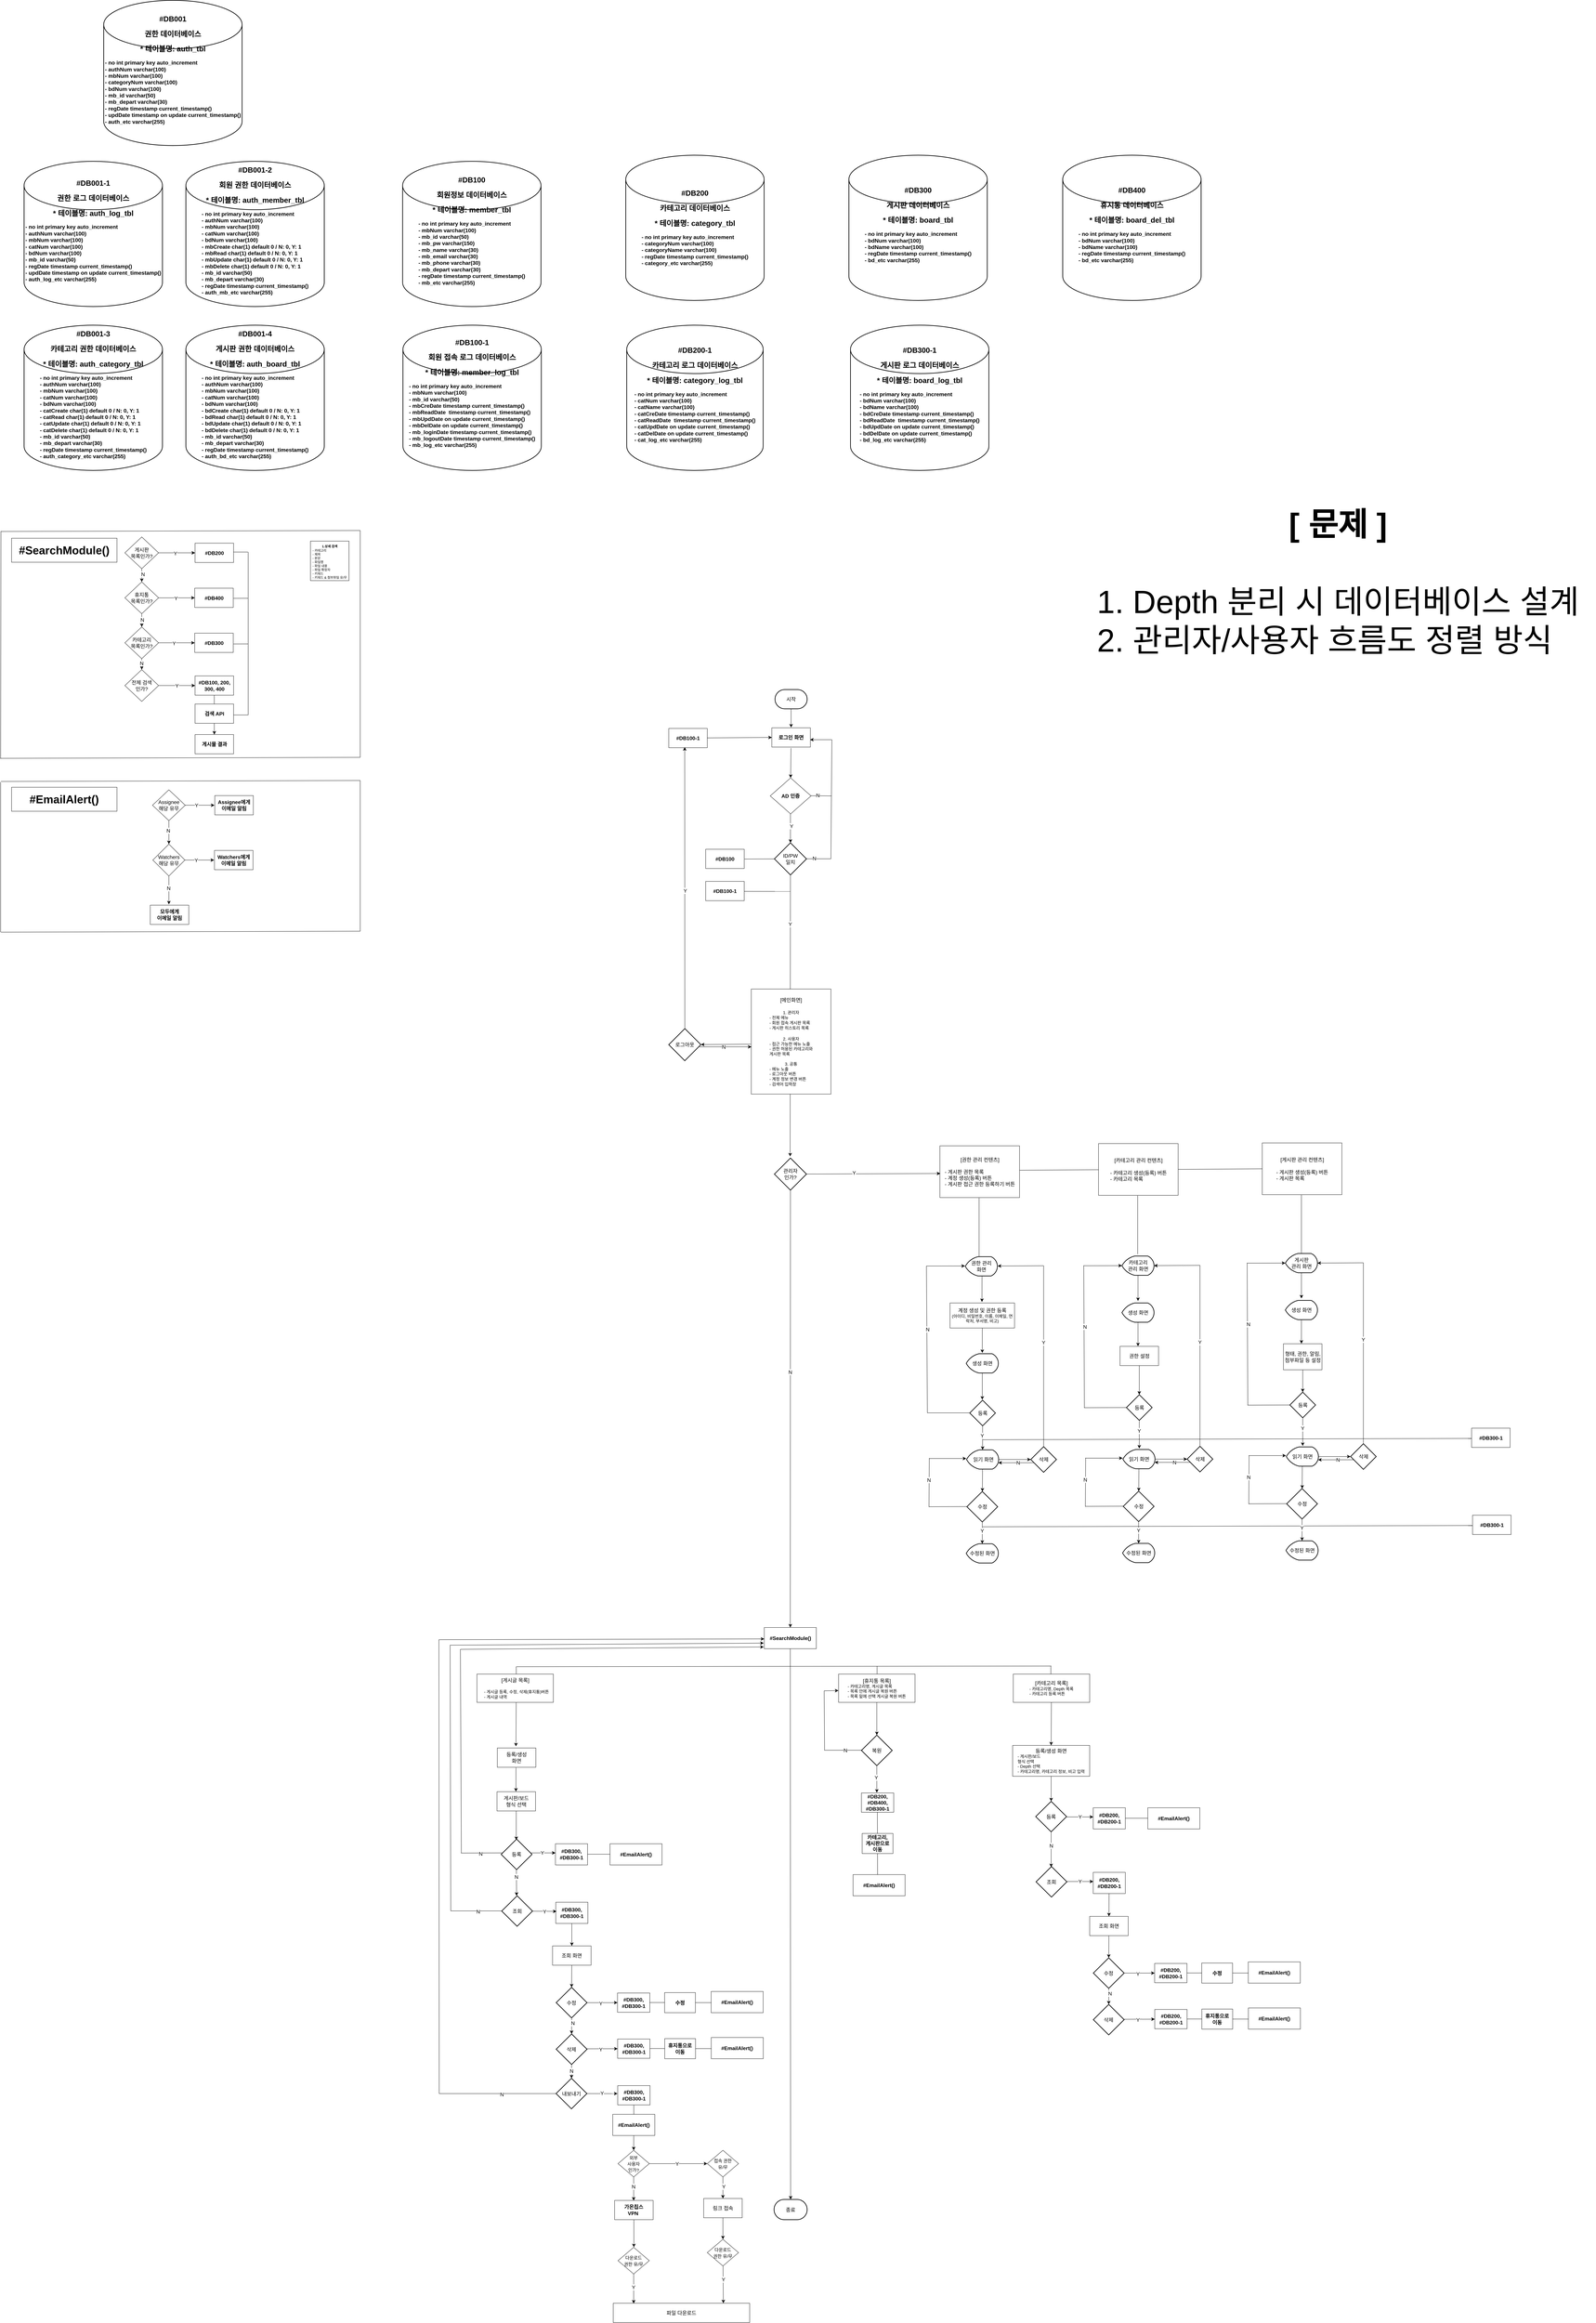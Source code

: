 <mxfile version="22.1.16" type="github">
  <diagram name="페이지-1" id="CfTsEdYrUQADP-SYxcvu">
    <mxGraphModel dx="5425" dy="4330" grid="0" gridSize="10" guides="1" tooltips="1" connect="1" arrows="1" fold="1" page="0" pageScale="1" pageWidth="827" pageHeight="1169" math="0" shadow="0">
      <root>
        <mxCell id="0" />
        <mxCell id="1" parent="0" />
        <mxCell id="3xwDAUw6dFbpl16PfHFc-6" style="edgeStyle=none;curved=1;rounded=0;orthogonalLoop=1;jettySize=auto;html=1;fontSize=12;startSize=8;endSize=8;" parent="1" edge="1">
          <mxGeometry relative="1" as="geometry">
            <mxPoint x="4" y="-309.996" as="targetPoint" />
            <mxPoint x="4" y="-367" as="sourcePoint" />
          </mxGeometry>
        </mxCell>
        <mxCell id="3xwDAUw6dFbpl16PfHFc-10" style="edgeStyle=none;curved=1;rounded=0;orthogonalLoop=1;jettySize=auto;html=1;fontSize=12;startSize=8;endSize=8;entryX=0.5;entryY=0;entryDx=0;entryDy=0;" parent="1" edge="1" target="ELNuY2qfZlubulM9qDl_-320">
          <mxGeometry relative="1" as="geometry">
            <mxPoint x="2" y="-113" as="targetPoint" />
            <mxPoint x="3.634" y="-246.0" as="sourcePoint" />
          </mxGeometry>
        </mxCell>
        <mxCell id="3xwDAUw6dFbpl16PfHFc-12" value="시작" style="strokeWidth=2;html=1;shape=mxgraph.flowchart.terminator;whiteSpace=wrap;fontSize=16;" parent="1" vertex="1">
          <mxGeometry x="-46" y="-428" width="100" height="60" as="geometry" />
        </mxCell>
        <mxCell id="3xwDAUw6dFbpl16PfHFc-13" value="종료" style="strokeWidth=2;html=1;shape=mxgraph.flowchart.terminator;whiteSpace=wrap;fontSize=16;" parent="1" vertex="1">
          <mxGeometry x="-49" y="4271" width="103" height="63" as="geometry" />
        </mxCell>
        <mxCell id="3xwDAUw6dFbpl16PfHFc-14" value="ID/PW&lt;br&gt;일치" style="strokeWidth=2;html=1;shape=mxgraph.flowchart.decision;whiteSpace=wrap;fontSize=16;" parent="1" vertex="1">
          <mxGeometry x="-48" y="49" width="100" height="100" as="geometry" />
        </mxCell>
        <mxCell id="3xwDAUw6dFbpl16PfHFc-16" value="" style="endArrow=none;html=1;rounded=0;fontSize=12;startSize=8;endSize=8;curved=1;" parent="1" edge="1">
          <mxGeometry width="50" height="50" relative="1" as="geometry">
            <mxPoint x="50.5" y="98.66" as="sourcePoint" />
            <mxPoint x="128.5" y="98.66" as="targetPoint" />
          </mxGeometry>
        </mxCell>
        <mxCell id="3xwDAUw6dFbpl16PfHFc-20" value="N" style="edgeLabel;html=1;align=center;verticalAlign=middle;resizable=0;points=[];fontSize=16;" parent="3xwDAUw6dFbpl16PfHFc-16" vertex="1" connectable="0">
          <mxGeometry x="-0.354" y="2" relative="1" as="geometry">
            <mxPoint as="offset" />
          </mxGeometry>
        </mxCell>
        <mxCell id="3xwDAUw6dFbpl16PfHFc-17" value="" style="endArrow=none;html=1;rounded=0;fontSize=12;startSize=8;endSize=8;curved=1;" parent="1" edge="1">
          <mxGeometry width="50" height="50" relative="1" as="geometry">
            <mxPoint x="131" y="-272" as="sourcePoint" />
            <mxPoint x="128" y="98" as="targetPoint" />
          </mxGeometry>
        </mxCell>
        <mxCell id="3xwDAUw6dFbpl16PfHFc-19" value="" style="endArrow=classic;html=1;rounded=0;fontSize=12;startSize=8;endSize=8;curved=1;entryX=0.993;entryY=0.617;entryDx=0;entryDy=0;entryPerimeter=0;" parent="1" edge="1" target="ELNuY2qfZlubulM9qDl_-393">
          <mxGeometry width="50" height="50" relative="1" as="geometry">
            <mxPoint x="131" y="-272" as="sourcePoint" />
            <mxPoint x="54" y="-272" as="targetPoint" />
          </mxGeometry>
        </mxCell>
        <mxCell id="3xwDAUw6dFbpl16PfHFc-29" value="&lt;b style=&quot;font-size: 23px;&quot;&gt;#DB100&lt;/b&gt;&lt;br&gt;&lt;br&gt;&lt;b style=&quot;font-size: 23px;&quot;&gt;회원정보 데이터베이스&lt;/b&gt;&lt;br&gt;&lt;br&gt;&lt;b style=&quot;font-size: 23px;&quot;&gt;* 테이블명: member_tbl&lt;/b&gt;&lt;br&gt;&lt;br&gt;&lt;div style=&quot;text-align: left; font-size: 17px;&quot;&gt;&lt;b style=&quot;&quot;&gt;&lt;font style=&quot;font-size: 17px;&quot;&gt;- no int primary key auto_increment&lt;/font&gt;&lt;/b&gt;&lt;/div&gt;&lt;div style=&quot;text-align: left;&quot;&gt;&lt;b style=&quot;border-color: var(--border-color); background-color: initial;&quot;&gt;&lt;font style=&quot;font-size: 17px;&quot;&gt;- mbNum varchar(100)&lt;/font&gt;&lt;/b&gt;&lt;b style=&quot;font-size: 17px;&quot;&gt;&lt;font style=&quot;font-size: 17px;&quot;&gt;&lt;br&gt;&lt;/font&gt;&lt;/b&gt;&lt;/div&gt;&lt;div style=&quot;text-align: left; font-size: 17px;&quot;&gt;&lt;b&gt;&lt;font style=&quot;font-size: 17px;&quot;&gt;- mb_id varchar(50)&lt;/font&gt;&lt;/b&gt;&lt;/div&gt;&lt;div style=&quot;text-align: left; font-size: 17px;&quot;&gt;&lt;b&gt;&lt;font style=&quot;font-size: 17px;&quot;&gt;- mb_pw varchar(150)&lt;/font&gt;&lt;/b&gt;&lt;/div&gt;&lt;div style=&quot;text-align: left; font-size: 17px;&quot;&gt;&lt;b&gt;&lt;font style=&quot;font-size: 17px;&quot;&gt;- mb_name varchar(30)&lt;/font&gt;&lt;/b&gt;&lt;/div&gt;&lt;div style=&quot;text-align: left; font-size: 17px;&quot;&gt;&lt;b&gt;&lt;font style=&quot;font-size: 17px;&quot;&gt;- mb_email varchar(30)&lt;/font&gt;&lt;/b&gt;&lt;/div&gt;&lt;div style=&quot;text-align: left; font-size: 17px;&quot;&gt;&lt;b&gt;&lt;font style=&quot;font-size: 17px;&quot;&gt;- mb_phone varchar(30)&lt;/font&gt;&lt;/b&gt;&lt;/div&gt;&lt;div style=&quot;text-align: left; font-size: 17px;&quot;&gt;&lt;b&gt;&lt;font style=&quot;font-size: 17px;&quot;&gt;- mb_depart varchar(30)&lt;/font&gt;&lt;/b&gt;&lt;/div&gt;&lt;div style=&quot;text-align: left; font-size: 17px;&quot;&gt;&lt;b style=&quot;&quot;&gt;&lt;font style=&quot;font-size: 17px;&quot;&gt;- regDate timestamp&amp;nbsp;&lt;font style=&quot;font-size: 17px;&quot;&gt;current_timestamp()&lt;/font&gt;&lt;/font&gt;&lt;/b&gt;&lt;/div&gt;&lt;div style=&quot;text-align: left; font-size: 17px;&quot;&gt;&lt;b style=&quot;&quot;&gt;&lt;font style=&quot;font-size: 17px;&quot;&gt;&lt;font style=&quot;font-size: 17px;&quot;&gt;- mb_etc varchar(255)&lt;/font&gt;&lt;/font&gt;&lt;/b&gt;&lt;/div&gt;&lt;div style=&quot;text-align: left;&quot;&gt;&lt;br&gt;&lt;/div&gt;" style="strokeWidth=2;html=1;shape=mxgraph.flowchart.database;whiteSpace=wrap;fontSize=16;" parent="1" vertex="1">
          <mxGeometry x="-1206" y="-2072" width="431" height="452" as="geometry" />
        </mxCell>
        <mxCell id="3xwDAUw6dFbpl16PfHFc-33" value="&lt;b&gt;#DB100&lt;/b&gt;" style="rounded=0;whiteSpace=wrap;html=1;fontSize=16;" parent="1" vertex="1">
          <mxGeometry x="-262" y="69" width="120" height="60" as="geometry" />
        </mxCell>
        <mxCell id="3xwDAUw6dFbpl16PfHFc-43" value="&lt;b style=&quot;font-size: 23px;&quot;&gt;#DB100-1&lt;/b&gt;&lt;br&gt;&lt;br&gt;&lt;b style=&quot;font-size: 23px;&quot;&gt;회원 접속 로그 데이터베이스&lt;/b&gt;&lt;br&gt;&lt;br&gt;&lt;b style=&quot;font-size: 23px;&quot;&gt;* 테이블명: member_log_tbl&lt;br&gt;&lt;/b&gt;&lt;br&gt;&lt;div style=&quot;text-align: left; font-weight: bold; font-size: 17px;&quot;&gt;&lt;font style=&quot;font-size: 17px;&quot;&gt;&lt;b style=&quot;background-color: initial;&quot;&gt;&lt;font style=&quot;font-size: 17px;&quot;&gt;- no int primary key&amp;nbsp;&lt;/font&gt;&lt;/b&gt;&lt;b style=&quot;background-color: initial;&quot;&gt;auto_increment&lt;/b&gt;&lt;/font&gt;&lt;/div&gt;&lt;div style=&quot;text-align: left; font-weight: bold; font-size: 17px;&quot;&gt;&lt;b style=&quot;background-color: initial;&quot;&gt;&lt;font style=&quot;font-size: 17px;&quot;&gt;- mbNum varchar(100)&lt;/font&gt;&lt;/b&gt;&lt;/div&gt;&lt;div style=&quot;text-align: left; font-weight: bold; font-size: 17px;&quot;&gt;&lt;b style=&quot;background-color: initial;&quot;&gt;&lt;font style=&quot;font-size: 17px;&quot;&gt;- mb_id varchar(50)&lt;/font&gt;&lt;/b&gt;&lt;/div&gt;&lt;div style=&quot;text-align: left; font-weight: bold; font-size: 17px;&quot;&gt;&lt;div style=&quot;border-color: var(--border-color); font-weight: 400;&quot;&gt;&lt;b style=&quot;border-color: var(--border-color);&quot;&gt;- mb&lt;/b&gt;&lt;b style=&quot;border-color: var(--border-color);&quot;&gt;CreDate&amp;nbsp;&lt;/b&gt;&lt;b style=&quot;border-color: var(--border-color); background-color: initial;&quot;&gt;&lt;font style=&quot;border-color: var(--border-color);&quot;&gt;timestamp&amp;nbsp;&lt;font style=&quot;border-color: var(--border-color);&quot;&gt;current_timestamp()&lt;/font&gt;&lt;/font&gt;&lt;/b&gt;&lt;/div&gt;&lt;div style=&quot;border-color: var(--border-color); font-weight: 400;&quot;&gt;&lt;b style=&quot;border-color: var(--border-color);&quot;&gt;- mbRead&lt;/b&gt;&lt;b style=&quot;border-color: var(--border-color); background-color: initial;&quot;&gt;Date&lt;/b&gt;&lt;b style=&quot;border-color: var(--border-color); background-color: initial;&quot;&gt;&amp;nbsp;&lt;/b&gt;&lt;b style=&quot;border-color: var(--border-color); background-color: initial;&quot;&gt;&lt;font style=&quot;border-color: var(--border-color);&quot;&gt;&amp;nbsp;timestamp&amp;nbsp;&lt;font style=&quot;border-color: var(--border-color);&quot;&gt;current_timestamp()&lt;/font&gt;&lt;/font&gt;&lt;/b&gt;&lt;/div&gt;&lt;div style=&quot;border-color: var(--border-color); font-weight: 400;&quot;&gt;&lt;b style=&quot;border-color: var(--border-color);&quot;&gt;- mbUpd&lt;/b&gt;&lt;b style=&quot;border-color: var(--border-color); background-color: initial;&quot;&gt;Date&lt;/b&gt;&lt;b style=&quot;border-color: var(--border-color); background-color: initial;&quot;&gt;&amp;nbsp;&lt;/b&gt;&lt;b style=&quot;border-color: var(--border-color); background-color: initial;&quot;&gt;on update current_timestamp()&lt;/b&gt;&lt;/div&gt;&lt;div style=&quot;border-color: var(--border-color); font-weight: 400;&quot;&gt;&lt;b style=&quot;border-color: var(--border-color); background-color: initial;&quot;&gt;- mbDel&lt;/b&gt;&lt;b style=&quot;border-color: var(--border-color); background-color: initial;&quot;&gt;Date&lt;/b&gt;&lt;b style=&quot;border-color: var(--border-color); background-color: initial;&quot;&gt;&amp;nbsp;&lt;/b&gt;&lt;b style=&quot;border-color: var(--border-color); background-color: initial;&quot;&gt;on update current_timestamp()&lt;/b&gt;&lt;/div&gt;&lt;/div&gt;&lt;div style=&quot;text-align: left; font-weight: bold; font-size: 17px;&quot;&gt;&lt;b style=&quot;background-color: initial;&quot;&gt;&lt;font style=&quot;font-size: 17px;&quot;&gt;- mb_loginDate timestamp&amp;nbsp;&lt;/font&gt;&lt;/b&gt;&lt;b style=&quot;background-color: initial;&quot;&gt;current_timestamp()&lt;/b&gt;&lt;/div&gt;&lt;div style=&quot;text-align: left; font-weight: bold; font-size: 17px;&quot;&gt;&lt;b style=&quot;background-color: initial;&quot;&gt;&lt;font style=&quot;font-size: 17px;&quot;&gt;- mb_logoutDate timestamp&amp;nbsp;&lt;/font&gt;&lt;/b&gt;&lt;b style=&quot;background-color: initial;&quot;&gt;current_timestamp()&lt;/b&gt;&lt;/div&gt;&lt;div style=&quot;text-align: left; font-weight: bold; font-size: 17px;&quot;&gt;&lt;b style=&quot;background-color: initial;&quot;&gt;- mb_log_etc varchar(255)&lt;/b&gt;&lt;/div&gt;&lt;div style=&quot;text-align: left;&quot;&gt;&lt;span style=&quot;font-size: 23px;&quot;&gt;&lt;b&gt;&lt;br&gt;&lt;/b&gt;&lt;/span&gt;&lt;/div&gt;" style="strokeWidth=2;html=1;shape=mxgraph.flowchart.database;whiteSpace=wrap;fontSize=16;" parent="1" vertex="1">
          <mxGeometry x="-1205" y="-1562" width="431" height="452" as="geometry" />
        </mxCell>
        <mxCell id="3xwDAUw6dFbpl16PfHFc-57" value="" style="endArrow=classic;html=1;rounded=0;fontSize=12;startSize=8;endSize=8;curved=1;" parent="1" source="3xwDAUw6dFbpl16PfHFc-63" edge="1">
          <mxGeometry width="50" height="50" relative="1" as="geometry">
            <mxPoint x="-327" y="-276" as="sourcePoint" />
            <mxPoint x="-56" y="-279" as="targetPoint" />
          </mxGeometry>
        </mxCell>
        <mxCell id="3xwDAUw6dFbpl16PfHFc-63" value="&lt;b&gt;#DB100-1&lt;/b&gt;" style="rounded=0;whiteSpace=wrap;html=1;fontSize=16;" parent="1" vertex="1">
          <mxGeometry x="-377" y="-307" width="120" height="60" as="geometry" />
        </mxCell>
        <mxCell id="giarZqFVq59d_r4smIDB-36" value="&lt;b style=&quot;font-size: 23px;&quot;&gt;#DB300&lt;/b&gt;&lt;br&gt;&lt;br&gt;&lt;b style=&quot;font-size: 23px;&quot;&gt;게시판 데이터베이스&lt;/b&gt;&lt;br&gt;&lt;br&gt;&lt;b style=&quot;font-size: 23px;&quot;&gt;* 테이블명: board_tbl&lt;/b&gt;&lt;br&gt;&lt;br&gt;&lt;div style=&quot;text-align: left; font-size: 17px;&quot;&gt;&lt;div style=&quot;border-color: var(--border-color);&quot;&gt;&lt;b style=&quot;border-color: var(--border-color);&quot;&gt;- no int primary key auto_increment&lt;/b&gt;&lt;/div&gt;&lt;div style=&quot;border-color: var(--border-color);&quot;&gt;&lt;b style=&quot;border-color: var(--border-color); font-size: 16px; background-color: initial;&quot;&gt;&lt;font style=&quot;border-color: var(--border-color); font-size: 17px;&quot;&gt;- bdNum varchar(100)&lt;/font&gt;&lt;/b&gt;&lt;/div&gt;&lt;div style=&quot;border-color: var(--border-color);&quot;&gt;&lt;b style=&quot;border-color: var(--border-color);&quot;&gt;- bdName varchar(100)&lt;/b&gt;&lt;/div&gt;&lt;div style=&quot;border-color: var(--border-color);&quot;&gt;&lt;b style=&quot;border-color: var(--border-color); background-color: initial;&quot;&gt;- regDate timestamp&amp;nbsp;current_timestamp()&lt;/b&gt;&lt;/div&gt;&lt;div style=&quot;border-color: var(--border-color);&quot;&gt;&lt;b style=&quot;border-color: var(--border-color);&quot;&gt;- bd_etc varchar(255)&lt;/b&gt;&lt;/div&gt;&lt;/div&gt;&lt;div style=&quot;text-align: left;&quot;&gt;&lt;br&gt;&lt;/div&gt;" style="strokeWidth=2;html=1;shape=mxgraph.flowchart.database;whiteSpace=wrap;fontSize=16;" parent="1" vertex="1">
          <mxGeometry x="184" y="-2091" width="431" height="452" as="geometry" />
        </mxCell>
        <mxCell id="giarZqFVq59d_r4smIDB-37" value="&lt;b style=&quot;font-size: 23px;&quot;&gt;#DB001&lt;/b&gt;&lt;br&gt;&lt;br&gt;&lt;b style=&quot;font-size: 23px;&quot;&gt;권한 데이터베이스&lt;/b&gt;&lt;br&gt;&lt;br&gt;&lt;b style=&quot;font-size: 23px;&quot;&gt;* 테이블명: auth_tbl&lt;/b&gt;&lt;br&gt;&lt;br&gt;&lt;div style=&quot;text-align: left; font-size: 17px;&quot;&gt;&lt;b style=&quot;&quot;&gt;&lt;font style=&quot;font-size: 17px;&quot;&gt;- no int primary key auto_increment&lt;/font&gt;&lt;/b&gt;&lt;/div&gt;&lt;div style=&quot;text-align: left; font-size: 17px;&quot;&gt;&lt;b style=&quot;&quot;&gt;&lt;font style=&quot;font-size: 17px;&quot;&gt;- authNum varchar(100)&lt;/font&gt;&lt;/b&gt;&lt;/div&gt;&lt;div style=&quot;text-align: left;&quot;&gt;&lt;b style=&quot;border-color: var(--border-color); background-color: initial;&quot;&gt;&lt;font style=&quot;font-size: 17px;&quot;&gt;- mbNum varchar(100)&lt;/font&gt;&lt;/b&gt;&lt;b style=&quot;font-size: 17px;&quot;&gt;&lt;font style=&quot;font-size: 17px;&quot;&gt;&lt;br&gt;&lt;/font&gt;&lt;/b&gt;&lt;/div&gt;&lt;div style=&quot;text-align: left;&quot;&gt;&lt;b style=&quot;border-color: var(--border-color); background-color: initial;&quot;&gt;&lt;font style=&quot;font-size: 17px;&quot;&gt;&lt;b style=&quot;border-color: var(--border-color); font-size: 16px; background-color: initial;&quot;&gt;&lt;font style=&quot;border-color: var(--border-color); font-size: 17px;&quot;&gt;- categoryNum varchar(100)&lt;/font&gt;&lt;/b&gt;&lt;br style=&quot;border-color: var(--border-color);&quot;&gt;&lt;/font&gt;&lt;/b&gt;&lt;/div&gt;&lt;div style=&quot;text-align: left;&quot;&gt;&lt;b style=&quot;border-color: var(--border-color); background-color: initial;&quot;&gt;&lt;font style=&quot;font-size: 17px;&quot;&gt;- bdNum varchar(100)&lt;/font&gt;&lt;/b&gt;&lt;/div&gt;&lt;div style=&quot;text-align: left; font-size: 17px;&quot;&gt;&lt;b&gt;&lt;font style=&quot;font-size: 17px;&quot;&gt;- mb_id varchar(50)&lt;/font&gt;&lt;/b&gt;&lt;/div&gt;&lt;div style=&quot;text-align: left; font-size: 17px;&quot;&gt;&lt;b&gt;&lt;font style=&quot;font-size: 17px;&quot;&gt;- mb_depart varchar(30)&lt;/font&gt;&lt;/b&gt;&lt;/div&gt;&lt;div style=&quot;text-align: left; font-size: 17px;&quot;&gt;&lt;b style=&quot;&quot;&gt;&lt;font style=&quot;font-size: 17px;&quot;&gt;- regDate timestamp&amp;nbsp;&lt;font style=&quot;font-size: 17px;&quot;&gt;current_timestamp()&lt;/font&gt;&lt;/font&gt;&lt;/b&gt;&lt;/div&gt;&lt;div style=&quot;text-align: left; font-size: 17px;&quot;&gt;&lt;div style=&quot;border-color: var(--border-color);&quot;&gt;&lt;b style=&quot;border-color: var(--border-color);&quot;&gt;- updDate timestamp on update current_timestamp()&lt;/b&gt;&lt;/div&gt;&lt;/div&gt;&lt;div style=&quot;text-align: left; font-size: 17px;&quot;&gt;&lt;b style=&quot;&quot;&gt;&lt;font style=&quot;font-size: 17px;&quot;&gt;&lt;font style=&quot;font-size: 17px;&quot;&gt;- auth_etc varchar(255)&lt;/font&gt;&lt;/font&gt;&lt;/b&gt;&lt;/div&gt;&lt;div style=&quot;text-align: left;&quot;&gt;&lt;br&gt;&lt;/div&gt;" style="strokeWidth=2;html=1;shape=mxgraph.flowchart.database;whiteSpace=wrap;fontSize=16;" parent="1" vertex="1">
          <mxGeometry x="-2137" y="-2573" width="431" height="452" as="geometry" />
        </mxCell>
        <mxCell id="giarZqFVq59d_r4smIDB-38" value="&lt;b style=&quot;font-size: 23px;&quot;&gt;#DB300-1&lt;/b&gt;&lt;br&gt;&lt;br&gt;&lt;b style=&quot;font-size: 23px;&quot;&gt;게시판 로그 데이터베이스&lt;/b&gt;&lt;br&gt;&lt;br&gt;&lt;b style=&quot;font-size: 23px;&quot;&gt;* 테이블명: board_log_tbl&lt;/b&gt;&lt;br&gt;&lt;br&gt;&lt;div style=&quot;text-align: left; font-size: 17px;&quot;&gt;&lt;b style=&quot;&quot;&gt;&lt;font style=&quot;font-size: 17px;&quot;&gt;- no int primary key auto_increment&lt;/font&gt;&lt;/b&gt;&lt;/div&gt;&lt;div style=&quot;text-align: left; font-size: 17px;&quot;&gt;&lt;b style=&quot;border-color: var(--border-color); font-size: 16px; background-color: initial;&quot;&gt;&lt;font style=&quot;border-color: var(--border-color); font-size: 17px;&quot;&gt;- bdNum varchar(100)&lt;/font&gt;&lt;/b&gt;&lt;/div&gt;&lt;div style=&quot;text-align: left; font-size: 17px;&quot;&gt;&lt;b&gt;&lt;font style=&quot;font-size: 17px;&quot;&gt;- bdName varchar(100)&lt;/font&gt;&lt;/b&gt;&lt;/div&gt;&lt;div style=&quot;text-align: left; font-size: 17px;&quot;&gt;&lt;div style=&quot;border-color: var(--border-color);&quot;&gt;&lt;b style=&quot;border-color: var(--border-color);&quot;&gt;- bd&lt;/b&gt;&lt;b style=&quot;border-color: var(--border-color);&quot;&gt;CreDate&amp;nbsp;&lt;/b&gt;&lt;b style=&quot;background-color: initial; border-color: var(--border-color);&quot;&gt;&lt;font style=&quot;border-color: var(--border-color);&quot;&gt;timestamp&amp;nbsp;&lt;font style=&quot;border-color: var(--border-color);&quot;&gt;current_timestamp()&lt;/font&gt;&lt;/font&gt;&lt;/b&gt;&lt;/div&gt;&lt;div style=&quot;border-color: var(--border-color);&quot;&gt;&lt;b style=&quot;border-color: var(--border-color);&quot;&gt;&lt;b style=&quot;border-color: var(--border-color);&quot;&gt;&lt;font style=&quot;border-color: var(--border-color);&quot;&gt;- bdReadDate&amp;nbsp;&lt;/font&gt;&lt;/b&gt;&lt;/b&gt;&lt;b style=&quot;background-color: initial; border-color: var(--border-color);&quot;&gt;&lt;font style=&quot;border-color: var(--border-color);&quot;&gt;&amp;nbsp;timestamp&amp;nbsp;&lt;font style=&quot;border-color: var(--border-color);&quot;&gt;current_timestamp()&lt;/font&gt;&lt;/font&gt;&lt;/b&gt;&lt;/div&gt;&lt;div style=&quot;border-color: var(--border-color);&quot;&gt;&lt;b style=&quot;border-color: var(--border-color);&quot;&gt;- bdUpd&lt;/b&gt;&lt;b style=&quot;background-color: initial; border-color: var(--border-color);&quot;&gt;Date&lt;/b&gt;&lt;b style=&quot;background-color: initial; border-color: var(--border-color);&quot;&gt;&amp;nbsp;&lt;/b&gt;&lt;b style=&quot;background-color: initial; border-color: var(--border-color);&quot;&gt;on update current_timestamp()&lt;/b&gt;&lt;/div&gt;&lt;div style=&quot;border-color: var(--border-color);&quot;&gt;&lt;b style=&quot;border-color: var(--border-color); background-color: initial;&quot;&gt;- bdDel&lt;/b&gt;&lt;b style=&quot;background-color: initial; border-color: var(--border-color);&quot;&gt;Date&lt;/b&gt;&lt;b style=&quot;background-color: initial; border-color: var(--border-color);&quot;&gt;&amp;nbsp;&lt;/b&gt;&lt;b style=&quot;background-color: initial; border-color: var(--border-color);&quot;&gt;on update current_timestamp()&lt;/b&gt;&lt;/div&gt;&lt;div style=&quot;border-color: var(--border-color);&quot;&gt;&lt;b style=&quot;background-color: initial; border-color: var(--border-color);&quot;&gt;- bd_log_etc varchar(255)&lt;/b&gt;&lt;/div&gt;&lt;/div&gt;&lt;div style=&quot;text-align: left;&quot;&gt;&lt;br&gt;&lt;/div&gt;" style="strokeWidth=2;html=1;shape=mxgraph.flowchart.database;whiteSpace=wrap;fontSize=16;" parent="1" vertex="1">
          <mxGeometry x="189" y="-1562" width="431" height="452" as="geometry" />
        </mxCell>
        <mxCell id="giarZqFVq59d_r4smIDB-39" value="&lt;b style=&quot;font-size: 23px;&quot;&gt;#DB001-1&lt;/b&gt;&lt;br&gt;&lt;br&gt;&lt;b style=&quot;font-size: 23px;&quot;&gt;권한 로그 데이터베이스&lt;/b&gt;&lt;br&gt;&lt;br&gt;&lt;b style=&quot;font-size: 23px;&quot;&gt;* 테이블명: auth_log_tbl&lt;/b&gt;&lt;br&gt;&lt;br&gt;&lt;div style=&quot;text-align: left; font-size: 17px;&quot;&gt;&lt;b style=&quot;&quot;&gt;&lt;font style=&quot;font-size: 17px;&quot;&gt;- no int primary key auto_increment&lt;/font&gt;&lt;/b&gt;&lt;/div&gt;&lt;div style=&quot;text-align: left; font-size: 17px;&quot;&gt;&lt;b style=&quot;&quot;&gt;&lt;font style=&quot;font-size: 17px;&quot;&gt;- authNum varchar(100)&lt;/font&gt;&lt;/b&gt;&lt;/div&gt;&lt;div style=&quot;text-align: left;&quot;&gt;&lt;b style=&quot;border-color: var(--border-color); background-color: initial;&quot;&gt;&lt;font style=&quot;font-size: 17px;&quot;&gt;- mbNum varchar(100)&lt;/font&gt;&lt;/b&gt;&lt;b style=&quot;font-size: 17px;&quot;&gt;&lt;font style=&quot;font-size: 17px;&quot;&gt;&lt;br&gt;&lt;/font&gt;&lt;/b&gt;&lt;/div&gt;&lt;div style=&quot;text-align: left;&quot;&gt;&lt;b style=&quot;border-color: var(--border-color); background-color: initial;&quot;&gt;&lt;font style=&quot;font-size: 17px;&quot;&gt;&lt;b style=&quot;border-color: var(--border-color); font-size: 16px; background-color: initial;&quot;&gt;&lt;font style=&quot;border-color: var(--border-color); font-size: 17px;&quot;&gt;&lt;b style=&quot;border-color: var(--border-color); font-size: 16px; background-color: initial;&quot;&gt;&lt;font style=&quot;border-color: var(--border-color); font-size: 17px;&quot;&gt;- catNum varchar(100)&lt;/font&gt;&lt;/b&gt;&lt;/font&gt;&lt;/b&gt;&lt;br&gt;&lt;/font&gt;&lt;/b&gt;&lt;/div&gt;&lt;div style=&quot;text-align: left;&quot;&gt;&lt;b style=&quot;border-color: var(--border-color); background-color: initial;&quot;&gt;&lt;font style=&quot;font-size: 17px;&quot;&gt;- bdNum varchar(100)&lt;/font&gt;&lt;/b&gt;&lt;/div&gt;&lt;div style=&quot;text-align: left; font-size: 17px;&quot;&gt;&lt;b&gt;&lt;font style=&quot;font-size: 17px;&quot;&gt;- mb_id varchar(50)&lt;/font&gt;&lt;/b&gt;&lt;/div&gt;&lt;div style=&quot;text-align: left; font-size: 17px;&quot;&gt;&lt;b style=&quot;background-color: initial;&quot;&gt;- regDate timestamp&amp;nbsp;current_timestamp()&lt;/b&gt;&lt;br&gt;&lt;/div&gt;&lt;div style=&quot;text-align: left; font-size: 17px;&quot;&gt;&lt;div style=&quot;border-color: var(--border-color);&quot;&gt;&lt;b style=&quot;border-color: var(--border-color);&quot;&gt;- updDate timestamp on update current_timestamp()&lt;/b&gt;&lt;/div&gt;&lt;/div&gt;&lt;div style=&quot;text-align: left; font-size: 17px;&quot;&gt;&lt;b style=&quot;&quot;&gt;&lt;font style=&quot;font-size: 17px;&quot;&gt;&lt;font style=&quot;font-size: 17px;&quot;&gt;- auth_log_etc varchar(255)&lt;/font&gt;&lt;/font&gt;&lt;/b&gt;&lt;/div&gt;&lt;div style=&quot;text-align: left;&quot;&gt;&lt;br&gt;&lt;/div&gt;" style="strokeWidth=2;html=1;shape=mxgraph.flowchart.database;whiteSpace=wrap;fontSize=16;" parent="1" vertex="1">
          <mxGeometry x="-2385" y="-2072" width="431" height="452" as="geometry" />
        </mxCell>
        <mxCell id="giarZqFVq59d_r4smIDB-40" value="&lt;b style=&quot;font-size: 23px;&quot;&gt;#DB001-2&lt;/b&gt;&lt;br&gt;&lt;br&gt;&lt;b style=&quot;font-size: 23px;&quot;&gt;회원 권한 데이터베이스&lt;/b&gt;&lt;br&gt;&lt;br&gt;&lt;b style=&quot;font-size: 23px;&quot;&gt;* 테이블명: auth_member_tbl&lt;/b&gt;&lt;br&gt;&lt;br&gt;&lt;div style=&quot;text-align: left; font-size: 17px;&quot;&gt;&lt;div style=&quot;border-color: var(--border-color);&quot;&gt;&lt;b style=&quot;border-color: var(--border-color);&quot;&gt;- no int primary key auto_increment&lt;/b&gt;&lt;/div&gt;&lt;div style=&quot;border-color: var(--border-color);&quot;&gt;&lt;b style=&quot;border-color: var(--border-color);&quot;&gt;- authNum varchar(100)&lt;/b&gt;&lt;/div&gt;&lt;div style=&quot;border-color: var(--border-color); font-size: 16px;&quot;&gt;&lt;b style=&quot;border-color: var(--border-color); background-color: initial;&quot;&gt;&lt;font style=&quot;border-color: var(--border-color); font-size: 17px;&quot;&gt;- mbNum varchar(100)&lt;/font&gt;&lt;/b&gt;&lt;b style=&quot;border-color: var(--border-color); font-size: 17px;&quot;&gt;&lt;br style=&quot;border-color: var(--border-color);&quot;&gt;&lt;/b&gt;&lt;/div&gt;&lt;div style=&quot;border-color: var(--border-color); font-size: 16px;&quot;&gt;&lt;b style=&quot;border-color: var(--border-color); background-color: initial;&quot;&gt;&lt;font style=&quot;border-color: var(--border-color); font-size: 17px;&quot;&gt;&lt;b style=&quot;border-color: var(--border-color); font-size: 16px; background-color: initial;&quot;&gt;&lt;font style=&quot;border-color: var(--border-color); font-size: 17px;&quot;&gt;- catNum varchar(100)&lt;/font&gt;&lt;/b&gt;&lt;br&gt;&lt;/font&gt;&lt;/b&gt;&lt;/div&gt;&lt;div style=&quot;border-color: var(--border-color); font-size: 16px;&quot;&gt;&lt;b style=&quot;border-color: var(--border-color); background-color: initial;&quot;&gt;&lt;font style=&quot;border-color: var(--border-color); font-size: 17px;&quot;&gt;- bdNum varchar(100)&lt;/font&gt;&lt;/b&gt;&lt;/div&gt;&lt;div style=&quot;border-color: var(--border-color); font-size: 16px;&quot;&gt;&lt;b style=&quot;border-color: var(--border-color); background-color: initial;&quot;&gt;&lt;font style=&quot;border-color: var(--border-color); font-size: 17px;&quot;&gt;&lt;div style=&quot;border-color: var(--border-color); font-weight: 400; font-size: 16px;&quot;&gt;&lt;b style=&quot;border-color: var(--border-color); font-size: 17px; background-color: initial;&quot;&gt;&lt;font style=&quot;border-color: var(--border-color);&quot;&gt;- mbCreate char(1) default 0 / N: 0, Y: 1&lt;/font&gt;&lt;/b&gt;&lt;br style=&quot;border-color: var(--border-color);&quot;&gt;&lt;/div&gt;&lt;div style=&quot;border-color: var(--border-color); font-weight: 400; font-size: 16px;&quot;&gt;&lt;b style=&quot;border-color: var(--border-color); background-color: initial;&quot;&gt;&lt;font style=&quot;border-color: var(--border-color); font-size: 17px;&quot;&gt;&lt;b style=&quot;border-color: var(--border-color); font-size: 16px; background-color: initial;&quot;&gt;&lt;font style=&quot;border-color: var(--border-color); font-size: 17px;&quot;&gt;&lt;div style=&quot;border-color: var(--border-color); font-weight: 400;&quot;&gt;&lt;b style=&quot;border-color: var(--border-color);&quot;&gt;&lt;b style=&quot;border-color: var(--border-color);&quot;&gt;&lt;font style=&quot;border-color: var(--border-color);&quot;&gt;- mbRead char(1) default 0 / N: 0, Y: 1&lt;/font&gt;&lt;/b&gt;&lt;br style=&quot;border-color: var(--border-color);&quot;&gt;&lt;/b&gt;&lt;/div&gt;&lt;div style=&quot;border-color: var(--border-color); font-weight: 400;&quot;&gt;&lt;b style=&quot;border-color: var(--border-color);&quot;&gt;- mbUpdate char(1) default 0 / N: 0, Y: 1&lt;/b&gt;&lt;b style=&quot;border-color: var(--border-color);&quot;&gt;&lt;font style=&quot;border-color: var(--border-color);&quot;&gt;&lt;br style=&quot;border-color: var(--border-color);&quot;&gt;&lt;/font&gt;&lt;/b&gt;&lt;/div&gt;&lt;div style=&quot;border-color: var(--border-color); font-weight: 400;&quot;&gt;&lt;b style=&quot;border-color: var(--border-color); background-color: initial;&quot;&gt;&lt;b style=&quot;border-color: var(--border-color);&quot;&gt;&lt;font style=&quot;border-color: var(--border-color);&quot;&gt;- mbDelete char(1) default 0 / N: 0, Y: 1&lt;/font&gt;&lt;/b&gt;&lt;/b&gt;&lt;/div&gt;&lt;/font&gt;&lt;/b&gt;&lt;/font&gt;&lt;/b&gt;&lt;/div&gt;&lt;/font&gt;&lt;/b&gt;&lt;/div&gt;&lt;div style=&quot;border-color: var(--border-color);&quot;&gt;&lt;b style=&quot;border-color: var(--border-color);&quot;&gt;- mb_id varchar(50)&lt;/b&gt;&lt;/div&gt;&lt;div style=&quot;border-color: var(--border-color);&quot;&gt;&lt;b style=&quot;border-color: var(--border-color);&quot;&gt;- mb_depart varchar(30)&lt;/b&gt;&lt;/div&gt;&lt;div style=&quot;border-color: var(--border-color);&quot;&gt;&lt;b style=&quot;border-color: var(--border-color);&quot;&gt;&lt;font style=&quot;border-color: var(--border-color);&quot;&gt;- regDate timestamp&amp;nbsp;&lt;font style=&quot;border-color: var(--border-color);&quot;&gt;current_timestamp()&lt;/font&gt;&lt;/font&gt;&lt;/b&gt;&lt;/div&gt;&lt;div style=&quot;border-color: var(--border-color);&quot;&gt;&lt;b style=&quot;border-color: var(--border-color);&quot;&gt;- auth_mb_etc varchar(255)&lt;/b&gt;&lt;/div&gt;&lt;/div&gt;&lt;div style=&quot;text-align: left;&quot;&gt;&lt;br&gt;&lt;/div&gt;" style="strokeWidth=2;html=1;shape=mxgraph.flowchart.database;whiteSpace=wrap;fontSize=16;" parent="1" vertex="1">
          <mxGeometry x="-1881" y="-2072" width="431" height="452" as="geometry" />
        </mxCell>
        <mxCell id="giarZqFVq59d_r4smIDB-41" value="&lt;b style=&quot;font-size: 23px;&quot;&gt;#DB001-3&lt;/b&gt;&lt;br&gt;&lt;br&gt;&lt;b style=&quot;font-size: 23px;&quot;&gt;카테고리 권한 데이터베이스&lt;/b&gt;&lt;br&gt;&lt;br&gt;&lt;b style=&quot;font-size: 23px;&quot;&gt;* 테이블명: auth_category_tbl&lt;/b&gt;&lt;br&gt;&lt;br&gt;&lt;div style=&quot;text-align: left; font-size: 17px;&quot;&gt;&lt;div style=&quot;border-color: var(--border-color);&quot;&gt;&lt;b style=&quot;border-color: var(--border-color);&quot;&gt;- no int primary key auto_increment&lt;/b&gt;&lt;/div&gt;&lt;div style=&quot;border-color: var(--border-color);&quot;&gt;&lt;b style=&quot;border-color: var(--border-color);&quot;&gt;- authNum varchar(100)&lt;/b&gt;&lt;/div&gt;&lt;div style=&quot;border-color: var(--border-color); font-size: 16px;&quot;&gt;&lt;b style=&quot;border-color: var(--border-color); background-color: initial;&quot;&gt;&lt;font style=&quot;border-color: var(--border-color); font-size: 17px;&quot;&gt;- mbNum varchar(100)&lt;/font&gt;&lt;/b&gt;&lt;b style=&quot;border-color: var(--border-color); font-size: 17px;&quot;&gt;&lt;br style=&quot;border-color: var(--border-color);&quot;&gt;&lt;/b&gt;&lt;/div&gt;&lt;div style=&quot;border-color: var(--border-color); font-size: 16px;&quot;&gt;&lt;b style=&quot;border-color: var(--border-color); background-color: initial;&quot;&gt;&lt;font style=&quot;border-color: var(--border-color); font-size: 17px;&quot;&gt;&lt;b style=&quot;border-color: var(--border-color); font-size: 16px; background-color: initial;&quot;&gt;&lt;font style=&quot;border-color: var(--border-color); font-size: 17px;&quot;&gt;&lt;b style=&quot;border-color: var(--border-color); font-size: 16px; background-color: initial;&quot;&gt;&lt;font style=&quot;border-color: var(--border-color); font-size: 17px;&quot;&gt;- catNum varchar(100)&lt;/font&gt;&lt;/b&gt;&lt;/font&gt;&lt;/b&gt;&lt;br&gt;&lt;/font&gt;&lt;/b&gt;&lt;/div&gt;&lt;div style=&quot;border-color: var(--border-color); font-size: 16px;&quot;&gt;&lt;b style=&quot;border-color: var(--border-color); background-color: initial;&quot;&gt;&lt;font style=&quot;border-color: var(--border-color); font-size: 17px;&quot;&gt;- bdNum varchar(100)&lt;/font&gt;&lt;/b&gt;&lt;/div&gt;&lt;div style=&quot;border-color: var(--border-color); font-size: 16px;&quot;&gt;&lt;b style=&quot;font-size: 17px; background-color: initial; border-color: var(--border-color);&quot;&gt;&lt;font style=&quot;border-color: var(--border-color);&quot;&gt;- catCreate char(1) default 0 / N: 0, Y: 1&lt;/font&gt;&lt;/b&gt;&lt;br&gt;&lt;/div&gt;&lt;div style=&quot;border-color: var(--border-color); font-size: 16px;&quot;&gt;&lt;b style=&quot;border-color: var(--border-color); background-color: initial;&quot;&gt;&lt;font style=&quot;border-color: var(--border-color); font-size: 17px;&quot;&gt;&lt;b style=&quot;border-color: var(--border-color); font-size: 16px; background-color: initial;&quot;&gt;&lt;font style=&quot;border-color: var(--border-color); font-size: 17px;&quot;&gt;&lt;div style=&quot;border-color: var(--border-color); font-weight: 400;&quot;&gt;&lt;b style=&quot;border-color: var(--border-color);&quot;&gt;&lt;b style=&quot;border-color: var(--border-color);&quot;&gt;&lt;font style=&quot;border-color: var(--border-color);&quot;&gt;-&amp;nbsp;&lt;b style=&quot;border-color: var(--border-color);&quot;&gt;&lt;font style=&quot;border-color: var(--border-color);&quot;&gt;cat&lt;/font&gt;&lt;/b&gt;Read char(1) default 0 / N: 0, Y: 1&lt;/font&gt;&lt;/b&gt;&lt;br style=&quot;border-color: var(--border-color);&quot;&gt;&lt;/b&gt;&lt;/div&gt;&lt;div style=&quot;border-color: var(--border-color); font-weight: 400;&quot;&gt;&lt;b style=&quot;border-color: var(--border-color);&quot;&gt;-&amp;nbsp;&lt;b style=&quot;border-color: var(--border-color);&quot;&gt;&lt;font style=&quot;border-color: var(--border-color);&quot;&gt;cat&lt;/font&gt;&lt;/b&gt;Update char(1) default 0 / N: 0, Y: 1&lt;/b&gt;&lt;b style=&quot;border-color: var(--border-color);&quot;&gt;&lt;font style=&quot;border-color: var(--border-color);&quot;&gt;&lt;br style=&quot;border-color: var(--border-color);&quot;&gt;&lt;/font&gt;&lt;/b&gt;&lt;/div&gt;&lt;div style=&quot;border-color: var(--border-color); font-weight: 400;&quot;&gt;&lt;b style=&quot;border-color: var(--border-color); background-color: initial;&quot;&gt;&lt;b style=&quot;border-color: var(--border-color);&quot;&gt;&lt;font style=&quot;border-color: var(--border-color);&quot;&gt;-&amp;nbsp;&lt;b style=&quot;border-color: var(--border-color);&quot;&gt;&lt;font style=&quot;border-color: var(--border-color);&quot;&gt;cat&lt;/font&gt;&lt;/b&gt;Delete char(1) default 0 / N: 0, Y: 1&lt;/font&gt;&lt;/b&gt;&lt;/b&gt;&lt;/div&gt;&lt;/font&gt;&lt;/b&gt;&lt;/font&gt;&lt;/b&gt;&lt;/div&gt;&lt;div style=&quot;border-color: var(--border-color);&quot;&gt;&lt;b style=&quot;border-color: var(--border-color);&quot;&gt;- mb_id varchar(50)&lt;/b&gt;&lt;/div&gt;&lt;div style=&quot;border-color: var(--border-color);&quot;&gt;&lt;b style=&quot;border-color: var(--border-color);&quot;&gt;- mb_depart varchar(30)&lt;/b&gt;&lt;/div&gt;&lt;div style=&quot;border-color: var(--border-color);&quot;&gt;&lt;b style=&quot;border-color: var(--border-color);&quot;&gt;&lt;font style=&quot;border-color: var(--border-color);&quot;&gt;- regDate timestamp&amp;nbsp;&lt;font style=&quot;border-color: var(--border-color);&quot;&gt;current_timestamp()&lt;/font&gt;&lt;/font&gt;&lt;/b&gt;&lt;/div&gt;&lt;div style=&quot;border-color: var(--border-color);&quot;&gt;&lt;b style=&quot;border-color: var(--border-color);&quot;&gt;- auth_category_etc varchar(255)&lt;/b&gt;&lt;/div&gt;&lt;/div&gt;&lt;div style=&quot;text-align: left;&quot;&gt;&lt;br&gt;&lt;/div&gt;" style="strokeWidth=2;html=1;shape=mxgraph.flowchart.database;whiteSpace=wrap;fontSize=16;" parent="1" vertex="1">
          <mxGeometry x="-2385" y="-1562" width="431" height="452" as="geometry" />
        </mxCell>
        <mxCell id="giarZqFVq59d_r4smIDB-42" value="&lt;b style=&quot;font-size: 23px;&quot;&gt;#DB001-4&lt;/b&gt;&lt;br&gt;&lt;br&gt;&lt;b style=&quot;font-size: 23px;&quot;&gt;게시판 권한 데이터베이스&lt;/b&gt;&lt;br&gt;&lt;br&gt;&lt;b style=&quot;font-size: 23px;&quot;&gt;* 테이블명: auth_board_tbl&lt;/b&gt;&lt;br&gt;&lt;br&gt;&lt;div style=&quot;text-align: left; font-size: 17px;&quot;&gt;&lt;div style=&quot;border-color: var(--border-color);&quot;&gt;&lt;b style=&quot;border-color: var(--border-color);&quot;&gt;- no int primary key auto_increment&lt;/b&gt;&lt;/div&gt;&lt;div style=&quot;border-color: var(--border-color);&quot;&gt;&lt;b style=&quot;border-color: var(--border-color);&quot;&gt;- authNum varchar(100)&lt;/b&gt;&lt;/div&gt;&lt;div style=&quot;border-color: var(--border-color); font-size: 16px;&quot;&gt;&lt;b style=&quot;border-color: var(--border-color); background-color: initial;&quot;&gt;&lt;font style=&quot;border-color: var(--border-color); font-size: 17px;&quot;&gt;- mbNum varchar(100)&lt;/font&gt;&lt;/b&gt;&lt;b style=&quot;border-color: var(--border-color); font-size: 17px;&quot;&gt;&lt;br style=&quot;border-color: var(--border-color);&quot;&gt;&lt;/b&gt;&lt;/div&gt;&lt;div style=&quot;border-color: var(--border-color); font-size: 16px;&quot;&gt;&lt;b style=&quot;border-color: var(--border-color); background-color: initial;&quot;&gt;&lt;font style=&quot;border-color: var(--border-color); font-size: 17px;&quot;&gt;&lt;b style=&quot;border-color: var(--border-color); font-size: 16px; background-color: initial;&quot;&gt;&lt;font style=&quot;border-color: var(--border-color); font-size: 17px;&quot;&gt;&lt;b style=&quot;border-color: var(--border-color); font-size: 16px; background-color: initial;&quot;&gt;&lt;font style=&quot;border-color: var(--border-color); font-size: 17px;&quot;&gt;- catNum varchar(100)&lt;/font&gt;&lt;/b&gt;&lt;/font&gt;&lt;/b&gt;&lt;br&gt;&lt;/font&gt;&lt;/b&gt;&lt;/div&gt;&lt;div style=&quot;border-color: var(--border-color); font-size: 16px;&quot;&gt;&lt;b style=&quot;border-color: var(--border-color); background-color: initial;&quot;&gt;&lt;font style=&quot;border-color: var(--border-color); font-size: 17px;&quot;&gt;- bdNum varchar(100)&lt;/font&gt;&lt;/b&gt;&lt;/div&gt;&lt;div style=&quot;border-color: var(--border-color); font-size: 16px;&quot;&gt;&lt;b style=&quot;border-color: var(--border-color); background-color: initial;&quot;&gt;&lt;font style=&quot;border-color: var(--border-color); font-size: 17px;&quot;&gt;&lt;div style=&quot;border-color: var(--border-color); font-weight: 400;&quot;&gt;&lt;b style=&quot;border-color: var(--border-color);&quot;&gt;&lt;font style=&quot;border-color: var(--border-color);&quot;&gt;- bdCreate char(1) default 0 / N: 0, Y: 1&lt;/font&gt;&lt;/b&gt;&lt;/div&gt;&lt;div style=&quot;border-color: var(--border-color); font-weight: 400;&quot;&gt;&lt;b style=&quot;border-color: var(--border-color);&quot;&gt;&lt;b style=&quot;border-color: var(--border-color);&quot;&gt;&lt;font style=&quot;border-color: var(--border-color);&quot;&gt;- bdRead char(1) default 0 / N: 0, Y: 1&lt;/font&gt;&lt;/b&gt;&lt;br style=&quot;border-color: var(--border-color);&quot;&gt;&lt;/b&gt;&lt;/div&gt;&lt;div style=&quot;border-color: var(--border-color); font-weight: 400;&quot;&gt;&lt;b style=&quot;border-color: var(--border-color);&quot;&gt;- bdUpdate char(1) default 0 / N: 0, Y: 1&lt;/b&gt;&lt;b style=&quot;border-color: var(--border-color);&quot;&gt;&lt;font style=&quot;border-color: var(--border-color);&quot;&gt;&lt;br style=&quot;border-color: var(--border-color);&quot;&gt;&lt;/font&gt;&lt;/b&gt;&lt;/div&gt;&lt;div style=&quot;border-color: var(--border-color); font-weight: 400;&quot;&gt;&lt;b style=&quot;border-color: var(--border-color); background-color: initial;&quot;&gt;&lt;b style=&quot;border-color: var(--border-color);&quot;&gt;&lt;font style=&quot;border-color: var(--border-color);&quot;&gt;- bdDelete char(1) default 0 / N: 0, Y: 1&lt;/font&gt;&lt;/b&gt;&lt;/b&gt;&lt;/div&gt;&lt;/font&gt;&lt;/b&gt;&lt;/div&gt;&lt;div style=&quot;border-color: var(--border-color);&quot;&gt;&lt;b style=&quot;border-color: var(--border-color);&quot;&gt;- mb_id varchar(50)&lt;/b&gt;&lt;/div&gt;&lt;div style=&quot;border-color: var(--border-color);&quot;&gt;&lt;b style=&quot;border-color: var(--border-color);&quot;&gt;- mb_depart varchar(30)&lt;/b&gt;&lt;/div&gt;&lt;div style=&quot;border-color: var(--border-color);&quot;&gt;&lt;b style=&quot;border-color: var(--border-color);&quot;&gt;&lt;font style=&quot;border-color: var(--border-color);&quot;&gt;- regDate timestamp&amp;nbsp;&lt;font style=&quot;border-color: var(--border-color);&quot;&gt;current_timestamp()&lt;/font&gt;&lt;/font&gt;&lt;/b&gt;&lt;/div&gt;&lt;div style=&quot;border-color: var(--border-color);&quot;&gt;&lt;b style=&quot;border-color: var(--border-color);&quot;&gt;- auth_bd_etc varchar(255)&lt;/b&gt;&lt;/div&gt;&lt;/div&gt;&lt;div style=&quot;text-align: left;&quot;&gt;&lt;br&gt;&lt;/div&gt;" style="strokeWidth=2;html=1;shape=mxgraph.flowchart.database;whiteSpace=wrap;fontSize=16;" parent="1" vertex="1">
          <mxGeometry x="-1881" y="-1562" width="431" height="452" as="geometry" />
        </mxCell>
        <mxCell id="giarZqFVq59d_r4smIDB-43" value="&lt;b style=&quot;font-size: 23px;&quot;&gt;#DB200&lt;/b&gt;&lt;br&gt;&lt;br&gt;&lt;b style=&quot;font-size: 23px;&quot;&gt;카테고리 데이터베이스&lt;/b&gt;&lt;br&gt;&lt;br&gt;&lt;b style=&quot;font-size: 23px;&quot;&gt;* 테이블명: category_tbl&lt;/b&gt;&lt;br&gt;&lt;br&gt;&lt;div style=&quot;text-align: left; font-size: 17px;&quot;&gt;&lt;b style=&quot;&quot;&gt;&lt;font style=&quot;font-size: 17px;&quot;&gt;- no int primary key auto_increment&lt;/font&gt;&lt;/b&gt;&lt;/div&gt;&lt;div style=&quot;text-align: left; font-size: 17px;&quot;&gt;&lt;b style=&quot;border-color: var(--border-color); font-size: 16px; background-color: initial;&quot;&gt;&lt;font style=&quot;border-color: var(--border-color); font-size: 17px;&quot;&gt;- categoryNum varchar(100)&lt;/font&gt;&lt;/b&gt;&lt;/div&gt;&lt;div style=&quot;text-align: left; font-size: 17px;&quot;&gt;&lt;b&gt;&lt;font style=&quot;font-size: 17px;&quot;&gt;- categoryName varchar(100)&lt;/font&gt;&lt;/b&gt;&lt;/div&gt;&lt;div style=&quot;text-align: left; font-size: 17px;&quot;&gt;&lt;b style=&quot;background-color: initial;&quot;&gt;- regDate timestamp&amp;nbsp;current_timestamp()&lt;/b&gt;&lt;/div&gt;&lt;div style=&quot;text-align: left; font-size: 17px;&quot;&gt;&lt;b&gt;- category_etc varchar(255)&lt;/b&gt;&lt;/div&gt;" style="strokeWidth=2;html=1;shape=mxgraph.flowchart.database;whiteSpace=wrap;fontSize=16;" parent="1" vertex="1">
          <mxGeometry x="-511" y="-2091" width="431" height="452" as="geometry" />
        </mxCell>
        <mxCell id="giarZqFVq59d_r4smIDB-44" value="&lt;b style=&quot;font-size: 23px;&quot;&gt;#DB200-1&lt;/b&gt;&lt;br&gt;&lt;br&gt;&lt;b style=&quot;font-size: 23px;&quot;&gt;카테고리 로그 데이터베이스&lt;/b&gt;&lt;br&gt;&lt;br&gt;&lt;b style=&quot;font-size: 23px;&quot;&gt;* 테이블명: category_log_tbl&lt;/b&gt;&lt;br&gt;&lt;br&gt;&lt;div style=&quot;text-align: left; font-size: 17px;&quot;&gt;&lt;b style=&quot;&quot;&gt;&lt;font style=&quot;font-size: 17px;&quot;&gt;- no int primary key auto_increment&lt;/font&gt;&lt;/b&gt;&lt;/div&gt;&lt;div style=&quot;text-align: left; font-size: 17px;&quot;&gt;&lt;b style=&quot;border-color: var(--border-color); font-size: 16px; background-color: initial;&quot;&gt;&lt;font style=&quot;border-color: var(--border-color); font-size: 17px;&quot;&gt;- catNum varchar(100)&lt;/font&gt;&lt;/b&gt;&lt;/div&gt;&lt;div style=&quot;text-align: left; font-size: 17px;&quot;&gt;&lt;b&gt;&lt;font style=&quot;font-size: 17px;&quot;&gt;-&amp;nbsp;&lt;/font&gt;&lt;/b&gt;&lt;b style=&quot;border-color: var(--border-color); background-color: initial; font-size: 16px;&quot;&gt;&lt;font style=&quot;border-color: var(--border-color); font-size: 17px;&quot;&gt;cat&lt;/font&gt;&lt;/b&gt;&lt;b&gt;&lt;font style=&quot;font-size: 17px;&quot;&gt;Name varchar(100)&lt;/font&gt;&lt;/b&gt;&lt;/div&gt;&lt;div style=&quot;text-align: left; font-size: 17px;&quot;&gt;&lt;div style=&quot;border-color: var(--border-color);&quot;&gt;&lt;b style=&quot;border-color: var(--border-color);&quot;&gt;-&amp;nbsp;&lt;/b&gt;&lt;b style=&quot;border-color: var(--border-color); background-color: initial; font-size: 16px;&quot;&gt;&lt;font style=&quot;border-color: var(--border-color); font-size: 17px;&quot;&gt;cat&lt;/font&gt;&lt;/b&gt;&lt;b style=&quot;border-color: var(--border-color);&quot;&gt;CreDate&amp;nbsp;&lt;/b&gt;&lt;b style=&quot;border-color: var(--border-color); background-color: initial;&quot;&gt;&lt;font style=&quot;border-color: var(--border-color);&quot;&gt;timestamp&amp;nbsp;&lt;font style=&quot;border-color: var(--border-color);&quot;&gt;current_timestamp()&lt;/font&gt;&lt;/font&gt;&lt;/b&gt;&lt;/div&gt;&lt;div style=&quot;border-color: var(--border-color);&quot;&gt;&lt;b style=&quot;border-color: var(--border-color);&quot;&gt;-&amp;nbsp;&lt;b style=&quot;border-color: var(--border-color); background-color: initial; font-size: 16px;&quot;&gt;&lt;font style=&quot;border-color: var(--border-color); font-size: 17px;&quot;&gt;cat&lt;/font&gt;&lt;/b&gt;Read&lt;/b&gt;&lt;b style=&quot;background-color: initial; border-color: var(--border-color);&quot;&gt;Date&lt;/b&gt;&lt;b style=&quot;background-color: initial; border-color: var(--border-color);&quot;&gt;&amp;nbsp;&lt;/b&gt;&lt;b style=&quot;background-color: initial; border-color: var(--border-color);&quot;&gt;&lt;font style=&quot;border-color: var(--border-color);&quot;&gt;&amp;nbsp;timestamp&amp;nbsp;&lt;font style=&quot;border-color: var(--border-color);&quot;&gt;current_timestamp()&lt;/font&gt;&lt;/font&gt;&lt;/b&gt;&lt;/div&gt;&lt;div style=&quot;border-color: var(--border-color);&quot;&gt;&lt;b style=&quot;border-color: var(--border-color);&quot;&gt;-&amp;nbsp;&lt;b style=&quot;border-color: var(--border-color); background-color: initial; font-size: 16px;&quot;&gt;&lt;font style=&quot;border-color: var(--border-color); font-size: 17px;&quot;&gt;cat&lt;/font&gt;&lt;/b&gt;Upd&lt;/b&gt;&lt;b style=&quot;background-color: initial; border-color: var(--border-color);&quot;&gt;Date&lt;/b&gt;&lt;b style=&quot;background-color: initial; border-color: var(--border-color);&quot;&gt;&amp;nbsp;&lt;/b&gt;&lt;b style=&quot;background-color: initial; border-color: var(--border-color);&quot;&gt;on update current_timestamp()&lt;/b&gt;&lt;/div&gt;&lt;div style=&quot;border-color: var(--border-color);&quot;&gt;&lt;b style=&quot;border-color: var(--border-color); background-color: initial;&quot;&gt;-&amp;nbsp;&lt;b style=&quot;border-color: var(--border-color); background-color: initial; font-size: 16px;&quot;&gt;&lt;font style=&quot;border-color: var(--border-color); font-size: 17px;&quot;&gt;cat&lt;/font&gt;&lt;/b&gt;Del&lt;/b&gt;&lt;b style=&quot;background-color: initial; border-color: var(--border-color);&quot;&gt;Date&lt;/b&gt;&lt;b style=&quot;background-color: initial; border-color: var(--border-color);&quot;&gt;&amp;nbsp;&lt;/b&gt;&lt;b style=&quot;background-color: initial; border-color: var(--border-color);&quot;&gt;on update current_timestamp()&lt;/b&gt;&lt;/div&gt;&lt;/div&gt;&lt;div style=&quot;text-align: left; font-size: 17px;&quot;&gt;&lt;b style=&quot;&quot;&gt;&lt;font style=&quot;font-size: 17px;&quot;&gt;&lt;font style=&quot;font-size: 17px;&quot;&gt;- cat_log_etc varchar(255)&lt;/font&gt;&lt;/font&gt;&lt;/b&gt;&lt;/div&gt;&lt;div style=&quot;text-align: left;&quot;&gt;&lt;br&gt;&lt;/div&gt;" style="strokeWidth=2;html=1;shape=mxgraph.flowchart.database;whiteSpace=wrap;fontSize=16;" parent="1" vertex="1">
          <mxGeometry x="-508" y="-1562" width="425" height="452" as="geometry" />
        </mxCell>
        <mxCell id="giarZqFVq59d_r4smIDB-106" value="&lt;div style=&quot;font-size: 100px;&quot;&gt;&lt;b style=&quot;background-color: initial;&quot;&gt;&lt;font style=&quot;font-size: 100px;&quot;&gt;[ 문제 ]&lt;/font&gt;&lt;/b&gt;&lt;/div&gt;&lt;div style=&quot;text-align: left; font-size: 100px;&quot;&gt;&lt;b style=&quot;background-color: initial;&quot;&gt;&lt;font style=&quot;font-size: 100px;&quot;&gt;&lt;br&gt;&lt;/font&gt;&lt;/b&gt;&lt;/div&gt;&lt;font style=&quot;font-size: 100px;&quot;&gt;&lt;div style=&quot;text-align: left;&quot;&gt;&lt;span style=&quot;background-color: initial;&quot;&gt;1. Depth 분리 시 데이터베이스 설계&lt;/span&gt;&lt;/div&gt;&lt;div style=&quot;text-align: left;&quot;&gt;&lt;span style=&quot;background-color: initial;&quot;&gt;2. 관리자/사용자 흐름도 정렬 방식&lt;/span&gt;&lt;/div&gt;&lt;/font&gt;" style="text;html=1;align=center;verticalAlign=middle;resizable=0;points=[];autosize=1;strokeColor=none;fillColor=none;fontSize=16;" parent="1" vertex="1">
          <mxGeometry x="903" y="-1008" width="1607" height="492" as="geometry" />
        </mxCell>
        <mxCell id="giarZqFVq59d_r4smIDB-11" value="&lt;b&gt;#DB100-1&lt;/b&gt;" style="rounded=0;whiteSpace=wrap;html=1;fontSize=16;" parent="1" vertex="1">
          <mxGeometry x="-262" y="169" width="120" height="60" as="geometry" />
        </mxCell>
        <mxCell id="giarZqFVq59d_r4smIDB-146" value="" style="endArrow=none;html=1;rounded=0;fontSize=12;startSize=8;endSize=8;curved=1;entryX=0.003;entryY=0.435;entryDx=0;entryDy=0;entryPerimeter=0;" parent="1" edge="1">
          <mxGeometry width="50" height="50" relative="1" as="geometry">
            <mxPoint x="-142" y="200" as="sourcePoint" />
            <mxPoint x="1.36" y="200.1" as="targetPoint" />
          </mxGeometry>
        </mxCell>
        <mxCell id="giarZqFVq59d_r4smIDB-147" value="" style="endArrow=none;html=1;rounded=0;fontSize=12;startSize=8;endSize=8;curved=1;" parent="1" edge="1">
          <mxGeometry width="50" height="50" relative="1" as="geometry">
            <mxPoint x="-141" y="99.5" as="sourcePoint" />
            <mxPoint x="-48" y="99" as="targetPoint" />
          </mxGeometry>
        </mxCell>
        <mxCell id="3xwDAUw6dFbpl16PfHFc-51" style="edgeStyle=none;curved=1;rounded=0;orthogonalLoop=1;jettySize=auto;html=1;fontSize=12;startSize=8;endSize=8;exitX=0.954;exitY=0.568;exitDx=0;exitDy=0;exitPerimeter=0;entryX=0.002;entryY=0.614;entryDx=0;entryDy=0;entryPerimeter=0;" parent="1" source="3xwDAUw6dFbpl16PfHFc-50" edge="1">
          <mxGeometry relative="1" as="geometry">
            <mxPoint x="-281.8" y="685.24" as="sourcePoint" />
            <mxPoint x="-119.504" y="683.918" as="targetPoint" />
          </mxGeometry>
        </mxCell>
        <mxCell id="3xwDAUw6dFbpl16PfHFc-53" value="N" style="edgeLabel;html=1;align=center;verticalAlign=middle;resizable=0;points=[];fontSize=16;" parent="3xwDAUw6dFbpl16PfHFc-51" vertex="1" connectable="0">
          <mxGeometry x="-0.073" relative="1" as="geometry">
            <mxPoint as="offset" />
          </mxGeometry>
        </mxCell>
        <mxCell id="3xwDAUw6dFbpl16PfHFc-65" value="" style="endArrow=classic;html=1;rounded=0;fontSize=12;startSize=8;endSize=8;curved=1;exitX=0.5;exitY=0;exitDx=0;exitDy=0;exitPerimeter=0;entryX=0.414;entryY=0.971;entryDx=0;entryDy=0;entryPerimeter=0;" parent="1" target="3xwDAUw6dFbpl16PfHFc-63" edge="1" source="3xwDAUw6dFbpl16PfHFc-50">
          <mxGeometry width="50" height="50" relative="1" as="geometry">
            <mxPoint x="-330" y="615.14" as="sourcePoint" />
            <mxPoint x="-327" y="-243" as="targetPoint" />
          </mxGeometry>
        </mxCell>
        <mxCell id="3xwDAUw6dFbpl16PfHFc-66" value="Y" style="edgeLabel;html=1;align=center;verticalAlign=middle;resizable=0;points=[];fontSize=16;" parent="3xwDAUw6dFbpl16PfHFc-65" vertex="1" connectable="0">
          <mxGeometry x="-0.019" y="-1" relative="1" as="geometry">
            <mxPoint as="offset" />
          </mxGeometry>
        </mxCell>
        <mxCell id="3xwDAUw6dFbpl16PfHFc-50" value="로그아웃" style="strokeWidth=2;html=1;shape=mxgraph.flowchart.decision;whiteSpace=wrap;fontSize=16;" parent="1" vertex="1">
          <mxGeometry x="-377" y="627.14" width="100" height="100" as="geometry" />
        </mxCell>
        <mxCell id="WWjnjCcvUzUKzFLUFEfB-307" style="edgeStyle=none;curved=1;rounded=0;orthogonalLoop=1;jettySize=auto;html=1;fontSize=12;startSize=8;endSize=8;" parent="1" source="WWjnjCcvUzUKzFLUFEfB-305" edge="1">
          <mxGeometry relative="1" as="geometry">
            <mxPoint x="-1792" y="-68" as="targetPoint" />
          </mxGeometry>
        </mxCell>
        <mxCell id="WWjnjCcvUzUKzFLUFEfB-312" value="Y" style="edgeLabel;html=1;align=center;verticalAlign=middle;resizable=0;points=[];fontSize=16;" parent="WWjnjCcvUzUKzFLUFEfB-307" vertex="1" connectable="0">
          <mxGeometry x="-0.246" relative="1" as="geometry">
            <mxPoint as="offset" />
          </mxGeometry>
        </mxCell>
        <mxCell id="WWjnjCcvUzUKzFLUFEfB-310" value="" style="edgeStyle=none;curved=1;rounded=0;orthogonalLoop=1;jettySize=auto;html=1;fontSize=12;startSize=8;endSize=8;" parent="1" source="WWjnjCcvUzUKzFLUFEfB-305" target="WWjnjCcvUzUKzFLUFEfB-309" edge="1">
          <mxGeometry relative="1" as="geometry" />
        </mxCell>
        <mxCell id="WWjnjCcvUzUKzFLUFEfB-311" value="N" style="edgeLabel;html=1;align=center;verticalAlign=middle;resizable=0;points=[];fontSize=16;" parent="WWjnjCcvUzUKzFLUFEfB-310" vertex="1" connectable="0">
          <mxGeometry x="-0.161" y="-2" relative="1" as="geometry">
            <mxPoint as="offset" />
          </mxGeometry>
        </mxCell>
        <mxCell id="WWjnjCcvUzUKzFLUFEfB-305" value="Assignee&lt;br&gt;해당 유무" style="rhombus;whiteSpace=wrap;html=1;fontSize=16;rounded=0;" parent="1" vertex="1">
          <mxGeometry x="-1985" y="-116" width="102" height="96" as="geometry" />
        </mxCell>
        <mxCell id="WWjnjCcvUzUKzFLUFEfB-319" style="edgeStyle=none;curved=1;rounded=0;orthogonalLoop=1;jettySize=auto;html=1;fontSize=12;startSize=8;endSize=8;" parent="1" source="WWjnjCcvUzUKzFLUFEfB-309" edge="1">
          <mxGeometry relative="1" as="geometry">
            <mxPoint x="-1934" y="240.453" as="targetPoint" />
          </mxGeometry>
        </mxCell>
        <mxCell id="WWjnjCcvUzUKzFLUFEfB-320" value="N" style="edgeLabel;html=1;align=center;verticalAlign=middle;resizable=0;points=[];fontSize=16;" parent="WWjnjCcvUzUKzFLUFEfB-319" vertex="1" connectable="0">
          <mxGeometry x="-0.155" y="-1" relative="1" as="geometry">
            <mxPoint as="offset" />
          </mxGeometry>
        </mxCell>
        <mxCell id="WWjnjCcvUzUKzFLUFEfB-309" value="Watchers&lt;br&gt;해당 유무" style="rhombus;whiteSpace=wrap;html=1;fontSize=16;rounded=0;" parent="1" vertex="1">
          <mxGeometry x="-1984" y="53" width="100" height="99.31" as="geometry" />
        </mxCell>
        <mxCell id="WWjnjCcvUzUKzFLUFEfB-313" value="&lt;b&gt;Assignee에게&lt;br&gt;이메일 알림&lt;br&gt;&lt;/b&gt;" style="rounded=0;whiteSpace=wrap;html=1;fontSize=16;" parent="1" vertex="1">
          <mxGeometry x="-1791" y="-98" width="120" height="60" as="geometry" />
        </mxCell>
        <mxCell id="WWjnjCcvUzUKzFLUFEfB-314" style="edgeStyle=none;curved=1;rounded=0;orthogonalLoop=1;jettySize=auto;html=1;fontSize=12;startSize=8;endSize=8;" parent="1" edge="1">
          <mxGeometry relative="1" as="geometry">
            <mxPoint x="-1793" y="102.65" as="targetPoint" />
            <mxPoint x="-1884" y="102.65" as="sourcePoint" />
          </mxGeometry>
        </mxCell>
        <mxCell id="WWjnjCcvUzUKzFLUFEfB-315" value="Y" style="edgeLabel;html=1;align=center;verticalAlign=middle;resizable=0;points=[];fontSize=16;" parent="WWjnjCcvUzUKzFLUFEfB-314" vertex="1" connectable="0">
          <mxGeometry x="-0.246" relative="1" as="geometry">
            <mxPoint as="offset" />
          </mxGeometry>
        </mxCell>
        <mxCell id="WWjnjCcvUzUKzFLUFEfB-316" value="&lt;b&gt;Watchers에게&lt;br&gt;이메일 알림&lt;br&gt;&lt;/b&gt;" style="rounded=0;whiteSpace=wrap;html=1;fontSize=16;" parent="1" vertex="1">
          <mxGeometry x="-1792" y="72.65" width="120" height="60" as="geometry" />
        </mxCell>
        <mxCell id="WWjnjCcvUzUKzFLUFEfB-318" value="&lt;b&gt;모두에게&lt;br&gt;이메일 알림&lt;br&gt;&lt;/b&gt;" style="rounded=0;whiteSpace=wrap;html=1;fontSize=16;" parent="1" vertex="1">
          <mxGeometry x="-1992" y="243" width="120" height="60" as="geometry" />
        </mxCell>
        <mxCell id="ELNuY2qfZlubulM9qDl_-2" style="edgeStyle=none;curved=1;rounded=0;orthogonalLoop=1;jettySize=auto;html=1;entryX=0.5;entryY=0;entryDx=0;entryDy=0;entryPerimeter=0;fontSize=12;startSize=8;endSize=8;" edge="1" parent="1" target="3xwDAUw6dFbpl16PfHFc-14">
          <mxGeometry relative="1" as="geometry">
            <mxPoint x="2" y="-53" as="sourcePoint" />
          </mxGeometry>
        </mxCell>
        <mxCell id="ELNuY2qfZlubulM9qDl_-321" value="Y" style="edgeLabel;html=1;align=center;verticalAlign=middle;resizable=0;points=[];fontSize=16;" vertex="1" connectable="0" parent="ELNuY2qfZlubulM9qDl_-2">
          <mxGeometry x="-0.016" y="3" relative="1" as="geometry">
            <mxPoint as="offset" />
          </mxGeometry>
        </mxCell>
        <mxCell id="WWjnjCcvUzUKzFLUFEfB-258" value="" style="endArrow=none;html=1;rounded=0;fontSize=12;startSize=8;endSize=8;curved=1;" parent="1" edge="1">
          <mxGeometry width="50" height="50" relative="1" as="geometry">
            <mxPoint x="-2458" y="-213" as="sourcePoint" />
            <mxPoint x="-2457" y="-921" as="targetPoint" />
          </mxGeometry>
        </mxCell>
        <mxCell id="WWjnjCcvUzUKzFLUFEfB-259" value="" style="endArrow=none;html=1;rounded=0;fontSize=12;startSize=8;endSize=8;curved=1;" parent="1" edge="1">
          <mxGeometry width="50" height="50" relative="1" as="geometry">
            <mxPoint x="-1338" y="-217" as="sourcePoint" />
            <mxPoint x="-1338" y="-923" as="targetPoint" />
          </mxGeometry>
        </mxCell>
        <mxCell id="WWjnjCcvUzUKzFLUFEfB-260" value="" style="endArrow=none;html=1;rounded=0;fontSize=12;startSize=8;endSize=8;curved=1;" parent="1" edge="1">
          <mxGeometry width="50" height="50" relative="1" as="geometry">
            <mxPoint x="-2459" y="-214" as="sourcePoint" />
            <mxPoint x="-1338" y="-217" as="targetPoint" />
          </mxGeometry>
        </mxCell>
        <mxCell id="WWjnjCcvUzUKzFLUFEfB-261" value="" style="endArrow=none;html=1;rounded=0;fontSize=12;startSize=8;endSize=8;curved=1;" parent="1" edge="1">
          <mxGeometry width="50" height="50" relative="1" as="geometry">
            <mxPoint x="-2457" y="-920" as="sourcePoint" />
            <mxPoint x="-1338" y="-923" as="targetPoint" />
          </mxGeometry>
        </mxCell>
        <mxCell id="WWjnjCcvUzUKzFLUFEfB-262" value="&lt;font style=&quot;font-size: 35px;&quot;&gt;&lt;b&gt;#SearchModule()&lt;/b&gt;&lt;/font&gt;" style="whiteSpace=wrap;html=1;fontSize=16;" parent="1" vertex="1">
          <mxGeometry x="-2424" y="-899" width="328.35" height="74.68" as="geometry" />
        </mxCell>
        <mxCell id="ELNuY2qfZlubulM9qDl_-67" style="edgeStyle=none;curved=1;rounded=0;orthogonalLoop=1;jettySize=auto;html=1;fontSize=12;startSize=8;endSize=8;exitX=-0.007;exitY=0.589;exitDx=0;exitDy=0;exitPerimeter=0;" edge="1" parent="1" target="3xwDAUw6dFbpl16PfHFc-50">
          <mxGeometry relative="1" as="geometry">
            <mxPoint x="-121.736" y="675.743" as="sourcePoint" />
          </mxGeometry>
        </mxCell>
        <mxCell id="ELNuY2qfZlubulM9qDl_-130" value="" style="edgeStyle=none;curved=1;rounded=0;orthogonalLoop=1;jettySize=auto;html=1;fontSize=12;startSize=8;endSize=8;" edge="1" parent="1" source="ELNuY2qfZlubulM9qDl_-125" target="ELNuY2qfZlubulM9qDl_-129">
          <mxGeometry relative="1" as="geometry" />
        </mxCell>
        <mxCell id="ELNuY2qfZlubulM9qDl_-131" value="Y" style="edgeLabel;html=1;align=center;verticalAlign=middle;resizable=0;points=[];fontSize=16;" vertex="1" connectable="0" parent="ELNuY2qfZlubulM9qDl_-130">
          <mxGeometry x="-0.086" y="-1" relative="1" as="geometry">
            <mxPoint as="offset" />
          </mxGeometry>
        </mxCell>
        <mxCell id="ELNuY2qfZlubulM9qDl_-133" value="" style="edgeStyle=none;curved=1;rounded=0;orthogonalLoop=1;jettySize=auto;html=1;fontSize=12;startSize=8;endSize=8;entryX=0.5;entryY=0;entryDx=0;entryDy=0;" edge="1" parent="1" source="ELNuY2qfZlubulM9qDl_-125" target="ELNuY2qfZlubulM9qDl_-247">
          <mxGeometry relative="1" as="geometry">
            <mxPoint x="-2018.5" y="-753" as="targetPoint" />
          </mxGeometry>
        </mxCell>
        <mxCell id="ELNuY2qfZlubulM9qDl_-134" value="N" style="edgeLabel;html=1;align=center;verticalAlign=middle;resizable=0;points=[];fontSize=16;" vertex="1" connectable="0" parent="ELNuY2qfZlubulM9qDl_-133">
          <mxGeometry x="-0.195" y="3" relative="1" as="geometry">
            <mxPoint as="offset" />
          </mxGeometry>
        </mxCell>
        <mxCell id="ELNuY2qfZlubulM9qDl_-125" value="게시판&lt;br&gt;목록인가?" style="rhombus;whiteSpace=wrap;html=1;fontSize=16;rounded=0;" vertex="1" parent="1">
          <mxGeometry x="-2071" y="-903.0" width="105" height="99" as="geometry" />
        </mxCell>
        <mxCell id="ELNuY2qfZlubulM9qDl_-129" value="&lt;b&gt;#DB200&lt;/b&gt;" style="whiteSpace=wrap;html=1;fontSize=16;rounded=0;" vertex="1" parent="1">
          <mxGeometry x="-1852.5" y="-883.5" width="120" height="60" as="geometry" />
        </mxCell>
        <mxCell id="ELNuY2qfZlubulM9qDl_-139" value="" style="edgeStyle=none;curved=1;rounded=0;orthogonalLoop=1;jettySize=auto;html=1;fontSize=12;startSize=8;endSize=8;" edge="1" parent="1" target="ELNuY2qfZlubulM9qDl_-138">
          <mxGeometry relative="1" as="geometry">
            <mxPoint x="-1966" y="-713.5" as="sourcePoint" />
          </mxGeometry>
        </mxCell>
        <mxCell id="ELNuY2qfZlubulM9qDl_-145" value="Y" style="edgeLabel;html=1;align=center;verticalAlign=middle;resizable=0;points=[];fontSize=16;" vertex="1" connectable="0" parent="ELNuY2qfZlubulM9qDl_-139">
          <mxGeometry x="-0.05" y="-1" relative="1" as="geometry">
            <mxPoint as="offset" />
          </mxGeometry>
        </mxCell>
        <mxCell id="ELNuY2qfZlubulM9qDl_-251" value="" style="edgeStyle=none;curved=1;rounded=0;orthogonalLoop=1;jettySize=auto;html=1;fontSize=12;startSize=8;endSize=8;" edge="1" parent="1" source="ELNuY2qfZlubulM9qDl_-132" target="ELNuY2qfZlubulM9qDl_-250">
          <mxGeometry relative="1" as="geometry" />
        </mxCell>
        <mxCell id="ELNuY2qfZlubulM9qDl_-252" value="Y" style="edgeLabel;html=1;align=center;verticalAlign=middle;resizable=0;points=[];fontSize=16;" vertex="1" connectable="0" parent="ELNuY2qfZlubulM9qDl_-251">
          <mxGeometry x="-0.157" y="-1" relative="1" as="geometry">
            <mxPoint as="offset" />
          </mxGeometry>
        </mxCell>
        <mxCell id="ELNuY2qfZlubulM9qDl_-253" style="edgeStyle=none;curved=1;rounded=0;orthogonalLoop=1;jettySize=auto;html=1;entryX=0.5;entryY=0;entryDx=0;entryDy=0;fontSize=12;startSize=8;endSize=8;" edge="1" parent="1" source="ELNuY2qfZlubulM9qDl_-132" target="ELNuY2qfZlubulM9qDl_-135">
          <mxGeometry relative="1" as="geometry" />
        </mxCell>
        <mxCell id="ELNuY2qfZlubulM9qDl_-254" value="N" style="edgeLabel;html=1;align=center;verticalAlign=middle;resizable=0;points=[];fontSize=16;" vertex="1" connectable="0" parent="ELNuY2qfZlubulM9qDl_-253">
          <mxGeometry x="-0.181" y="-1" relative="1" as="geometry">
            <mxPoint as="offset" />
          </mxGeometry>
        </mxCell>
        <mxCell id="ELNuY2qfZlubulM9qDl_-132" value="카테고리&lt;br&gt;목록인가?" style="rhombus;whiteSpace=wrap;html=1;fontSize=16;rounded=0;" vertex="1" parent="1">
          <mxGeometry x="-2071" y="-623.0" width="105" height="99" as="geometry" />
        </mxCell>
        <mxCell id="ELNuY2qfZlubulM9qDl_-141" value="" style="edgeStyle=none;curved=1;rounded=0;orthogonalLoop=1;jettySize=auto;html=1;fontSize=12;startSize=8;endSize=8;" edge="1" parent="1" target="ELNuY2qfZlubulM9qDl_-140">
          <mxGeometry relative="1" as="geometry">
            <mxPoint x="-1965" y="-440.5" as="sourcePoint" />
          </mxGeometry>
        </mxCell>
        <mxCell id="ELNuY2qfZlubulM9qDl_-146" value="Y" style="edgeLabel;html=1;align=center;verticalAlign=middle;resizable=0;points=[];fontSize=16;" vertex="1" connectable="0" parent="ELNuY2qfZlubulM9qDl_-141">
          <mxGeometry x="-0.001" relative="1" as="geometry">
            <mxPoint as="offset" />
          </mxGeometry>
        </mxCell>
        <mxCell id="ELNuY2qfZlubulM9qDl_-135" value="전체 검색&lt;br&gt;인가?" style="rhombus;whiteSpace=wrap;html=1;fontSize=16;rounded=0;" vertex="1" parent="1">
          <mxGeometry x="-2071" y="-490.0" width="105" height="99" as="geometry" />
        </mxCell>
        <mxCell id="ELNuY2qfZlubulM9qDl_-138" value="&lt;b&gt;#DB400&lt;/b&gt;" style="whiteSpace=wrap;html=1;fontSize=16;rounded=0;" vertex="1" parent="1">
          <mxGeometry x="-1853.5" y="-743.5" width="120" height="60" as="geometry" />
        </mxCell>
        <mxCell id="ELNuY2qfZlubulM9qDl_-151" value="" style="endArrow=none;html=1;rounded=0;fontSize=12;startSize=8;endSize=8;curved=1;" edge="1" parent="1">
          <mxGeometry width="50" height="50" relative="1" as="geometry">
            <mxPoint x="-1732.5" y="-711.84" as="sourcePoint" />
            <mxPoint x="-1688" y="-712" as="targetPoint" />
          </mxGeometry>
        </mxCell>
        <mxCell id="ELNuY2qfZlubulM9qDl_-153" value="" style="endArrow=none;html=1;rounded=0;fontSize=12;startSize=8;endSize=8;curved=1;" edge="1" parent="1">
          <mxGeometry width="50" height="50" relative="1" as="geometry">
            <mxPoint x="-1732.5" y="-348.98" as="sourcePoint" />
            <mxPoint x="-1687" y="-349" as="targetPoint" />
          </mxGeometry>
        </mxCell>
        <mxCell id="ELNuY2qfZlubulM9qDl_-154" value="" style="endArrow=none;html=1;rounded=0;fontSize=12;startSize=8;endSize=8;curved=1;" edge="1" parent="1">
          <mxGeometry width="50" height="50" relative="1" as="geometry">
            <mxPoint x="-1732.5" y="-855.98" as="sourcePoint" />
            <mxPoint x="-1688" y="-856" as="targetPoint" />
          </mxGeometry>
        </mxCell>
        <mxCell id="ELNuY2qfZlubulM9qDl_-156" value="" style="endArrow=none;html=1;rounded=0;fontSize=12;startSize=8;endSize=8;curved=1;entryX=0.5;entryY=1;entryDx=0;entryDy=0;" edge="1" parent="1" source="giarZqFVq59d_r4smIDB-62" target="ELNuY2qfZlubulM9qDl_-140">
          <mxGeometry width="50" height="50" relative="1" as="geometry">
            <mxPoint x="-1792" y="-344" as="sourcePoint" />
            <mxPoint x="-1793.74" y="-381.5" as="targetPoint" />
          </mxGeometry>
        </mxCell>
        <mxCell id="giarZqFVq59d_r4smIDB-83" value="&lt;b&gt;게시물 결과&lt;/b&gt;" style="rounded=0;whiteSpace=wrap;html=1;fontSize=16;" parent="1" vertex="1">
          <mxGeometry x="-1852.5" y="-288.0" width="120" height="60" as="geometry" />
        </mxCell>
        <mxCell id="ELNuY2qfZlubulM9qDl_-157" value="&lt;span style=&quot;font-size: 10px;&quot;&gt;&lt;b&gt;1.상세 검색&lt;/b&gt;&lt;br&gt;&lt;div style=&quot;text-align: left;&quot;&gt;&lt;span style=&quot;background-color: initial;&quot;&gt;- 카테고리&lt;/span&gt;&lt;/div&gt;&lt;div style=&quot;text-align: left;&quot;&gt;&lt;span style=&quot;background-color: initial;&quot;&gt;- 제목&lt;/span&gt;&lt;/div&gt;&lt;div style=&quot;text-align: left;&quot;&gt;&lt;span style=&quot;background-color: initial;&quot;&gt;- 본문&lt;/span&gt;&lt;/div&gt;&lt;div style=&quot;text-align: left;&quot;&gt;&lt;span style=&quot;background-color: initial;&quot;&gt;- 파일명&lt;/span&gt;&lt;/div&gt;&lt;div style=&quot;text-align: left;&quot;&gt;&lt;span style=&quot;background-color: initial;&quot;&gt;- 파일 내용&lt;/span&gt;&lt;/div&gt;&lt;div style=&quot;text-align: left;&quot;&gt;&lt;span style=&quot;background-color: initial;&quot;&gt;- 파일 확장자&lt;/span&gt;&lt;/div&gt;&lt;div style=&quot;text-align: left;&quot;&gt;&lt;span style=&quot;background-color: initial;&quot;&gt;- 키워드&lt;/span&gt;&lt;/div&gt;&lt;div style=&quot;text-align: left;&quot;&gt;&lt;span style=&quot;background-color: initial;&quot;&gt;- 키워드 &amp;amp; 첨부파일 유/무&lt;/span&gt;&lt;/div&gt;&lt;/span&gt;" style="rounded=0;whiteSpace=wrap;html=1;fontSize=16;align=center;" vertex="1" parent="1">
          <mxGeometry x="-1493" y="-890" width="120" height="123" as="geometry" />
        </mxCell>
        <mxCell id="ELNuY2qfZlubulM9qDl_-224" value="&lt;b style=&quot;font-size: 23px;&quot;&gt;#DB400&lt;/b&gt;&lt;br&gt;&lt;br&gt;&lt;b style=&quot;font-size: 23px;&quot;&gt;휴지통 데이터베이스&lt;/b&gt;&lt;br&gt;&lt;br&gt;&lt;b style=&quot;font-size: 23px;&quot;&gt;* 테이블명: board_del_tbl&lt;/b&gt;&lt;br&gt;&lt;br&gt;&lt;div style=&quot;text-align: left; font-size: 17px;&quot;&gt;&lt;div style=&quot;border-color: var(--border-color);&quot;&gt;&lt;b style=&quot;border-color: var(--border-color);&quot;&gt;- no int primary key auto_increment&lt;/b&gt;&lt;/div&gt;&lt;div style=&quot;border-color: var(--border-color);&quot;&gt;&lt;b style=&quot;border-color: var(--border-color); font-size: 16px; background-color: initial;&quot;&gt;&lt;font style=&quot;border-color: var(--border-color); font-size: 17px;&quot;&gt;- bdNum varchar(100)&lt;/font&gt;&lt;/b&gt;&lt;/div&gt;&lt;div style=&quot;border-color: var(--border-color);&quot;&gt;&lt;b style=&quot;border-color: var(--border-color);&quot;&gt;- bdName varchar(100)&lt;/b&gt;&lt;/div&gt;&lt;div style=&quot;border-color: var(--border-color);&quot;&gt;&lt;b style=&quot;border-color: var(--border-color); background-color: initial;&quot;&gt;- regDate timestamp&amp;nbsp;current_timestamp()&lt;/b&gt;&lt;/div&gt;&lt;div style=&quot;border-color: var(--border-color);&quot;&gt;&lt;b style=&quot;border-color: var(--border-color);&quot;&gt;- bd_etc varchar(255)&lt;/b&gt;&lt;/div&gt;&lt;/div&gt;&lt;div style=&quot;text-align: left;&quot;&gt;&lt;br&gt;&lt;/div&gt;" style="strokeWidth=2;html=1;shape=mxgraph.flowchart.database;whiteSpace=wrap;fontSize=16;" vertex="1" parent="1">
          <mxGeometry x="850" y="-2091" width="431" height="452" as="geometry" />
        </mxCell>
        <mxCell id="ELNuY2qfZlubulM9qDl_-227" value="" style="edgeStyle=none;curved=1;rounded=0;orthogonalLoop=1;jettySize=auto;html=1;fontSize=12;startSize=8;endSize=8;" edge="1" parent="1" source="3xwDAUw6dFbpl16PfHFc-14">
          <mxGeometry relative="1" as="geometry">
            <mxPoint x="1" y="1025" as="targetPoint" />
            <mxPoint x="2" y="149" as="sourcePoint" />
          </mxGeometry>
        </mxCell>
        <mxCell id="ELNuY2qfZlubulM9qDl_-228" value="Y" style="edgeLabel;html=1;align=center;verticalAlign=middle;resizable=0;points=[];fontSize=16;" vertex="1" connectable="0" parent="ELNuY2qfZlubulM9qDl_-227">
          <mxGeometry x="-0.376" y="-2" relative="1" as="geometry">
            <mxPoint x="1" y="-121" as="offset" />
          </mxGeometry>
        </mxCell>
        <mxCell id="ELNuY2qfZlubulM9qDl_-232" value="[메인화면]&lt;br style=&quot;font-size: 10px;&quot;&gt;&lt;br style=&quot;font-size: 10px;&quot;&gt;&lt;font style=&quot;font-size: 13px;&quot;&gt;1. 관리자&lt;br&gt;&lt;/font&gt;&lt;div style=&quot;text-align: left; font-size: 13px;&quot;&gt;&lt;span style=&quot;background-color: initial;&quot;&gt;&lt;font style=&quot;font-size: 13px;&quot;&gt;- 전체 메뉴&lt;/font&gt;&lt;/span&gt;&lt;/div&gt;&lt;div style=&quot;text-align: left; font-size: 13px;&quot;&gt;&lt;span style=&quot;background-color: initial;&quot;&gt;&lt;font style=&quot;font-size: 13px;&quot;&gt;- 회원 접속 게시판 목록&lt;/font&gt;&lt;/span&gt;&lt;/div&gt;&lt;div style=&quot;text-align: left; font-size: 13px;&quot;&gt;&lt;span style=&quot;background-color: initial;&quot;&gt;&lt;font style=&quot;font-size: 13px;&quot;&gt;- 게시판 히스토리 목록&lt;/font&gt;&lt;/span&gt;&lt;/div&gt;&lt;div style=&quot;font-size: 13px;&quot;&gt;&lt;/div&gt;&lt;div style=&quot;text-align: left; font-size: 13px;&quot;&gt;&lt;font style=&quot;font-size: 13px;&quot;&gt;&lt;br&gt;&lt;/font&gt;&lt;/div&gt;&lt;font style=&quot;font-size: 13px;&quot;&gt;2. 사용자&lt;br&gt;&lt;/font&gt;&lt;div style=&quot;text-align: left; font-size: 13px;&quot;&gt;&lt;span style=&quot;background-color: initial;&quot;&gt;&lt;font style=&quot;font-size: 13px;&quot;&gt;- 접근 가능한 메뉴 노출&lt;/font&gt;&lt;/span&gt;&lt;/div&gt;&lt;div style=&quot;text-align: left; font-size: 13px;&quot;&gt;&lt;span style=&quot;background-color: initial;&quot;&gt;&lt;font style=&quot;font-size: 13px;&quot;&gt;- 권한 허용된 카테고리와&lt;/font&gt;&lt;/span&gt;&lt;/div&gt;&lt;div style=&quot;text-align: left; font-size: 13px;&quot;&gt;&lt;span style=&quot;background-color: initial;&quot;&gt;&lt;font style=&quot;font-size: 13px;&quot;&gt;게시판 목록&lt;/font&gt;&lt;/span&gt;&lt;/div&gt;&lt;div style=&quot;text-align: left; font-size: 13px;&quot;&gt;&lt;font style=&quot;font-size: 13px;&quot;&gt;&lt;br&gt;&lt;/font&gt;&lt;/div&gt;&lt;div style=&quot;font-size: 13px;&quot;&gt;&lt;span style=&quot;background-color: initial;&quot;&gt;&lt;font style=&quot;font-size: 13px;&quot;&gt;3. 공통&lt;/font&gt;&lt;/span&gt;&lt;/div&gt;&lt;div style=&quot;text-align: left; font-size: 13px;&quot;&gt;&lt;span style=&quot;background-color: initial;&quot;&gt;&lt;font style=&quot;font-size: 13px;&quot;&gt;- 메뉴 노출&lt;/font&gt;&lt;/span&gt;&lt;/div&gt;&lt;div style=&quot;text-align: left; font-size: 13px;&quot;&gt;&lt;span style=&quot;background-color: initial;&quot;&gt;&lt;font style=&quot;font-size: 13px;&quot;&gt;- 로그아웃 버튼&lt;/font&gt;&lt;/span&gt;&lt;/div&gt;&lt;div style=&quot;text-align: left; font-size: 13px;&quot;&gt;&lt;span style=&quot;background-color: initial;&quot;&gt;&lt;font style=&quot;font-size: 13px;&quot;&gt;- 계정 정보 변경 버튼&lt;/font&gt;&lt;/span&gt;&lt;/div&gt;&lt;div style=&quot;text-align: left; font-size: 13px;&quot;&gt;&lt;span style=&quot;background-color: initial;&quot;&gt;&lt;font style=&quot;font-size: 13px;&quot;&gt;- 검색어 입력창&lt;/font&gt;&lt;/span&gt;&lt;/div&gt;" style="rounded=0;whiteSpace=wrap;html=1;fontSize=16;" vertex="1" parent="1">
          <mxGeometry x="-120" y="504" width="248" height="327" as="geometry" />
        </mxCell>
        <mxCell id="ELNuY2qfZlubulM9qDl_-248" style="edgeStyle=none;curved=1;rounded=0;orthogonalLoop=1;jettySize=auto;html=1;fontSize=12;startSize=8;endSize=8;" edge="1" parent="1" source="ELNuY2qfZlubulM9qDl_-247" target="ELNuY2qfZlubulM9qDl_-132">
          <mxGeometry relative="1" as="geometry" />
        </mxCell>
        <mxCell id="ELNuY2qfZlubulM9qDl_-249" value="N" style="edgeLabel;html=1;align=center;verticalAlign=middle;resizable=0;points=[];fontSize=16;" vertex="1" connectable="0" parent="ELNuY2qfZlubulM9qDl_-248">
          <mxGeometry x="-0.077" y="1" relative="1" as="geometry">
            <mxPoint as="offset" />
          </mxGeometry>
        </mxCell>
        <mxCell id="ELNuY2qfZlubulM9qDl_-247" value="휴지통&lt;br&gt;목록인가?" style="rhombus;whiteSpace=wrap;html=1;fontSize=16;rounded=0;" vertex="1" parent="1">
          <mxGeometry x="-2071" y="-763.0" width="105" height="99" as="geometry" />
        </mxCell>
        <mxCell id="ELNuY2qfZlubulM9qDl_-140" value="&lt;b&gt;#DB100, 200, 300, 400&lt;/b&gt;" style="whiteSpace=wrap;html=1;fontSize=16;rounded=0;" vertex="1" parent="1">
          <mxGeometry x="-1852.5" y="-470.5" width="120" height="60" as="geometry" />
        </mxCell>
        <mxCell id="ELNuY2qfZlubulM9qDl_-271" style="edgeStyle=none;curved=1;rounded=0;orthogonalLoop=1;jettySize=auto;html=1;entryX=0.5;entryY=0;entryDx=0;entryDy=0;fontSize=12;startSize=8;endSize=8;" edge="1" parent="1" source="giarZqFVq59d_r4smIDB-62" target="giarZqFVq59d_r4smIDB-83">
          <mxGeometry relative="1" as="geometry" />
        </mxCell>
        <mxCell id="giarZqFVq59d_r4smIDB-62" value="&lt;b&gt;검색 API&lt;/b&gt;" style="rounded=0;whiteSpace=wrap;html=1;fontSize=16;" parent="1" vertex="1">
          <mxGeometry x="-1852.5" y="-383" width="120" height="60" as="geometry" />
        </mxCell>
        <mxCell id="ELNuY2qfZlubulM9qDl_-250" value="&lt;b&gt;#DB300&lt;/b&gt;" style="whiteSpace=wrap;html=1;fontSize=16;rounded=0;" vertex="1" parent="1">
          <mxGeometry x="-1853.5" y="-603.5" width="120" height="60" as="geometry" />
        </mxCell>
        <mxCell id="ELNuY2qfZlubulM9qDl_-256" value="" style="endArrow=none;html=1;rounded=0;fontSize=12;startSize=8;endSize=8;curved=1;" edge="1" parent="1">
          <mxGeometry width="50" height="50" relative="1" as="geometry">
            <mxPoint x="-1687" y="-349" as="sourcePoint" />
            <mxPoint x="-1687" y="-856" as="targetPoint" />
          </mxGeometry>
        </mxCell>
        <mxCell id="ELNuY2qfZlubulM9qDl_-257" value="" style="endArrow=none;html=1;rounded=0;fontSize=12;startSize=8;endSize=8;curved=1;" edge="1" parent="1">
          <mxGeometry width="50" height="50" relative="1" as="geometry">
            <mxPoint x="-1732.5" y="-569.84" as="sourcePoint" />
            <mxPoint x="-1688" y="-570" as="targetPoint" />
          </mxGeometry>
        </mxCell>
        <mxCell id="ELNuY2qfZlubulM9qDl_-274" style="edgeStyle=none;curved=1;rounded=0;orthogonalLoop=1;jettySize=auto;html=1;fontSize=12;startSize=8;endSize=8;entryX=0.5;entryY=0;entryDx=0;entryDy=0;" edge="1" parent="1" source="3xwDAUw6dFbpl16PfHFc-27" target="WWjnjCcvUzUKzFLUFEfB-263">
          <mxGeometry relative="1" as="geometry">
            <mxPoint x="1.276" y="2473" as="targetPoint" />
          </mxGeometry>
        </mxCell>
        <mxCell id="ELNuY2qfZlubulM9qDl_-276" value="N" style="edgeLabel;html=1;align=center;verticalAlign=middle;resizable=0;points=[];fontSize=16;" vertex="1" connectable="0" parent="ELNuY2qfZlubulM9qDl_-274">
          <mxGeometry x="-0.169" y="-1" relative="1" as="geometry">
            <mxPoint as="offset" />
          </mxGeometry>
        </mxCell>
        <mxCell id="3xwDAUw6dFbpl16PfHFc-27" value="관리자&lt;br&gt;인가?" style="strokeWidth=2;html=1;shape=mxgraph.flowchart.decision;whiteSpace=wrap;fontSize=16;" parent="1" vertex="1">
          <mxGeometry x="-48" y="1030" width="100" height="100" as="geometry" />
        </mxCell>
        <mxCell id="WWjnjCcvUzUKzFLUFEfB-352" value="" style="endArrow=none;html=1;rounded=0;fontSize=12;startSize=8;endSize=8;curved=1;" parent="1" edge="1">
          <mxGeometry width="50" height="50" relative="1" as="geometry">
            <mxPoint x="601.5" y="1906.58" as="sourcePoint" />
            <mxPoint x="2128.5" y="1902.58" as="targetPoint" />
          </mxGeometry>
        </mxCell>
        <mxCell id="WWjnjCcvUzUKzFLUFEfB-355" value="" style="endArrow=none;html=1;rounded=0;fontSize=12;startSize=8;endSize=8;curved=1;" parent="1" edge="1">
          <mxGeometry width="50" height="50" relative="1" as="geometry">
            <mxPoint x="600.5" y="2177.58" as="sourcePoint" />
            <mxPoint x="2127.5" y="2173.58" as="targetPoint" />
          </mxGeometry>
        </mxCell>
        <mxCell id="WWjnjCcvUzUKzFLUFEfB-104" value="" style="group" parent="1" vertex="1" connectable="0">
          <mxGeometry x="1424.5" y="983" width="402" height="1298.25" as="geometry" />
        </mxCell>
        <mxCell id="WWjnjCcvUzUKzFLUFEfB-38" style="edgeStyle=none;curved=1;rounded=0;orthogonalLoop=1;jettySize=auto;html=1;fontSize=12;startSize=8;endSize=8;" parent="WWjnjCcvUzUKzFLUFEfB-104" source="giarZqFVq59d_r4smIDB-57" edge="1">
          <mxGeometry relative="1" as="geometry">
            <mxPoint x="169" y="483.905" as="targetPoint" />
          </mxGeometry>
        </mxCell>
        <mxCell id="giarZqFVq59d_r4smIDB-57" value="게시판&lt;br&gt;관리 화면" style="strokeWidth=2;html=1;shape=mxgraph.flowchart.display;whiteSpace=wrap;fontSize=16;" parent="WWjnjCcvUzUKzFLUFEfB-104" vertex="1">
          <mxGeometry x="119" y="344" width="100" height="60" as="geometry" />
        </mxCell>
        <mxCell id="giarZqFVq59d_r4smIDB-58" value="" style="endArrow=none;html=1;rounded=0;fontSize=12;startSize=8;endSize=8;curved=1;" parent="WWjnjCcvUzUKzFLUFEfB-104" edge="1">
          <mxGeometry width="50" height="50" relative="1" as="geometry">
            <mxPoint x="169" y="162" as="sourcePoint" />
            <mxPoint x="169" y="344" as="targetPoint" />
          </mxGeometry>
        </mxCell>
        <mxCell id="giarZqFVq59d_r4smIDB-59" value="[게시판 관리 컨텐츠]&lt;br&gt;&lt;br&gt;&lt;div style=&quot;text-align: left;&quot;&gt;&lt;span style=&quot;background-color: initial;&quot;&gt;- 게시판 생성(등록) 버튼&lt;br&gt;&lt;/span&gt;&lt;/div&gt;&lt;div style=&quot;text-align: left;&quot;&gt;&lt;span style=&quot;background-color: initial;&quot;&gt;- 게시판 목록&lt;/span&gt;&lt;/div&gt;" style="rounded=0;whiteSpace=wrap;html=1;fontSize=16;" parent="WWjnjCcvUzUKzFLUFEfB-104" vertex="1">
          <mxGeometry x="47" width="248" height="161" as="geometry" />
        </mxCell>
        <mxCell id="WWjnjCcvUzUKzFLUFEfB-27" value="형태, 권한, 알림, 첨부파일 등 설정" style="rounded=0;whiteSpace=wrap;html=1;fontSize=16;" parent="WWjnjCcvUzUKzFLUFEfB-104" vertex="1">
          <mxGeometry x="113" y="625" width="120" height="81" as="geometry" />
        </mxCell>
        <mxCell id="WWjnjCcvUzUKzFLUFEfB-40" style="edgeStyle=none;curved=1;rounded=0;orthogonalLoop=1;jettySize=auto;html=1;fontSize=12;startSize=8;endSize=8;" parent="WWjnjCcvUzUKzFLUFEfB-104" source="WWjnjCcvUzUKzFLUFEfB-39" edge="1">
          <mxGeometry relative="1" as="geometry">
            <mxPoint x="169" y="624.646" as="targetPoint" />
          </mxGeometry>
        </mxCell>
        <mxCell id="WWjnjCcvUzUKzFLUFEfB-39" value="생성 화면" style="strokeWidth=2;html=1;shape=mxgraph.flowchart.display;whiteSpace=wrap;fontSize=16;" parent="WWjnjCcvUzUKzFLUFEfB-104" vertex="1">
          <mxGeometry x="119" y="490" width="100" height="60" as="geometry" />
        </mxCell>
        <mxCell id="WWjnjCcvUzUKzFLUFEfB-42" value="읽기 화면" style="strokeWidth=2;html=1;shape=mxgraph.flowchart.display;whiteSpace=wrap;fontSize=16;" parent="WWjnjCcvUzUKzFLUFEfB-104" vertex="1">
          <mxGeometry x="122" y="946" width="100" height="60" as="geometry" />
        </mxCell>
        <mxCell id="WWjnjCcvUzUKzFLUFEfB-46" value="수정" style="rhombus;whiteSpace=wrap;html=1;fontSize=16;strokeWidth=2;" parent="WWjnjCcvUzUKzFLUFEfB-104" vertex="1">
          <mxGeometry x="123" y="1075.5" width="96" height="95" as="geometry" />
        </mxCell>
        <mxCell id="WWjnjCcvUzUKzFLUFEfB-47" value="" style="edgeStyle=none;curved=1;rounded=0;orthogonalLoop=1;jettySize=auto;html=1;fontSize=12;startSize=8;endSize=8;" parent="WWjnjCcvUzUKzFLUFEfB-104" source="WWjnjCcvUzUKzFLUFEfB-42" target="WWjnjCcvUzUKzFLUFEfB-46" edge="1">
          <mxGeometry relative="1" as="geometry" />
        </mxCell>
        <mxCell id="WWjnjCcvUzUKzFLUFEfB-48" value="" style="endArrow=none;html=1;rounded=0;fontSize=12;startSize=8;endSize=8;curved=1;" parent="WWjnjCcvUzUKzFLUFEfB-104" edge="1">
          <mxGeometry width="50" height="50" relative="1" as="geometry">
            <mxPoint x="5" y="1123" as="sourcePoint" />
            <mxPoint x="125" y="1122.52" as="targetPoint" />
          </mxGeometry>
        </mxCell>
        <mxCell id="WWjnjCcvUzUKzFLUFEfB-49" value="" style="endArrow=none;html=1;rounded=0;fontSize=12;startSize=8;endSize=8;curved=1;" parent="WWjnjCcvUzUKzFLUFEfB-104" edge="1">
          <mxGeometry width="50" height="50" relative="1" as="geometry">
            <mxPoint x="5" y="1124" as="sourcePoint" />
            <mxPoint x="6" y="972" as="targetPoint" />
          </mxGeometry>
        </mxCell>
        <mxCell id="WWjnjCcvUzUKzFLUFEfB-51" value="N" style="edgeLabel;html=1;align=center;verticalAlign=middle;resizable=0;points=[];fontSize=16;" parent="WWjnjCcvUzUKzFLUFEfB-49" vertex="1" connectable="0">
          <mxGeometry x="0.108" y="1" relative="1" as="geometry">
            <mxPoint as="offset" />
          </mxGeometry>
        </mxCell>
        <mxCell id="WWjnjCcvUzUKzFLUFEfB-50" value="" style="endArrow=classic;html=1;rounded=0;fontSize=12;startSize=8;endSize=8;curved=1;" parent="WWjnjCcvUzUKzFLUFEfB-104" edge="1">
          <mxGeometry width="50" height="50" relative="1" as="geometry">
            <mxPoint x="5" y="973" as="sourcePoint" />
            <mxPoint x="121" y="973" as="targetPoint" />
          </mxGeometry>
        </mxCell>
        <mxCell id="WWjnjCcvUzUKzFLUFEfB-71" style="edgeStyle=none;curved=1;rounded=0;orthogonalLoop=1;jettySize=auto;html=1;fontSize=12;startSize=8;endSize=8;entryX=0.99;entryY=0.669;entryDx=0;entryDy=0;entryPerimeter=0;" parent="WWjnjCcvUzUKzFLUFEfB-104" target="WWjnjCcvUzUKzFLUFEfB-42" edge="1">
          <mxGeometry relative="1" as="geometry">
            <mxPoint x="235.976" y="986" as="targetPoint" />
            <mxPoint x="331" y="986" as="sourcePoint" />
          </mxGeometry>
        </mxCell>
        <mxCell id="WWjnjCcvUzUKzFLUFEfB-72" value="N" style="edgeLabel;html=1;align=center;verticalAlign=middle;resizable=0;points=[];fontSize=16;" parent="WWjnjCcvUzUKzFLUFEfB-71" vertex="1" connectable="0">
          <mxGeometry x="-0.12" relative="1" as="geometry">
            <mxPoint as="offset" />
          </mxGeometry>
        </mxCell>
        <mxCell id="WWjnjCcvUzUKzFLUFEfB-52" value="삭제" style="rhombus;whiteSpace=wrap;html=1;fontSize=16;strokeWidth=2;" parent="WWjnjCcvUzUKzFLUFEfB-104" vertex="1">
          <mxGeometry x="322" y="936" width="80" height="80" as="geometry" />
        </mxCell>
        <mxCell id="WWjnjCcvUzUKzFLUFEfB-53" value="" style="edgeStyle=none;curved=1;rounded=0;orthogonalLoop=1;jettySize=auto;html=1;fontSize=12;startSize=8;endSize=8;" parent="WWjnjCcvUzUKzFLUFEfB-104" source="WWjnjCcvUzUKzFLUFEfB-42" target="WWjnjCcvUzUKzFLUFEfB-52" edge="1">
          <mxGeometry relative="1" as="geometry" />
        </mxCell>
        <mxCell id="WWjnjCcvUzUKzFLUFEfB-54" value="수정된 화면" style="strokeWidth=2;html=1;shape=mxgraph.flowchart.display;whiteSpace=wrap;fontSize=16;" parent="WWjnjCcvUzUKzFLUFEfB-104" vertex="1">
          <mxGeometry x="121" y="1238.25" width="100" height="60" as="geometry" />
        </mxCell>
        <mxCell id="WWjnjCcvUzUKzFLUFEfB-55" style="edgeStyle=none;curved=1;rounded=0;orthogonalLoop=1;jettySize=auto;html=1;entryX=0.5;entryY=0;entryDx=0;entryDy=0;entryPerimeter=0;fontSize=12;startSize=8;endSize=8;" parent="WWjnjCcvUzUKzFLUFEfB-104" source="WWjnjCcvUzUKzFLUFEfB-46" target="WWjnjCcvUzUKzFLUFEfB-54" edge="1">
          <mxGeometry relative="1" as="geometry" />
        </mxCell>
        <mxCell id="WWjnjCcvUzUKzFLUFEfB-56" value="Y" style="edgeLabel;html=1;align=center;verticalAlign=middle;resizable=0;points=[];fontSize=16;" parent="WWjnjCcvUzUKzFLUFEfB-55" vertex="1" connectable="0">
          <mxGeometry x="-0.184" y="-1" relative="1" as="geometry">
            <mxPoint as="offset" />
          </mxGeometry>
        </mxCell>
        <mxCell id="WWjnjCcvUzUKzFLUFEfB-57" value="" style="endArrow=none;html=1;rounded=0;fontSize=12;startSize=8;endSize=8;curved=1;exitX=0.5;exitY=0;exitDx=0;exitDy=0;" parent="WWjnjCcvUzUKzFLUFEfB-104" source="WWjnjCcvUzUKzFLUFEfB-52" edge="1">
          <mxGeometry width="50" height="50" relative="1" as="geometry">
            <mxPoint x="361.5" y="758" as="sourcePoint" />
            <mxPoint x="362" y="373" as="targetPoint" />
          </mxGeometry>
        </mxCell>
        <mxCell id="WWjnjCcvUzUKzFLUFEfB-70" value="Y" style="edgeLabel;html=1;align=center;verticalAlign=middle;resizable=0;points=[];fontSize=16;" parent="WWjnjCcvUzUKzFLUFEfB-57" vertex="1" connectable="0">
          <mxGeometry x="0.152" y="1" relative="1" as="geometry">
            <mxPoint as="offset" />
          </mxGeometry>
        </mxCell>
        <mxCell id="WWjnjCcvUzUKzFLUFEfB-58" value="" style="endArrow=classic;html=1;rounded=0;fontSize=12;startSize=8;endSize=8;curved=1;" parent="WWjnjCcvUzUKzFLUFEfB-104" edge="1">
          <mxGeometry width="50" height="50" relative="1" as="geometry">
            <mxPoint x="362" y="373" as="sourcePoint" />
            <mxPoint x="219" y="373.83" as="targetPoint" />
          </mxGeometry>
        </mxCell>
        <mxCell id="WWjnjCcvUzUKzFLUFEfB-61" style="edgeStyle=none;curved=1;rounded=0;orthogonalLoop=1;jettySize=auto;html=1;fontSize=12;startSize=8;endSize=8;" parent="WWjnjCcvUzUKzFLUFEfB-104" source="WWjnjCcvUzUKzFLUFEfB-59" edge="1">
          <mxGeometry relative="1" as="geometry">
            <mxPoint x="173.0" y="942.972" as="targetPoint" />
          </mxGeometry>
        </mxCell>
        <mxCell id="WWjnjCcvUzUKzFLUFEfB-62" value="Y" style="edgeLabel;html=1;align=center;verticalAlign=middle;resizable=0;points=[];fontSize=16;" parent="WWjnjCcvUzUKzFLUFEfB-61" vertex="1" connectable="0">
          <mxGeometry x="-0.252" y="-1" relative="1" as="geometry">
            <mxPoint as="offset" />
          </mxGeometry>
        </mxCell>
        <mxCell id="WWjnjCcvUzUKzFLUFEfB-59" value="등록" style="rhombus;whiteSpace=wrap;html=1;fontSize=16;strokeWidth=2;" parent="WWjnjCcvUzUKzFLUFEfB-104" vertex="1">
          <mxGeometry x="133" y="775.5" width="80" height="80" as="geometry" />
        </mxCell>
        <mxCell id="WWjnjCcvUzUKzFLUFEfB-60" style="edgeStyle=none;curved=1;rounded=0;orthogonalLoop=1;jettySize=auto;html=1;entryX=0.5;entryY=0;entryDx=0;entryDy=0;fontSize=12;startSize=8;endSize=8;" parent="WWjnjCcvUzUKzFLUFEfB-104" source="WWjnjCcvUzUKzFLUFEfB-27" target="WWjnjCcvUzUKzFLUFEfB-59" edge="1">
          <mxGeometry relative="1" as="geometry" />
        </mxCell>
        <mxCell id="WWjnjCcvUzUKzFLUFEfB-64" value="" style="endArrow=none;html=1;rounded=0;fontSize=12;startSize=8;endSize=8;curved=1;entryX=0;entryY=0.5;entryDx=0;entryDy=0;" parent="WWjnjCcvUzUKzFLUFEfB-104" target="WWjnjCcvUzUKzFLUFEfB-59" edge="1">
          <mxGeometry width="50" height="50" relative="1" as="geometry">
            <mxPoint x="1" y="816" as="sourcePoint" />
            <mxPoint x="83" y="799" as="targetPoint" />
          </mxGeometry>
        </mxCell>
        <mxCell id="WWjnjCcvUzUKzFLUFEfB-65" value="" style="endArrow=none;html=1;rounded=0;fontSize=12;startSize=8;endSize=8;curved=1;" parent="WWjnjCcvUzUKzFLUFEfB-104" edge="1">
          <mxGeometry width="50" height="50" relative="1" as="geometry">
            <mxPoint x="2" y="816" as="sourcePoint" />
            <mxPoint y="373" as="targetPoint" />
          </mxGeometry>
        </mxCell>
        <mxCell id="WWjnjCcvUzUKzFLUFEfB-68" value="N" style="edgeLabel;html=1;align=center;verticalAlign=middle;resizable=0;points=[];fontSize=16;" parent="WWjnjCcvUzUKzFLUFEfB-65" vertex="1" connectable="0">
          <mxGeometry x="0.137" y="-2" relative="1" as="geometry">
            <mxPoint as="offset" />
          </mxGeometry>
        </mxCell>
        <mxCell id="WWjnjCcvUzUKzFLUFEfB-66" value="" style="endArrow=classic;html=1;rounded=0;fontSize=12;startSize=8;endSize=8;curved=1;" parent="WWjnjCcvUzUKzFLUFEfB-104" edge="1">
          <mxGeometry width="50" height="50" relative="1" as="geometry">
            <mxPoint y="374.17" as="sourcePoint" />
            <mxPoint x="119" y="373.83" as="targetPoint" />
          </mxGeometry>
        </mxCell>
        <mxCell id="WWjnjCcvUzUKzFLUFEfB-105" style="edgeStyle=none;curved=1;rounded=0;orthogonalLoop=1;jettySize=auto;html=1;fontSize=12;startSize=8;endSize=8;" parent="1" source="WWjnjCcvUzUKzFLUFEfB-106" edge="1">
          <mxGeometry relative="1" as="geometry">
            <mxPoint x="1084.5" y="1474.905" as="targetPoint" />
          </mxGeometry>
        </mxCell>
        <mxCell id="WWjnjCcvUzUKzFLUFEfB-106" value="카테고리&lt;br&gt;관리 화면" style="strokeWidth=2;html=1;shape=mxgraph.flowchart.display;whiteSpace=wrap;fontSize=16;" parent="1" vertex="1">
          <mxGeometry x="1034.5" y="1335" width="100" height="60" as="geometry" />
        </mxCell>
        <mxCell id="WWjnjCcvUzUKzFLUFEfB-107" value="권한 설정" style="rounded=0;whiteSpace=wrap;html=1;fontSize=16;" parent="1" vertex="1">
          <mxGeometry x="1028.5" y="1616" width="120" height="60" as="geometry" />
        </mxCell>
        <mxCell id="WWjnjCcvUzUKzFLUFEfB-108" style="edgeStyle=none;curved=1;rounded=0;orthogonalLoop=1;jettySize=auto;html=1;fontSize=12;startSize=8;endSize=8;" parent="1" source="WWjnjCcvUzUKzFLUFEfB-109" edge="1">
          <mxGeometry relative="1" as="geometry">
            <mxPoint x="1084.5" y="1615.646" as="targetPoint" />
          </mxGeometry>
        </mxCell>
        <mxCell id="WWjnjCcvUzUKzFLUFEfB-109" value="생성 화면" style="strokeWidth=2;html=1;shape=mxgraph.flowchart.display;whiteSpace=wrap;fontSize=16;" parent="1" vertex="1">
          <mxGeometry x="1034.5" y="1481" width="100" height="60" as="geometry" />
        </mxCell>
        <mxCell id="WWjnjCcvUzUKzFLUFEfB-110" value="읽기 화면" style="strokeWidth=2;html=1;shape=mxgraph.flowchart.display;whiteSpace=wrap;fontSize=16;" parent="1" vertex="1">
          <mxGeometry x="1037.5" y="1937" width="100" height="60" as="geometry" />
        </mxCell>
        <mxCell id="WWjnjCcvUzUKzFLUFEfB-111" value="수정" style="rhombus;whiteSpace=wrap;html=1;fontSize=16;strokeWidth=2;" parent="1" vertex="1">
          <mxGeometry x="1038.5" y="2066.5" width="96" height="95" as="geometry" />
        </mxCell>
        <mxCell id="WWjnjCcvUzUKzFLUFEfB-112" value="" style="edgeStyle=none;curved=1;rounded=0;orthogonalLoop=1;jettySize=auto;html=1;fontSize=12;startSize=8;endSize=8;" parent="1" source="WWjnjCcvUzUKzFLUFEfB-110" target="WWjnjCcvUzUKzFLUFEfB-111" edge="1">
          <mxGeometry relative="1" as="geometry" />
        </mxCell>
        <mxCell id="WWjnjCcvUzUKzFLUFEfB-113" value="" style="endArrow=none;html=1;rounded=0;fontSize=12;startSize=8;endSize=8;curved=1;" parent="1" edge="1">
          <mxGeometry width="50" height="50" relative="1" as="geometry">
            <mxPoint x="920.5" y="2114" as="sourcePoint" />
            <mxPoint x="1040.5" y="2113.52" as="targetPoint" />
          </mxGeometry>
        </mxCell>
        <mxCell id="WWjnjCcvUzUKzFLUFEfB-114" value="" style="endArrow=none;html=1;rounded=0;fontSize=12;startSize=8;endSize=8;curved=1;" parent="1" edge="1">
          <mxGeometry width="50" height="50" relative="1" as="geometry">
            <mxPoint x="920.5" y="2115" as="sourcePoint" />
            <mxPoint x="921.5" y="1963" as="targetPoint" />
          </mxGeometry>
        </mxCell>
        <mxCell id="WWjnjCcvUzUKzFLUFEfB-115" value="N" style="edgeLabel;html=1;align=center;verticalAlign=middle;resizable=0;points=[];fontSize=16;" parent="WWjnjCcvUzUKzFLUFEfB-114" vertex="1" connectable="0">
          <mxGeometry x="0.108" y="1" relative="1" as="geometry">
            <mxPoint as="offset" />
          </mxGeometry>
        </mxCell>
        <mxCell id="WWjnjCcvUzUKzFLUFEfB-116" value="" style="endArrow=classic;html=1;rounded=0;fontSize=12;startSize=8;endSize=8;curved=1;" parent="1" edge="1">
          <mxGeometry width="50" height="50" relative="1" as="geometry">
            <mxPoint x="920.5" y="1964" as="sourcePoint" />
            <mxPoint x="1036.5" y="1964" as="targetPoint" />
          </mxGeometry>
        </mxCell>
        <mxCell id="WWjnjCcvUzUKzFLUFEfB-117" style="edgeStyle=none;curved=1;rounded=0;orthogonalLoop=1;jettySize=auto;html=1;fontSize=12;startSize=8;endSize=8;entryX=0.99;entryY=0.669;entryDx=0;entryDy=0;entryPerimeter=0;" parent="1" target="WWjnjCcvUzUKzFLUFEfB-110" edge="1">
          <mxGeometry relative="1" as="geometry">
            <mxPoint x="1151.476" y="1977" as="targetPoint" />
            <mxPoint x="1246.5" y="1977" as="sourcePoint" />
          </mxGeometry>
        </mxCell>
        <mxCell id="WWjnjCcvUzUKzFLUFEfB-118" value="N" style="edgeLabel;html=1;align=center;verticalAlign=middle;resizable=0;points=[];fontSize=16;" parent="WWjnjCcvUzUKzFLUFEfB-117" vertex="1" connectable="0">
          <mxGeometry x="-0.12" relative="1" as="geometry">
            <mxPoint as="offset" />
          </mxGeometry>
        </mxCell>
        <mxCell id="WWjnjCcvUzUKzFLUFEfB-119" value="삭제" style="rhombus;whiteSpace=wrap;html=1;fontSize=16;strokeWidth=2;" parent="1" vertex="1">
          <mxGeometry x="1237.5" y="1927" width="80" height="80" as="geometry" />
        </mxCell>
        <mxCell id="WWjnjCcvUzUKzFLUFEfB-120" value="" style="edgeStyle=none;curved=1;rounded=0;orthogonalLoop=1;jettySize=auto;html=1;fontSize=12;startSize=8;endSize=8;" parent="1" source="WWjnjCcvUzUKzFLUFEfB-110" target="WWjnjCcvUzUKzFLUFEfB-119" edge="1">
          <mxGeometry relative="1" as="geometry" />
        </mxCell>
        <mxCell id="WWjnjCcvUzUKzFLUFEfB-121" value="수정된 화면" style="strokeWidth=2;html=1;shape=mxgraph.flowchart.display;whiteSpace=wrap;fontSize=16;" parent="1" vertex="1">
          <mxGeometry x="1036.5" y="2229.25" width="100" height="60" as="geometry" />
        </mxCell>
        <mxCell id="WWjnjCcvUzUKzFLUFEfB-122" style="edgeStyle=none;curved=1;rounded=0;orthogonalLoop=1;jettySize=auto;html=1;entryX=0.5;entryY=0;entryDx=0;entryDy=0;entryPerimeter=0;fontSize=12;startSize=8;endSize=8;" parent="1" source="WWjnjCcvUzUKzFLUFEfB-111" target="WWjnjCcvUzUKzFLUFEfB-121" edge="1">
          <mxGeometry relative="1" as="geometry" />
        </mxCell>
        <mxCell id="WWjnjCcvUzUKzFLUFEfB-123" value="Y" style="edgeLabel;html=1;align=center;verticalAlign=middle;resizable=0;points=[];fontSize=16;" parent="WWjnjCcvUzUKzFLUFEfB-122" vertex="1" connectable="0">
          <mxGeometry x="-0.184" y="-1" relative="1" as="geometry">
            <mxPoint as="offset" />
          </mxGeometry>
        </mxCell>
        <mxCell id="WWjnjCcvUzUKzFLUFEfB-124" value="" style="endArrow=none;html=1;rounded=0;fontSize=12;startSize=8;endSize=8;curved=1;exitX=0.5;exitY=0;exitDx=0;exitDy=0;" parent="1" source="WWjnjCcvUzUKzFLUFEfB-119" edge="1">
          <mxGeometry width="50" height="50" relative="1" as="geometry">
            <mxPoint x="1277" y="1749" as="sourcePoint" />
            <mxPoint x="1277.5" y="1364" as="targetPoint" />
          </mxGeometry>
        </mxCell>
        <mxCell id="WWjnjCcvUzUKzFLUFEfB-125" value="Y" style="edgeLabel;html=1;align=center;verticalAlign=middle;resizable=0;points=[];fontSize=16;" parent="WWjnjCcvUzUKzFLUFEfB-124" vertex="1" connectable="0">
          <mxGeometry x="0.152" y="1" relative="1" as="geometry">
            <mxPoint as="offset" />
          </mxGeometry>
        </mxCell>
        <mxCell id="WWjnjCcvUzUKzFLUFEfB-126" value="" style="endArrow=classic;html=1;rounded=0;fontSize=12;startSize=8;endSize=8;curved=1;" parent="1" edge="1">
          <mxGeometry width="50" height="50" relative="1" as="geometry">
            <mxPoint x="1277.5" y="1364" as="sourcePoint" />
            <mxPoint x="1134.5" y="1364.83" as="targetPoint" />
          </mxGeometry>
        </mxCell>
        <mxCell id="WWjnjCcvUzUKzFLUFEfB-127" style="edgeStyle=none;curved=1;rounded=0;orthogonalLoop=1;jettySize=auto;html=1;fontSize=12;startSize=8;endSize=8;" parent="1" source="WWjnjCcvUzUKzFLUFEfB-129" edge="1">
          <mxGeometry relative="1" as="geometry">
            <mxPoint x="1088.5" y="1933.972" as="targetPoint" />
          </mxGeometry>
        </mxCell>
        <mxCell id="WWjnjCcvUzUKzFLUFEfB-128" value="Y" style="edgeLabel;html=1;align=center;verticalAlign=middle;resizable=0;points=[];fontSize=16;" parent="WWjnjCcvUzUKzFLUFEfB-127" vertex="1" connectable="0">
          <mxGeometry x="-0.252" y="-1" relative="1" as="geometry">
            <mxPoint as="offset" />
          </mxGeometry>
        </mxCell>
        <mxCell id="WWjnjCcvUzUKzFLUFEfB-129" value="등록" style="rhombus;whiteSpace=wrap;html=1;fontSize=16;strokeWidth=2;" parent="1" vertex="1">
          <mxGeometry x="1048.5" y="1766.5" width="80" height="80" as="geometry" />
        </mxCell>
        <mxCell id="WWjnjCcvUzUKzFLUFEfB-130" style="edgeStyle=none;curved=1;rounded=0;orthogonalLoop=1;jettySize=auto;html=1;entryX=0.5;entryY=0;entryDx=0;entryDy=0;fontSize=12;startSize=8;endSize=8;" parent="1" source="WWjnjCcvUzUKzFLUFEfB-107" target="WWjnjCcvUzUKzFLUFEfB-129" edge="1">
          <mxGeometry relative="1" as="geometry" />
        </mxCell>
        <mxCell id="WWjnjCcvUzUKzFLUFEfB-131" value="" style="endArrow=none;html=1;rounded=0;fontSize=12;startSize=8;endSize=8;curved=1;entryX=0;entryY=0.5;entryDx=0;entryDy=0;" parent="1" target="WWjnjCcvUzUKzFLUFEfB-129" edge="1">
          <mxGeometry width="50" height="50" relative="1" as="geometry">
            <mxPoint x="916.5" y="1807" as="sourcePoint" />
            <mxPoint x="998.5" y="1790" as="targetPoint" />
          </mxGeometry>
        </mxCell>
        <mxCell id="WWjnjCcvUzUKzFLUFEfB-132" value="" style="endArrow=none;html=1;rounded=0;fontSize=12;startSize=8;endSize=8;curved=1;" parent="1" edge="1">
          <mxGeometry width="50" height="50" relative="1" as="geometry">
            <mxPoint x="917.5" y="1807" as="sourcePoint" />
            <mxPoint x="915.5" y="1364" as="targetPoint" />
          </mxGeometry>
        </mxCell>
        <mxCell id="WWjnjCcvUzUKzFLUFEfB-133" value="N" style="edgeLabel;html=1;align=center;verticalAlign=middle;resizable=0;points=[];fontSize=16;" parent="WWjnjCcvUzUKzFLUFEfB-132" vertex="1" connectable="0">
          <mxGeometry x="0.137" y="-2" relative="1" as="geometry">
            <mxPoint as="offset" />
          </mxGeometry>
        </mxCell>
        <mxCell id="WWjnjCcvUzUKzFLUFEfB-134" value="" style="endArrow=classic;html=1;rounded=0;fontSize=12;startSize=8;endSize=8;curved=1;" parent="1" edge="1">
          <mxGeometry width="50" height="50" relative="1" as="geometry">
            <mxPoint x="915.5" y="1365.17" as="sourcePoint" />
            <mxPoint x="1034.5" y="1364.83" as="targetPoint" />
          </mxGeometry>
        </mxCell>
        <mxCell id="giarZqFVq59d_r4smIDB-31" value="" style="endArrow=none;html=1;rounded=0;fontSize=12;startSize=8;endSize=8;curved=1;" parent="1" edge="1">
          <mxGeometry width="50" height="50" relative="1" as="geometry">
            <mxPoint x="1083.5" y="1147" as="sourcePoint" />
            <mxPoint x="1083.5" y="1329" as="targetPoint" />
          </mxGeometry>
        </mxCell>
        <mxCell id="giarZqFVq59d_r4smIDB-32" value="[카테고리 관리 컨텐츠]&lt;br&gt;&lt;br&gt;&lt;div style=&quot;text-align: left;&quot;&gt;&lt;span style=&quot;background-color: initial;&quot;&gt;- 카테고리 생성(등록) 버튼&lt;br&gt;&lt;/span&gt;&lt;/div&gt;&lt;div style=&quot;text-align: left;&quot;&gt;&lt;span style=&quot;background-color: initial;&quot;&gt;- 카테고리 목록&lt;/span&gt;&lt;/div&gt;" style="rounded=0;whiteSpace=wrap;html=1;fontSize=16;" parent="1" vertex="1">
          <mxGeometry x="961.5" y="985" width="248" height="161" as="geometry" />
        </mxCell>
        <mxCell id="WWjnjCcvUzUKzFLUFEfB-73" value="등록" style="rhombus;whiteSpace=wrap;html=1;fontSize=16;strokeWidth=2;" parent="1" vertex="1">
          <mxGeometry x="560.5" y="1783.5" width="80" height="80" as="geometry" />
        </mxCell>
        <mxCell id="WWjnjCcvUzUKzFLUFEfB-77" value="&amp;nbsp;읽기 화면" style="strokeWidth=2;html=1;shape=mxgraph.flowchart.display;whiteSpace=wrap;fontSize=16;" parent="1" vertex="1">
          <mxGeometry x="550.5" y="1938.13" width="100" height="60" as="geometry" />
        </mxCell>
        <mxCell id="WWjnjCcvUzUKzFLUFEfB-78" value="수정" style="rhombus;whiteSpace=wrap;html=1;fontSize=16;strokeWidth=2;" parent="1" vertex="1">
          <mxGeometry x="551.5" y="2067.63" width="96" height="95" as="geometry" />
        </mxCell>
        <mxCell id="WWjnjCcvUzUKzFLUFEfB-75" value="" style="edgeStyle=none;curved=1;rounded=0;orthogonalLoop=1;jettySize=auto;html=1;fontSize=12;startSize=8;endSize=8;" parent="1" source="WWjnjCcvUzUKzFLUFEfB-77" target="WWjnjCcvUzUKzFLUFEfB-78" edge="1">
          <mxGeometry relative="1" as="geometry" />
        </mxCell>
        <mxCell id="WWjnjCcvUzUKzFLUFEfB-79" value="" style="endArrow=none;html=1;rounded=0;fontSize=12;startSize=8;endSize=8;curved=1;" parent="1" edge="1">
          <mxGeometry width="50" height="50" relative="1" as="geometry">
            <mxPoint x="433.5" y="2115.13" as="sourcePoint" />
            <mxPoint x="553.5" y="2114.65" as="targetPoint" />
          </mxGeometry>
        </mxCell>
        <mxCell id="WWjnjCcvUzUKzFLUFEfB-80" value="" style="endArrow=none;html=1;rounded=0;fontSize=12;startSize=8;endSize=8;curved=1;" parent="1" edge="1">
          <mxGeometry width="50" height="50" relative="1" as="geometry">
            <mxPoint x="433.5" y="2116.13" as="sourcePoint" />
            <mxPoint x="434.5" y="1964.13" as="targetPoint" />
          </mxGeometry>
        </mxCell>
        <mxCell id="WWjnjCcvUzUKzFLUFEfB-81" value="N" style="edgeLabel;html=1;align=center;verticalAlign=middle;resizable=0;points=[];fontSize=16;" parent="WWjnjCcvUzUKzFLUFEfB-80" vertex="1" connectable="0">
          <mxGeometry x="0.108" y="1" relative="1" as="geometry">
            <mxPoint as="offset" />
          </mxGeometry>
        </mxCell>
        <mxCell id="WWjnjCcvUzUKzFLUFEfB-82" value="" style="endArrow=classic;html=1;rounded=0;fontSize=12;startSize=8;endSize=8;curved=1;" parent="1" edge="1">
          <mxGeometry width="50" height="50" relative="1" as="geometry">
            <mxPoint x="433.5" y="1965.13" as="sourcePoint" />
            <mxPoint x="549.5" y="1965.13" as="targetPoint" />
          </mxGeometry>
        </mxCell>
        <mxCell id="WWjnjCcvUzUKzFLUFEfB-83" style="edgeStyle=none;curved=1;rounded=0;orthogonalLoop=1;jettySize=auto;html=1;fontSize=12;startSize=8;endSize=8;entryX=0.99;entryY=0.669;entryDx=0;entryDy=0;entryPerimeter=0;" parent="1" target="WWjnjCcvUzUKzFLUFEfB-77" edge="1">
          <mxGeometry relative="1" as="geometry">
            <mxPoint x="664.476" y="1978.13" as="targetPoint" />
            <mxPoint x="759.5" y="1978.13" as="sourcePoint" />
          </mxGeometry>
        </mxCell>
        <mxCell id="WWjnjCcvUzUKzFLUFEfB-84" value="N" style="edgeLabel;html=1;align=center;verticalAlign=middle;resizable=0;points=[];fontSize=16;" parent="WWjnjCcvUzUKzFLUFEfB-83" vertex="1" connectable="0">
          <mxGeometry x="-0.12" relative="1" as="geometry">
            <mxPoint as="offset" />
          </mxGeometry>
        </mxCell>
        <mxCell id="WWjnjCcvUzUKzFLUFEfB-85" value="삭제" style="rhombus;whiteSpace=wrap;html=1;fontSize=16;strokeWidth=2;" parent="1" vertex="1">
          <mxGeometry x="750.5" y="1928.13" width="80" height="80" as="geometry" />
        </mxCell>
        <mxCell id="WWjnjCcvUzUKzFLUFEfB-86" value="수정된 화면" style="strokeWidth=2;html=1;shape=mxgraph.flowchart.display;whiteSpace=wrap;fontSize=16;" parent="1" vertex="1">
          <mxGeometry x="549.5" y="2230.38" width="100" height="60" as="geometry" />
        </mxCell>
        <mxCell id="WWjnjCcvUzUKzFLUFEfB-87" style="edgeStyle=none;curved=1;rounded=0;orthogonalLoop=1;jettySize=auto;html=1;entryX=0.5;entryY=0;entryDx=0;entryDy=0;entryPerimeter=0;fontSize=12;startSize=8;endSize=8;" parent="1" source="WWjnjCcvUzUKzFLUFEfB-78" target="WWjnjCcvUzUKzFLUFEfB-86" edge="1">
          <mxGeometry relative="1" as="geometry" />
        </mxCell>
        <mxCell id="WWjnjCcvUzUKzFLUFEfB-88" value="Y" style="edgeLabel;html=1;align=center;verticalAlign=middle;resizable=0;points=[];fontSize=16;" parent="WWjnjCcvUzUKzFLUFEfB-87" vertex="1" connectable="0">
          <mxGeometry x="-0.184" y="-1" relative="1" as="geometry">
            <mxPoint as="offset" />
          </mxGeometry>
        </mxCell>
        <mxCell id="WWjnjCcvUzUKzFLUFEfB-76" value="" style="edgeStyle=none;curved=1;rounded=0;orthogonalLoop=1;jettySize=auto;html=1;fontSize=12;startSize=8;endSize=8;" parent="1" source="WWjnjCcvUzUKzFLUFEfB-77" target="WWjnjCcvUzUKzFLUFEfB-85" edge="1">
          <mxGeometry relative="1" as="geometry" />
        </mxCell>
        <mxCell id="WWjnjCcvUzUKzFLUFEfB-90" style="edgeStyle=none;curved=1;rounded=0;orthogonalLoop=1;jettySize=auto;html=1;entryX=0.5;entryY=0;entryDx=0;entryDy=0;entryPerimeter=0;fontSize=12;startSize=8;endSize=8;" parent="1" source="WWjnjCcvUzUKzFLUFEfB-73" target="WWjnjCcvUzUKzFLUFEfB-77" edge="1">
          <mxGeometry relative="1" as="geometry" />
        </mxCell>
        <mxCell id="WWjnjCcvUzUKzFLUFEfB-99" value="Y" style="edgeLabel;html=1;align=center;verticalAlign=middle;resizable=0;points=[];fontSize=16;" parent="WWjnjCcvUzUKzFLUFEfB-90" vertex="1" connectable="0">
          <mxGeometry x="-0.202" y="-2" relative="1" as="geometry">
            <mxPoint as="offset" />
          </mxGeometry>
        </mxCell>
        <mxCell id="3xwDAUw6dFbpl16PfHFc-84" style="edgeStyle=none;curved=1;rounded=0;orthogonalLoop=1;jettySize=auto;html=1;fontSize=12;startSize=8;endSize=8;exitX=0.522;exitY=1.002;exitDx=0;exitDy=0;exitPerimeter=0;" parent="1" source="3xwDAUw6dFbpl16PfHFc-80" edge="1">
          <mxGeometry relative="1" as="geometry">
            <mxPoint x="598.5" y="1478" as="targetPoint" />
            <mxPoint x="598.5" y="1295" as="sourcePoint" />
          </mxGeometry>
        </mxCell>
        <mxCell id="3xwDAUw6dFbpl16PfHFc-80" value="권한 관리&lt;br&gt;화면" style="strokeWidth=2;html=1;shape=mxgraph.flowchart.display;whiteSpace=wrap;fontSize=16;" parent="1" vertex="1">
          <mxGeometry x="546.5" y="1337" width="100" height="60" as="geometry" />
        </mxCell>
        <mxCell id="giarZqFVq59d_r4smIDB-34" style="edgeStyle=none;curved=1;rounded=0;orthogonalLoop=1;jettySize=auto;html=1;fontSize=12;startSize=8;endSize=8;" parent="1" edge="1">
          <mxGeometry relative="1" as="geometry">
            <mxPoint x="599.5" y="1636.559" as="targetPoint" />
            <mxPoint x="599.5" y="1538" as="sourcePoint" />
          </mxGeometry>
        </mxCell>
        <mxCell id="3xwDAUw6dFbpl16PfHFc-87" value="&lt;span style=&quot;background-color: initial;&quot;&gt;&lt;font style=&quot;font-size: 16px;&quot;&gt;계정 생성 및 권한 등록&lt;/font&gt;&lt;br&gt;&lt;div style=&quot;font-size: 13px;&quot;&gt;&lt;span style=&quot;background-color: initial;&quot;&gt;(아이디,&amp;nbsp;&lt;/span&gt;&lt;span style=&quot;background-color: initial;&quot;&gt;비밀번호,&amp;nbsp;&lt;/span&gt;&lt;span style=&quot;background-color: initial;&quot;&gt;이름,&lt;/span&gt;&lt;span style=&quot;background-color: initial;&quot;&gt;&amp;nbsp;이메일,&lt;/span&gt;&lt;span style=&quot;background-color: initial;&quot;&gt;&amp;nbsp;연락처,&amp;nbsp;&lt;/span&gt;&lt;span style=&quot;background-color: initial;&quot;&gt;부서명,&lt;/span&gt;&lt;span style=&quot;background-color: initial;&quot;&gt;&amp;nbsp;비고)&lt;/span&gt;&lt;/div&gt;&lt;/span&gt;" style="rounded=0;whiteSpace=wrap;html=1;fontSize=16;" parent="1" vertex="1">
          <mxGeometry x="499" y="1481" width="201" height="78" as="geometry" />
        </mxCell>
        <mxCell id="3xwDAUw6dFbpl16PfHFc-82" value="" style="endArrow=none;html=1;rounded=0;fontSize=12;startSize=8;endSize=8;curved=1;" parent="1" edge="1">
          <mxGeometry width="50" height="50" relative="1" as="geometry">
            <mxPoint x="589.5" y="1154" as="sourcePoint" />
            <mxPoint x="589.5" y="1336" as="targetPoint" />
          </mxGeometry>
        </mxCell>
        <mxCell id="3xwDAUw6dFbpl16PfHFc-81" value="[권한 관리 컨텐츠]&lt;br&gt;&lt;br&gt;&lt;div style=&quot;text-align: left;&quot;&gt;&lt;span style=&quot;background-color: initial;&quot;&gt;- 게시판 권한 목록&lt;/span&gt;&lt;/div&gt;&lt;div style=&quot;text-align: left;&quot;&gt;&lt;span style=&quot;background-color: initial;&quot;&gt;- 계정 생성(등록) 버튼&lt;/span&gt;&lt;/div&gt;&lt;div style=&quot;text-align: left;&quot;&gt;&lt;span style=&quot;background-color: initial;&quot;&gt;- 게시판 접근 권한 등록하기 버튼&lt;/span&gt;&lt;/div&gt;" style="rounded=0;whiteSpace=wrap;html=1;fontSize=16;" parent="1" vertex="1">
          <mxGeometry x="467.5" y="992" width="248" height="161" as="geometry" />
        </mxCell>
        <mxCell id="WWjnjCcvUzUKzFLUFEfB-142" style="edgeStyle=none;curved=1;rounded=0;orthogonalLoop=1;jettySize=auto;html=1;fontSize=12;startSize=8;endSize=8;entryX=0.005;entryY=0.535;entryDx=0;entryDy=0;entryPerimeter=0;" parent="1" source="3xwDAUw6dFbpl16PfHFc-27" edge="1" target="3xwDAUw6dFbpl16PfHFc-81">
          <mxGeometry relative="1" as="geometry">
            <mxPoint x="305.5" y="-567" as="targetPoint" />
          </mxGeometry>
        </mxCell>
        <mxCell id="WWjnjCcvUzUKzFLUFEfB-143" value="Y" style="edgeLabel;html=1;align=center;verticalAlign=middle;resizable=0;points=[];fontSize=16;" parent="WWjnjCcvUzUKzFLUFEfB-142" vertex="1" connectable="0">
          <mxGeometry x="-0.289" y="3" relative="1" as="geometry">
            <mxPoint as="offset" />
          </mxGeometry>
        </mxCell>
        <mxCell id="WWjnjCcvUzUKzFLUFEfB-74" style="edgeStyle=none;curved=1;rounded=0;orthogonalLoop=1;jettySize=auto;html=1;fontSize=12;startSize=8;endSize=8;" parent="1" source="giarZqFVq59d_r4smIDB-35" edge="1">
          <mxGeometry relative="1" as="geometry">
            <mxPoint x="599.5" y="1782.004" as="targetPoint" />
          </mxGeometry>
        </mxCell>
        <mxCell id="giarZqFVq59d_r4smIDB-35" value="생성 화면" style="strokeWidth=2;html=1;shape=mxgraph.flowchart.display;whiteSpace=wrap;fontSize=16;" parent="1" vertex="1">
          <mxGeometry x="549.5" y="1639" width="100" height="60" as="geometry" />
        </mxCell>
        <mxCell id="WWjnjCcvUzUKzFLUFEfB-95" value="" style="endArrow=none;html=1;rounded=0;fontSize=12;startSize=8;endSize=8;curved=1;entryX=0;entryY=0.5;entryDx=0;entryDy=0;" parent="1" edge="1">
          <mxGeometry width="50" height="50" relative="1" as="geometry">
            <mxPoint x="428.5" y="1823" as="sourcePoint" />
            <mxPoint x="560.5" y="1823" as="targetPoint" />
          </mxGeometry>
        </mxCell>
        <mxCell id="WWjnjCcvUzUKzFLUFEfB-96" value="" style="endArrow=none;html=1;rounded=0;fontSize=12;startSize=8;endSize=8;curved=1;" parent="1" edge="1">
          <mxGeometry width="50" height="50" relative="1" as="geometry">
            <mxPoint x="428.5" y="1823" as="sourcePoint" />
            <mxPoint x="425.5" y="1366" as="targetPoint" />
          </mxGeometry>
        </mxCell>
        <mxCell id="WWjnjCcvUzUKzFLUFEfB-97" value="N" style="edgeLabel;html=1;align=center;verticalAlign=middle;resizable=0;points=[];fontSize=16;" parent="WWjnjCcvUzUKzFLUFEfB-96" vertex="1" connectable="0">
          <mxGeometry x="0.137" y="-2" relative="1" as="geometry">
            <mxPoint as="offset" />
          </mxGeometry>
        </mxCell>
        <mxCell id="WWjnjCcvUzUKzFLUFEfB-98" value="" style="endArrow=classic;html=1;rounded=0;fontSize=12;startSize=8;endSize=8;curved=1;" parent="1" edge="1">
          <mxGeometry width="50" height="50" relative="1" as="geometry">
            <mxPoint x="425.5" y="1366" as="sourcePoint" />
            <mxPoint x="545.5" y="1365.83" as="targetPoint" />
          </mxGeometry>
        </mxCell>
        <mxCell id="WWjnjCcvUzUKzFLUFEfB-100" value="" style="endArrow=none;html=1;rounded=0;fontSize=12;startSize=8;endSize=8;curved=1;exitX=0.5;exitY=0;exitDx=0;exitDy=0;" parent="1" edge="1">
          <mxGeometry width="50" height="50" relative="1" as="geometry">
            <mxPoint x="790.5" y="1928.13" as="sourcePoint" />
            <mxPoint x="790.5" y="1365.13" as="targetPoint" />
          </mxGeometry>
        </mxCell>
        <mxCell id="WWjnjCcvUzUKzFLUFEfB-101" value="Y" style="edgeLabel;html=1;align=center;verticalAlign=middle;resizable=0;points=[];fontSize=16;" parent="WWjnjCcvUzUKzFLUFEfB-100" vertex="1" connectable="0">
          <mxGeometry x="0.152" y="1" relative="1" as="geometry">
            <mxPoint as="offset" />
          </mxGeometry>
        </mxCell>
        <mxCell id="WWjnjCcvUzUKzFLUFEfB-102" value="" style="endArrow=classic;html=1;rounded=0;fontSize=12;startSize=8;endSize=8;curved=1;" parent="1" edge="1">
          <mxGeometry width="50" height="50" relative="1" as="geometry">
            <mxPoint x="790.5" y="1365.13" as="sourcePoint" />
            <mxPoint x="647.5" y="1365.96" as="targetPoint" />
          </mxGeometry>
        </mxCell>
        <mxCell id="3xwDAUw6dFbpl16PfHFc-54" value="" style="endArrow=none;html=1;rounded=0;fontSize=12;startSize=8;endSize=8;curved=1;" parent="1" target="giarZqFVq59d_r4smIDB-32" edge="1">
          <mxGeometry width="50" height="50" relative="1" as="geometry">
            <mxPoint x="715.5" y="1068" as="sourcePoint" />
            <mxPoint x="797.5" y="1067.58" as="targetPoint" />
          </mxGeometry>
        </mxCell>
        <mxCell id="WWjnjCcvUzUKzFLUFEfB-145" value="" style="endArrow=none;html=1;rounded=0;fontSize=12;startSize=8;endSize=8;curved=1;entryX=0;entryY=0.5;entryDx=0;entryDy=0;" parent="1" target="giarZqFVq59d_r4smIDB-59" edge="1">
          <mxGeometry width="50" height="50" relative="1" as="geometry">
            <mxPoint x="1209.5" y="1065.29" as="sourcePoint" />
            <mxPoint x="1455.5" y="1063.87" as="targetPoint" />
          </mxGeometry>
        </mxCell>
        <mxCell id="WWjnjCcvUzUKzFLUFEfB-354" value="&lt;b&gt;#DB300-1&lt;/b&gt;" style="rounded=0;whiteSpace=wrap;html=1;fontSize=16;" parent="1" vertex="1">
          <mxGeometry x="2123.5" y="1870.58" width="120" height="60" as="geometry" />
        </mxCell>
        <mxCell id="WWjnjCcvUzUKzFLUFEfB-356" value="&lt;b&gt;#DB300-1&lt;/b&gt;" style="rounded=0;whiteSpace=wrap;html=1;fontSize=16;" parent="1" vertex="1">
          <mxGeometry x="2126.5" y="2141.58" width="120" height="60" as="geometry" />
        </mxCell>
        <mxCell id="ELNuY2qfZlubulM9qDl_-241" value="" style="endArrow=none;html=1;rounded=0;fontSize=12;startSize=8;endSize=8;curved=1;entryX=0.515;entryY=0.005;entryDx=0;entryDy=0;entryPerimeter=0;" edge="1" parent="1" target="ELNuY2qfZlubulM9qDl_-86">
          <mxGeometry width="50" height="50" relative="1" as="geometry">
            <mxPoint x="-852" y="2613" as="sourcePoint" />
            <mxPoint x="-851.45" y="2657.71" as="targetPoint" />
          </mxGeometry>
        </mxCell>
        <mxCell id="WWjnjCcvUzUKzFLUFEfB-263" value="&lt;font size=&quot;1&quot; style=&quot;&quot;&gt;&lt;b style=&quot;font-size: 16px;&quot;&gt;#SearchModule()&lt;/b&gt;&lt;/font&gt;" style="whiteSpace=wrap;html=1;fontSize=16;" parent="1" vertex="1">
          <mxGeometry x="-79.5" y="2491" width="162" height="66" as="geometry" />
        </mxCell>
        <mxCell id="ELNuY2qfZlubulM9qDl_-84" style="edgeStyle=none;curved=1;rounded=0;orthogonalLoop=1;jettySize=auto;html=1;fontSize=12;startSize=8;endSize=8;exitX=0.514;exitY=1.007;exitDx=0;exitDy=0;exitPerimeter=0;" edge="1" parent="1" source="ELNuY2qfZlubulM9qDl_-86">
          <mxGeometry relative="1" as="geometry">
            <mxPoint x="-853" y="2860.905" as="targetPoint" />
            <mxPoint x="-853" y="2781" as="sourcePoint" />
          </mxGeometry>
        </mxCell>
        <mxCell id="ELNuY2qfZlubulM9qDl_-86" value="[게시글 목록]&lt;br style=&quot;border-color: var(--border-color);&quot;&gt;&lt;br style=&quot;border-color: var(--border-color);&quot;&gt;&lt;div style=&quot;border-color: var(--border-color); text-align: left; font-size: 13px;&quot;&gt;&lt;span style=&quot;font-size: 13px;&quot;&gt;&amp;nbsp; &lt;/span&gt;&lt;font style=&quot;font-size: 13px;&quot;&gt;- 게시글 등록, 수정, 삭제(휴지통)버튼&lt;br style=&quot;border-color: var(--border-color);&quot;&gt;&lt;/font&gt;&lt;/div&gt;&lt;div style=&quot;border-color: var(--border-color); text-align: left; font-size: 13px;&quot;&gt;&lt;span style=&quot;border-color: var(--border-color); background-color: initial;&quot;&gt;&lt;font style=&quot;font-size: 13px;&quot;&gt;&amp;nbsp; - 게시글 내역&lt;/font&gt;&lt;/span&gt;&lt;/div&gt;" style="rounded=0;whiteSpace=wrap;html=1;fontSize=16;" vertex="1" parent="1">
          <mxGeometry x="-974.5" y="2636" width="238" height="88" as="geometry" />
        </mxCell>
        <mxCell id="ELNuY2qfZlubulM9qDl_-87" value="게시판/보드&lt;br&gt;형식 선택" style="rounded=0;whiteSpace=wrap;html=1;fontSize=16;" vertex="1" parent="1">
          <mxGeometry x="-912" y="3002" width="120" height="60" as="geometry" />
        </mxCell>
        <mxCell id="ELNuY2qfZlubulM9qDl_-88" style="edgeStyle=none;curved=1;rounded=0;orthogonalLoop=1;jettySize=auto;html=1;fontSize=12;startSize=8;endSize=8;" edge="1" parent="1">
          <mxGeometry relative="1" as="geometry">
            <mxPoint x="-853" y="3001.646" as="targetPoint" />
            <mxPoint x="-853" y="2927" as="sourcePoint" />
          </mxGeometry>
        </mxCell>
        <mxCell id="ELNuY2qfZlubulM9qDl_-94" style="edgeStyle=none;curved=1;rounded=0;orthogonalLoop=1;jettySize=auto;html=1;fontSize=12;startSize=8;endSize=8;" edge="1" parent="1">
          <mxGeometry relative="1" as="geometry">
            <mxPoint x="-851" y="3326" as="targetPoint" />
            <mxPoint x="-851.703" y="3232.203" as="sourcePoint" />
          </mxGeometry>
        </mxCell>
        <mxCell id="ELNuY2qfZlubulM9qDl_-95" value="N" style="edgeLabel;html=1;align=center;verticalAlign=middle;resizable=0;points=[];fontSize=16;" vertex="1" connectable="0" parent="ELNuY2qfZlubulM9qDl_-94">
          <mxGeometry x="-0.252" y="-1" relative="1" as="geometry">
            <mxPoint as="offset" />
          </mxGeometry>
        </mxCell>
        <mxCell id="ELNuY2qfZlubulM9qDl_-182" style="edgeStyle=none;curved=1;rounded=0;orthogonalLoop=1;jettySize=auto;html=1;fontSize=12;startSize=8;endSize=8;" edge="1" parent="1">
          <mxGeometry relative="1" as="geometry">
            <mxPoint x="-729.917" y="3192.5" as="targetPoint" />
            <mxPoint x="-812.0" y="3192.5" as="sourcePoint" />
          </mxGeometry>
        </mxCell>
        <mxCell id="ELNuY2qfZlubulM9qDl_-183" value="Y" style="edgeLabel;html=1;align=center;verticalAlign=middle;resizable=0;points=[];fontSize=16;" vertex="1" connectable="0" parent="ELNuY2qfZlubulM9qDl_-182">
          <mxGeometry x="0.001" y="1" relative="1" as="geometry">
            <mxPoint as="offset" />
          </mxGeometry>
        </mxCell>
        <mxCell id="ELNuY2qfZlubulM9qDl_-97" style="edgeStyle=none;curved=1;rounded=0;orthogonalLoop=1;jettySize=auto;html=1;entryX=0.5;entryY=0;entryDx=0;entryDy=0;fontSize=12;startSize=8;endSize=8;" edge="1" parent="1" source="ELNuY2qfZlubulM9qDl_-87">
          <mxGeometry relative="1" as="geometry">
            <mxPoint x="-852" y="3152.5" as="targetPoint" />
          </mxGeometry>
        </mxCell>
        <mxCell id="ELNuY2qfZlubulM9qDl_-98" value="" style="endArrow=none;html=1;rounded=0;fontSize=12;startSize=8;endSize=8;curved=1;entryX=0;entryY=0.5;entryDx=0;entryDy=0;" edge="1" parent="1">
          <mxGeometry width="50" height="50" relative="1" as="geometry">
            <mxPoint x="-1024" y="3193" as="sourcePoint" />
            <mxPoint x="-892" y="3192.5" as="targetPoint" />
          </mxGeometry>
        </mxCell>
        <mxCell id="ELNuY2qfZlubulM9qDl_-99" value="N" style="edgeLabel;html=1;align=center;verticalAlign=middle;resizable=0;points=[];fontSize=16;" vertex="1" connectable="0" parent="ELNuY2qfZlubulM9qDl_-98">
          <mxGeometry x="-0.073" y="-2" relative="1" as="geometry">
            <mxPoint as="offset" />
          </mxGeometry>
        </mxCell>
        <mxCell id="ELNuY2qfZlubulM9qDl_-100" value="" style="endArrow=none;html=1;rounded=0;fontSize=12;startSize=8;endSize=8;curved=1;" edge="1" parent="1">
          <mxGeometry width="50" height="50" relative="1" as="geometry">
            <mxPoint x="-1023" y="3193" as="sourcePoint" />
            <mxPoint x="-1026" y="2559" as="targetPoint" />
          </mxGeometry>
        </mxCell>
        <mxCell id="ELNuY2qfZlubulM9qDl_-101" value="" style="endArrow=classic;html=1;rounded=0;fontSize=12;startSize=8;endSize=8;curved=1;entryX=-0.01;entryY=0.918;entryDx=0;entryDy=0;entryPerimeter=0;" edge="1" parent="1" target="WWjnjCcvUzUKzFLUFEfB-263">
          <mxGeometry width="50" height="50" relative="1" as="geometry">
            <mxPoint x="-1026" y="2559" as="sourcePoint" />
            <mxPoint x="-936" y="2558.76" as="targetPoint" />
          </mxGeometry>
        </mxCell>
        <mxCell id="ELNuY2qfZlubulM9qDl_-102" value="&lt;b style=&quot;border-color: var(--border-color);&quot;&gt;&lt;b style=&quot;border-color: var(--border-color);&quot;&gt;#DB300,&lt;br&gt;&lt;/b&gt;&lt;b style=&quot;border-color: var(--border-color);&quot;&gt;&lt;b style=&quot;border-color: var(--border-color);&quot;&gt;#DB300-1&lt;/b&gt;&lt;/b&gt;&lt;br&gt;&lt;/b&gt;" style="whiteSpace=wrap;html=1;fontSize=16;" vertex="1" parent="1">
          <mxGeometry x="-730" y="3164" width="100" height="66" as="geometry" />
        </mxCell>
        <mxCell id="ELNuY2qfZlubulM9qDl_-110" value="수정" style="rhombus;whiteSpace=wrap;html=1;fontSize=16;strokeWidth=2;" vertex="1" parent="1">
          <mxGeometry x="-727.66" y="3611" width="96" height="95" as="geometry" />
        </mxCell>
        <mxCell id="ELNuY2qfZlubulM9qDl_-167" value="&lt;b style=&quot;border-color: var(--border-color);&quot;&gt;&lt;b style=&quot;border-color: var(--border-color);&quot;&gt;&lt;b style=&quot;border-color: var(--border-color);&quot;&gt;#DB300,&lt;br style=&quot;border-color: var(--border-color);&quot;&gt;&lt;/b&gt;&lt;b style=&quot;border-color: var(--border-color);&quot;&gt;&lt;b style=&quot;border-color: var(--border-color);&quot;&gt;#DB300-1&lt;/b&gt;&lt;/b&gt;&lt;/b&gt;&lt;br&gt;&lt;/b&gt;" style="whiteSpace=wrap;html=1;fontSize=16;" vertex="1" parent="1">
          <mxGeometry x="-729" y="3346" width="100" height="66" as="geometry" />
        </mxCell>
        <mxCell id="ELNuY2qfZlubulM9qDl_-169" value="등록/생성&lt;br style=&quot;border-color: var(--border-color);&quot;&gt;화면" style="rounded=0;whiteSpace=wrap;html=1;fontSize=16;" vertex="1" parent="1">
          <mxGeometry x="-911" y="2866" width="120" height="60" as="geometry" />
        </mxCell>
        <mxCell id="ELNuY2qfZlubulM9qDl_-192" style="edgeStyle=none;curved=1;rounded=0;orthogonalLoop=1;jettySize=auto;html=1;entryX=0.5;entryY=0;entryDx=0;entryDy=0;fontSize=12;startSize=8;endSize=8;" edge="1" parent="1" source="ELNuY2qfZlubulM9qDl_-172" target="ELNuY2qfZlubulM9qDl_-110">
          <mxGeometry relative="1" as="geometry" />
        </mxCell>
        <mxCell id="ELNuY2qfZlubulM9qDl_-172" value="조회 화면" style="rounded=0;whiteSpace=wrap;html=1;fontSize=16;" vertex="1" parent="1">
          <mxGeometry x="-739" y="3482" width="120" height="60" as="geometry" />
        </mxCell>
        <mxCell id="ELNuY2qfZlubulM9qDl_-191" style="edgeStyle=none;curved=1;rounded=0;orthogonalLoop=1;jettySize=auto;html=1;entryX=0.5;entryY=0;entryDx=0;entryDy=0;fontSize=12;startSize=8;endSize=8;" edge="1" parent="1" source="ELNuY2qfZlubulM9qDl_-167" target="ELNuY2qfZlubulM9qDl_-172">
          <mxGeometry relative="1" as="geometry" />
        </mxCell>
        <mxCell id="ELNuY2qfZlubulM9qDl_-173" value="&lt;b style=&quot;border-color: var(--border-color);&quot;&gt;&lt;b style=&quot;border-color: var(--border-color);&quot;&gt;#DB300,&lt;br style=&quot;border-color: var(--border-color);&quot;&gt;&lt;/b&gt;&lt;b style=&quot;border-color: var(--border-color);&quot;&gt;&lt;b style=&quot;border-color: var(--border-color);&quot;&gt;#DB300-1&lt;/b&gt;&lt;/b&gt;&lt;/b&gt;" style="rounded=0;whiteSpace=wrap;html=1;fontSize=16;" vertex="1" parent="1">
          <mxGeometry x="-536.66" y="3628.5" width="100.66" height="60" as="geometry" />
        </mxCell>
        <mxCell id="ELNuY2qfZlubulM9qDl_-175" value="" style="edgeStyle=none;curved=1;rounded=0;orthogonalLoop=1;jettySize=auto;html=1;fontSize=12;startSize=8;endSize=8;" edge="1" parent="1" source="ELNuY2qfZlubulM9qDl_-110" target="ELNuY2qfZlubulM9qDl_-173">
          <mxGeometry relative="1" as="geometry" />
        </mxCell>
        <mxCell id="ELNuY2qfZlubulM9qDl_-181" value="Y" style="edgeLabel;html=1;align=center;verticalAlign=middle;resizable=0;points=[];fontSize=16;" vertex="1" connectable="0" parent="ELNuY2qfZlubulM9qDl_-175">
          <mxGeometry x="-0.108" y="-2" relative="1" as="geometry">
            <mxPoint as="offset" />
          </mxGeometry>
        </mxCell>
        <mxCell id="ELNuY2qfZlubulM9qDl_-281" style="edgeStyle=none;curved=1;rounded=0;orthogonalLoop=1;jettySize=auto;html=1;fontSize=12;startSize=8;endSize=8;" edge="1" parent="1" source="ELNuY2qfZlubulM9qDl_-178" target="ELNuY2qfZlubulM9qDl_-280">
          <mxGeometry relative="1" as="geometry" />
        </mxCell>
        <mxCell id="ELNuY2qfZlubulM9qDl_-282" value="N" style="edgeLabel;html=1;align=center;verticalAlign=middle;resizable=0;points=[];fontSize=16;" vertex="1" connectable="0" parent="ELNuY2qfZlubulM9qDl_-281">
          <mxGeometry x="-0.098" relative="1" as="geometry">
            <mxPoint as="offset" />
          </mxGeometry>
        </mxCell>
        <mxCell id="ELNuY2qfZlubulM9qDl_-178" value="삭제" style="rhombus;whiteSpace=wrap;html=1;fontSize=16;strokeWidth=2;" vertex="1" parent="1">
          <mxGeometry x="-727.66" y="3756" width="96" height="95" as="geometry" />
        </mxCell>
        <mxCell id="ELNuY2qfZlubulM9qDl_-179" style="edgeStyle=none;curved=1;rounded=0;orthogonalLoop=1;jettySize=auto;html=1;entryX=0.5;entryY=0;entryDx=0;entryDy=0;fontSize=12;startSize=8;endSize=8;" edge="1" parent="1" source="ELNuY2qfZlubulM9qDl_-110" target="ELNuY2qfZlubulM9qDl_-178">
          <mxGeometry relative="1" as="geometry" />
        </mxCell>
        <mxCell id="ELNuY2qfZlubulM9qDl_-180" value="N" style="edgeLabel;html=1;align=center;verticalAlign=middle;resizable=0;points=[];fontSize=16;" vertex="1" connectable="0" parent="ELNuY2qfZlubulM9qDl_-179">
          <mxGeometry x="-0.376" y="3" relative="1" as="geometry">
            <mxPoint as="offset" />
          </mxGeometry>
        </mxCell>
        <mxCell id="ELNuY2qfZlubulM9qDl_-185" value="" style="endArrow=none;html=1;rounded=0;fontSize=12;startSize=8;endSize=8;curved=1;" edge="1" parent="1">
          <mxGeometry width="50" height="50" relative="1" as="geometry">
            <mxPoint x="-630" y="3196.66" as="sourcePoint" />
            <mxPoint x="-551" y="3196.66" as="targetPoint" />
          </mxGeometry>
        </mxCell>
        <mxCell id="ELNuY2qfZlubulM9qDl_-164" value="&lt;b style=&quot;border-color: var(--border-color);&quot;&gt;#EmailAlert()&lt;br&gt;&lt;/b&gt;" style="whiteSpace=wrap;html=1;fontSize=16;" vertex="1" parent="1">
          <mxGeometry x="-560" y="3164" width="162" height="66" as="geometry" />
        </mxCell>
        <mxCell id="ELNuY2qfZlubulM9qDl_-187" value="등록" style="rhombus;whiteSpace=wrap;html=1;fontSize=16;strokeWidth=2;" vertex="1" parent="1">
          <mxGeometry x="-899" y="3149.5" width="96" height="95" as="geometry" />
        </mxCell>
        <mxCell id="ELNuY2qfZlubulM9qDl_-189" style="edgeStyle=none;curved=1;rounded=0;orthogonalLoop=1;jettySize=auto;html=1;fontSize=12;startSize=8;endSize=8;entryX=0.024;entryY=0.431;entryDx=0;entryDy=0;entryPerimeter=0;" edge="1" parent="1" source="ELNuY2qfZlubulM9qDl_-188" target="ELNuY2qfZlubulM9qDl_-167">
          <mxGeometry relative="1" as="geometry">
            <mxPoint x="-735.33" y="3373.5" as="targetPoint" />
          </mxGeometry>
        </mxCell>
        <mxCell id="ELNuY2qfZlubulM9qDl_-190" value="Y" style="edgeLabel;html=1;align=center;verticalAlign=middle;resizable=0;points=[];fontSize=16;" vertex="1" connectable="0" parent="ELNuY2qfZlubulM9qDl_-189">
          <mxGeometry x="-0.021" y="-1" relative="1" as="geometry">
            <mxPoint as="offset" />
          </mxGeometry>
        </mxCell>
        <mxCell id="ELNuY2qfZlubulM9qDl_-188" value="조회" style="rhombus;whiteSpace=wrap;html=1;fontSize=16;strokeWidth=2;" vertex="1" parent="1">
          <mxGeometry x="-897.33" y="3326" width="96" height="95" as="geometry" />
        </mxCell>
        <mxCell id="ELNuY2qfZlubulM9qDl_-193" value="" style="endArrow=none;html=1;rounded=0;fontSize=12;startSize=8;endSize=8;curved=1;" edge="1" parent="1">
          <mxGeometry width="50" height="50" relative="1" as="geometry">
            <mxPoint x="-1056" y="3373" as="sourcePoint" />
            <mxPoint x="-1058" y="2546" as="targetPoint" />
          </mxGeometry>
        </mxCell>
        <mxCell id="ELNuY2qfZlubulM9qDl_-194" value="" style="endArrow=classic;html=1;rounded=0;fontSize=12;startSize=8;endSize=8;curved=1;entryX=-0.01;entryY=0.903;entryDx=0;entryDy=0;entryPerimeter=0;" edge="1" parent="1">
          <mxGeometry width="50" height="50" relative="1" as="geometry">
            <mxPoint x="-1058" y="2546" as="sourcePoint" />
            <mxPoint x="-81.12" y="2539.598" as="targetPoint" />
          </mxGeometry>
        </mxCell>
        <mxCell id="ELNuY2qfZlubulM9qDl_-195" value="" style="endArrow=none;html=1;rounded=0;fontSize=12;startSize=8;endSize=8;curved=1;" edge="1" parent="1">
          <mxGeometry width="50" height="50" relative="1" as="geometry">
            <mxPoint x="-1056" y="3373" as="sourcePoint" />
            <mxPoint x="-897.83" y="3373" as="targetPoint" />
          </mxGeometry>
        </mxCell>
        <mxCell id="ELNuY2qfZlubulM9qDl_-196" value="N" style="edgeLabel;html=1;align=center;verticalAlign=middle;resizable=0;points=[];fontSize=16;" vertex="1" connectable="0" parent="ELNuY2qfZlubulM9qDl_-195">
          <mxGeometry x="0.068" y="-2" relative="1" as="geometry">
            <mxPoint as="offset" />
          </mxGeometry>
        </mxCell>
        <mxCell id="ELNuY2qfZlubulM9qDl_-199" value="" style="endArrow=none;html=1;rounded=0;fontSize=12;startSize=8;endSize=8;curved=1;" edge="1" parent="1">
          <mxGeometry width="50" height="50" relative="1" as="geometry">
            <mxPoint x="-436" y="3658.16" as="sourcePoint" />
            <mxPoint x="-357" y="3658.16" as="targetPoint" />
          </mxGeometry>
        </mxCell>
        <mxCell id="ELNuY2qfZlubulM9qDl_-200" value="&lt;b style=&quot;border-color: var(--border-color);&quot;&gt;수정&lt;br&gt;&lt;/b&gt;" style="whiteSpace=wrap;html=1;fontSize=16;" vertex="1" parent="1">
          <mxGeometry x="-390" y="3627.25" width="96" height="62.5" as="geometry" />
        </mxCell>
        <mxCell id="ELNuY2qfZlubulM9qDl_-202" value="" style="endArrow=none;html=1;rounded=0;fontSize=12;startSize=8;endSize=8;curved=1;" edge="1" parent="1">
          <mxGeometry width="50" height="50" relative="1" as="geometry">
            <mxPoint x="-294" y="3658.33" as="sourcePoint" />
            <mxPoint x="-215" y="3658.33" as="targetPoint" />
          </mxGeometry>
        </mxCell>
        <mxCell id="ELNuY2qfZlubulM9qDl_-201" value="&lt;b style=&quot;border-color: var(--border-color);&quot;&gt;#EmailAlert()&lt;br&gt;&lt;/b&gt;" style="whiteSpace=wrap;html=1;fontSize=16;" vertex="1" parent="1">
          <mxGeometry x="-245" y="3623.75" width="162" height="66" as="geometry" />
        </mxCell>
        <mxCell id="ELNuY2qfZlubulM9qDl_-209" value="" style="edgeStyle=none;curved=1;rounded=0;orthogonalLoop=1;jettySize=auto;html=1;fontSize=12;startSize=8;endSize=8;" edge="1" parent="1" target="ELNuY2qfZlubulM9qDl_-211">
          <mxGeometry relative="1" as="geometry">
            <mxPoint x="-631.66" y="3802.25" as="sourcePoint" />
          </mxGeometry>
        </mxCell>
        <mxCell id="ELNuY2qfZlubulM9qDl_-210" value="Y" style="edgeLabel;html=1;align=center;verticalAlign=middle;resizable=0;points=[];fontSize=16;" vertex="1" connectable="0" parent="ELNuY2qfZlubulM9qDl_-209">
          <mxGeometry x="-0.108" y="-2" relative="1" as="geometry">
            <mxPoint as="offset" />
          </mxGeometry>
        </mxCell>
        <mxCell id="ELNuY2qfZlubulM9qDl_-211" value="&lt;b style=&quot;border-color: var(--border-color);&quot;&gt;&lt;b style=&quot;border-color: var(--border-color);&quot;&gt;#DB300,&lt;br style=&quot;border-color: var(--border-color);&quot;&gt;&lt;/b&gt;&lt;b style=&quot;border-color: var(--border-color);&quot;&gt;&lt;b style=&quot;border-color: var(--border-color);&quot;&gt;#DB300-1&lt;/b&gt;&lt;/b&gt;&lt;/b&gt;" style="rounded=0;whiteSpace=wrap;html=1;fontSize=16;" vertex="1" parent="1">
          <mxGeometry x="-536.32" y="3771.75" width="100.66" height="60" as="geometry" />
        </mxCell>
        <mxCell id="ELNuY2qfZlubulM9qDl_-212" value="" style="endArrow=none;html=1;rounded=0;fontSize=12;startSize=8;endSize=8;curved=1;" edge="1" parent="1">
          <mxGeometry width="50" height="50" relative="1" as="geometry">
            <mxPoint x="-435.66" y="3801.41" as="sourcePoint" />
            <mxPoint x="-356.66" y="3801.41" as="targetPoint" />
          </mxGeometry>
        </mxCell>
        <mxCell id="ELNuY2qfZlubulM9qDl_-213" value="&lt;b style=&quot;border-color: var(--border-color);&quot;&gt;휴지통으로&lt;br&gt;이동&lt;br&gt;&lt;/b&gt;" style="whiteSpace=wrap;html=1;fontSize=16;" vertex="1" parent="1">
          <mxGeometry x="-389.66" y="3770.5" width="96" height="62.5" as="geometry" />
        </mxCell>
        <mxCell id="ELNuY2qfZlubulM9qDl_-214" value="" style="endArrow=none;html=1;rounded=0;fontSize=12;startSize=8;endSize=8;curved=1;" edge="1" parent="1">
          <mxGeometry width="50" height="50" relative="1" as="geometry">
            <mxPoint x="-293.66" y="3801.58" as="sourcePoint" />
            <mxPoint x="-214.66" y="3801.58" as="targetPoint" />
          </mxGeometry>
        </mxCell>
        <mxCell id="ELNuY2qfZlubulM9qDl_-215" value="&lt;b style=&quot;border-color: var(--border-color);&quot;&gt;#EmailAlert()&lt;br&gt;&lt;/b&gt;" style="whiteSpace=wrap;html=1;fontSize=16;" vertex="1" parent="1">
          <mxGeometry x="-244.66" y="3767" width="162" height="66" as="geometry" />
        </mxCell>
        <mxCell id="ELNuY2qfZlubulM9qDl_-218" value="" style="endArrow=none;html=1;rounded=0;fontSize=12;startSize=8;endSize=8;curved=1;" edge="1" parent="1">
          <mxGeometry width="50" height="50" relative="1" as="geometry">
            <mxPoint x="-1092" y="3942" as="sourcePoint" />
            <mxPoint x="-1093" y="2529" as="targetPoint" />
          </mxGeometry>
        </mxCell>
        <mxCell id="ELNuY2qfZlubulM9qDl_-219" value="" style="endArrow=none;html=1;rounded=0;fontSize=12;startSize=8;endSize=8;curved=1;entryX=0;entryY=0.5;entryDx=0;entryDy=0;" edge="1" parent="1" target="ELNuY2qfZlubulM9qDl_-280">
          <mxGeometry width="50" height="50" relative="1" as="geometry">
            <mxPoint x="-1092" y="3941.5" as="sourcePoint" />
            <mxPoint x="-729" y="3939.5" as="targetPoint" />
          </mxGeometry>
        </mxCell>
        <mxCell id="ELNuY2qfZlubulM9qDl_-220" value="N" style="edgeLabel;html=1;align=center;verticalAlign=middle;resizable=0;points=[];fontSize=16;" vertex="1" connectable="0" parent="ELNuY2qfZlubulM9qDl_-219">
          <mxGeometry x="0.068" y="-2" relative="1" as="geometry">
            <mxPoint as="offset" />
          </mxGeometry>
        </mxCell>
        <mxCell id="ELNuY2qfZlubulM9qDl_-221" value="" style="endArrow=classic;html=1;rounded=0;fontSize=12;startSize=8;endSize=8;curved=1;entryX=0;entryY=0.75;entryDx=0;entryDy=0;" edge="1" parent="1">
          <mxGeometry width="50" height="50" relative="1" as="geometry">
            <mxPoint x="-1093" y="2529" as="sourcePoint" />
            <mxPoint x="-79.5" y="2526.5" as="targetPoint" />
          </mxGeometry>
        </mxCell>
        <mxCell id="ELNuY2qfZlubulM9qDl_-242" value="" style="endArrow=none;html=1;rounded=0;fontSize=12;startSize=8;endSize=8;curved=1;" edge="1" parent="1">
          <mxGeometry width="50" height="50" relative="1" as="geometry">
            <mxPoint x="-852" y="2613" as="sourcePoint" />
            <mxPoint x="814" y="2611" as="targetPoint" />
          </mxGeometry>
        </mxCell>
        <mxCell id="ELNuY2qfZlubulM9qDl_-270" value="" style="endArrow=none;html=1;rounded=0;fontSize=12;startSize=8;endSize=8;curved=1;" edge="1" parent="1">
          <mxGeometry width="50" height="50" relative="1" as="geometry">
            <mxPoint x="813" y="2657" as="sourcePoint" />
            <mxPoint x="813" y="2610" as="targetPoint" />
          </mxGeometry>
        </mxCell>
        <mxCell id="ELNuY2qfZlubulM9qDl_-296" style="edgeStyle=none;curved=1;rounded=0;orthogonalLoop=1;jettySize=auto;html=1;entryX=0.5;entryY=0;entryDx=0;entryDy=0;fontSize=12;startSize=8;endSize=8;" edge="1" parent="1" source="ELNuY2qfZlubulM9qDl_-269" target="ELNuY2qfZlubulM9qDl_-295">
          <mxGeometry relative="1" as="geometry" />
        </mxCell>
        <mxCell id="ELNuY2qfZlubulM9qDl_-269" value="[카테고리 목록]&lt;br style=&quot;border-color: var(--border-color);&quot;&gt;&lt;div style=&quot;border-color: var(--border-color); text-align: left; font-size: 13px;&quot;&gt;&lt;div style=&quot;border-color: var(--border-color);&quot;&gt;&lt;font style=&quot;border-color: var(--border-color);&quot;&gt;- 카테고리명, Depth 목록&lt;/font&gt;&lt;/div&gt;&lt;div style=&quot;border-color: var(--border-color);&quot;&gt;&lt;font style=&quot;border-color: var(--border-color);&quot;&gt;- 카테고리 등록 버튼&lt;/font&gt;&lt;/div&gt;&lt;/div&gt;" style="rounded=0;whiteSpace=wrap;html=1;fontSize=16;" vertex="1" parent="1">
          <mxGeometry x="696" y="2636" width="238" height="88" as="geometry" />
        </mxCell>
        <mxCell id="ELNuY2qfZlubulM9qDl_-278" value="" style="group" vertex="1" connectable="0" parent="1">
          <mxGeometry x="107" y="2611" width="283" height="715" as="geometry" />
        </mxCell>
        <mxCell id="ELNuY2qfZlubulM9qDl_-243" value="" style="endArrow=none;html=1;rounded=0;fontSize=12;startSize=8;endSize=8;curved=1;" edge="1" parent="ELNuY2qfZlubulM9qDl_-278">
          <mxGeometry width="50" height="50" relative="1" as="geometry">
            <mxPoint x="164.8" y="47" as="sourcePoint" />
            <mxPoint x="164.8" as="targetPoint" />
          </mxGeometry>
        </mxCell>
        <mxCell id="WWjnjCcvUzUKzFLUFEfB-191" value="[휴지통 목록]&lt;br style=&quot;border-color: var(--border-color);&quot;&gt;&lt;div style=&quot;border-color: var(--border-color); text-align: left; font-size: 13px;&quot;&gt;&lt;div style=&quot;border-color: var(--border-color);&quot;&gt;&lt;font style=&quot;border-color: var(--border-color);&quot;&gt;- 카테고리명, 게시글 목록&lt;/font&gt;&lt;/div&gt;&lt;div style=&quot;border-color: var(--border-color);&quot;&gt;&lt;font style=&quot;border-color: var(--border-color);&quot;&gt;- 목록 안에 게시글 복원 버튼&lt;/font&gt;&lt;/div&gt;&lt;div style=&quot;border-color: var(--border-color);&quot;&gt;&lt;font style=&quot;border-color: var(--border-color);&quot;&gt;- 목록 밑에 선택 게시글 복원 버튼&lt;/font&gt;&lt;/div&gt;&lt;/div&gt;" style="rounded=0;whiteSpace=wrap;html=1;fontSize=16;" parent="ELNuY2qfZlubulM9qDl_-278" vertex="1">
          <mxGeometry x="45" y="25" width="238" height="88" as="geometry" />
        </mxCell>
        <mxCell id="ELNuY2qfZlubulM9qDl_-263" style="edgeStyle=none;curved=1;rounded=0;orthogonalLoop=1;jettySize=auto;html=1;fontSize=12;startSize=8;endSize=8;" edge="1" parent="ELNuY2qfZlubulM9qDl_-278" source="ELNuY2qfZlubulM9qDl_-245">
          <mxGeometry relative="1" as="geometry">
            <mxPoint x="164" y="394.03" as="targetPoint" />
          </mxGeometry>
        </mxCell>
        <mxCell id="ELNuY2qfZlubulM9qDl_-264" value="Y" style="edgeLabel;html=1;align=center;verticalAlign=middle;resizable=0;points=[];fontSize=16;" vertex="1" connectable="0" parent="ELNuY2qfZlubulM9qDl_-263">
          <mxGeometry x="-0.123" y="-2" relative="1" as="geometry">
            <mxPoint as="offset" />
          </mxGeometry>
        </mxCell>
        <mxCell id="ELNuY2qfZlubulM9qDl_-245" value="복원" style="rhombus;whiteSpace=wrap;html=1;fontSize=16;strokeWidth=2;" vertex="1" parent="ELNuY2qfZlubulM9qDl_-278">
          <mxGeometry x="116" y="215" width="96" height="95" as="geometry" />
        </mxCell>
        <mxCell id="ELNuY2qfZlubulM9qDl_-258" style="edgeStyle=none;curved=1;rounded=0;orthogonalLoop=1;jettySize=auto;html=1;fontSize=12;startSize=8;endSize=8;" edge="1" parent="ELNuY2qfZlubulM9qDl_-278" source="WWjnjCcvUzUKzFLUFEfB-191" target="ELNuY2qfZlubulM9qDl_-245">
          <mxGeometry relative="1" as="geometry" />
        </mxCell>
        <mxCell id="ELNuY2qfZlubulM9qDl_-259" value="" style="endArrow=none;html=1;rounded=0;fontSize=12;startSize=8;endSize=8;curved=1;" edge="1" parent="ELNuY2qfZlubulM9qDl_-278">
          <mxGeometry width="50" height="50" relative="1" as="geometry">
            <mxPoint x="2" y="262.02" as="sourcePoint" />
            <mxPoint x="119" y="262.02" as="targetPoint" />
          </mxGeometry>
        </mxCell>
        <mxCell id="ELNuY2qfZlubulM9qDl_-262" value="N" style="edgeLabel;html=1;align=center;verticalAlign=middle;resizable=0;points=[];fontSize=16;" vertex="1" connectable="0" parent="ELNuY2qfZlubulM9qDl_-259">
          <mxGeometry x="0.082" relative="1" as="geometry">
            <mxPoint as="offset" />
          </mxGeometry>
        </mxCell>
        <mxCell id="ELNuY2qfZlubulM9qDl_-260" value="" style="endArrow=none;html=1;rounded=0;fontSize=12;startSize=8;endSize=8;curved=1;" edge="1" parent="ELNuY2qfZlubulM9qDl_-278">
          <mxGeometry width="50" height="50" relative="1" as="geometry">
            <mxPoint x="1.34" y="263" as="sourcePoint" />
            <mxPoint y="77" as="targetPoint" />
          </mxGeometry>
        </mxCell>
        <mxCell id="ELNuY2qfZlubulM9qDl_-261" value="" style="endArrow=classic;html=1;rounded=0;fontSize=12;startSize=8;endSize=8;curved=1;entryX=-0.002;entryY=0.583;entryDx=0;entryDy=0;entryPerimeter=0;" edge="1" parent="ELNuY2qfZlubulM9qDl_-278" target="WWjnjCcvUzUKzFLUFEfB-191">
          <mxGeometry width="50" height="50" relative="1" as="geometry">
            <mxPoint y="77" as="sourcePoint" />
            <mxPoint x="45" y="77" as="targetPoint" />
          </mxGeometry>
        </mxCell>
        <mxCell id="ELNuY2qfZlubulM9qDl_-265" value="&lt;b style=&quot;border-color: var(--border-color);&quot;&gt;&lt;b style=&quot;border-color: var(--border-color);&quot;&gt;&lt;b style=&quot;border-color: var(--border-color);&quot;&gt;&lt;b style=&quot;border-color: var(--border-color);&quot;&gt;&lt;b style=&quot;border-color: var(--border-color);&quot;&gt;&lt;b style=&quot;border-color: var(--border-color);&quot;&gt;#DB200,&lt;/b&gt;&lt;/b&gt;&lt;/b&gt;&lt;/b&gt;&lt;br&gt;#DB400,&lt;br style=&quot;border-color: var(--border-color);&quot;&gt;&lt;/b&gt;&lt;b style=&quot;border-color: var(--border-color);&quot;&gt;&lt;b style=&quot;border-color: var(--border-color);&quot;&gt;#DB300-1&lt;/b&gt;&lt;/b&gt;&lt;/b&gt;" style="rounded=0;whiteSpace=wrap;html=1;fontSize=16;" vertex="1" parent="ELNuY2qfZlubulM9qDl_-278">
          <mxGeometry x="116" y="395" width="100.66" height="60" as="geometry" />
        </mxCell>
        <mxCell id="ELNuY2qfZlubulM9qDl_-268" value="" style="endArrow=none;html=1;rounded=0;fontSize=12;startSize=8;endSize=8;curved=1;exitX=0.473;exitY=1;exitDx=0;exitDy=0;exitPerimeter=0;" edge="1" parent="ELNuY2qfZlubulM9qDl_-278" source="ELNuY2qfZlubulM9qDl_-267">
          <mxGeometry width="50" height="50" relative="1" as="geometry">
            <mxPoint x="165.74" y="785" as="sourcePoint" />
            <mxPoint x="165.74" y="455" as="targetPoint" />
          </mxGeometry>
        </mxCell>
        <mxCell id="ELNuY2qfZlubulM9qDl_-266" value="&lt;b style=&quot;border-color: var(--border-color);&quot;&gt;카테고리,&lt;br&gt;게시판으로&lt;br&gt;이동&lt;br&gt;&lt;/b&gt;" style="whiteSpace=wrap;html=1;fontSize=16;" vertex="1" parent="ELNuY2qfZlubulM9qDl_-278">
          <mxGeometry x="118.33" y="521" width="96" height="62.5" as="geometry" />
        </mxCell>
        <mxCell id="ELNuY2qfZlubulM9qDl_-267" value="&lt;b style=&quot;border-color: var(--border-color);&quot;&gt;#EmailAlert()&lt;br&gt;&lt;/b&gt;" style="whiteSpace=wrap;html=1;fontSize=16;" vertex="1" parent="ELNuY2qfZlubulM9qDl_-278">
          <mxGeometry x="90" y="649" width="162" height="66" as="geometry" />
        </mxCell>
        <mxCell id="ELNuY2qfZlubulM9qDl_-279" style="edgeStyle=none;curved=1;rounded=0;orthogonalLoop=1;jettySize=auto;html=1;entryX=0.5;entryY=0;entryDx=0;entryDy=0;entryPerimeter=0;fontSize=12;startSize=8;endSize=8;" edge="1" parent="1" source="WWjnjCcvUzUKzFLUFEfB-263" target="3xwDAUw6dFbpl16PfHFc-13">
          <mxGeometry relative="1" as="geometry" />
        </mxCell>
        <mxCell id="ELNuY2qfZlubulM9qDl_-283" style="edgeStyle=none;curved=1;rounded=0;orthogonalLoop=1;jettySize=auto;html=1;fontSize=12;startSize=8;endSize=8;entryX=-0.007;entryY=0.414;entryDx=0;entryDy=0;entryPerimeter=0;" edge="1" parent="1" source="ELNuY2qfZlubulM9qDl_-280" target="ELNuY2qfZlubulM9qDl_-287">
          <mxGeometry relative="1" as="geometry">
            <mxPoint x="-542.095" y="3941.5" as="targetPoint" />
          </mxGeometry>
        </mxCell>
        <mxCell id="ELNuY2qfZlubulM9qDl_-293" value="Y" style="edgeLabel;html=1;align=center;verticalAlign=middle;resizable=0;points=[];fontSize=16;" vertex="1" connectable="0" parent="ELNuY2qfZlubulM9qDl_-283">
          <mxGeometry x="-0.029" y="2" relative="1" as="geometry">
            <mxPoint as="offset" />
          </mxGeometry>
        </mxCell>
        <mxCell id="ELNuY2qfZlubulM9qDl_-280" value="내보내기" style="rhombus;whiteSpace=wrap;html=1;fontSize=16;strokeWidth=2;" vertex="1" parent="1">
          <mxGeometry x="-728" y="3894" width="96" height="95" as="geometry" />
        </mxCell>
        <mxCell id="ELNuY2qfZlubulM9qDl_-288" value="" style="endArrow=none;html=1;rounded=0;fontSize=12;startSize=8;endSize=8;curved=1;" edge="1" parent="1">
          <mxGeometry width="50" height="50" relative="1" as="geometry">
            <mxPoint x="-486" y="3964" as="sourcePoint" />
            <mxPoint x="-485.92" y="4024.59" as="targetPoint" />
          </mxGeometry>
        </mxCell>
        <mxCell id="ELNuY2qfZlubulM9qDl_-294" style="edgeStyle=none;curved=1;rounded=0;orthogonalLoop=1;jettySize=auto;html=1;entryX=0.5;entryY=0;entryDx=0;entryDy=0;fontSize=12;startSize=8;endSize=8;" edge="1" parent="1" source="ELNuY2qfZlubulM9qDl_-291">
          <mxGeometry relative="1" as="geometry">
            <mxPoint x="-486.33" y="4118" as="targetPoint" />
          </mxGeometry>
        </mxCell>
        <mxCell id="ELNuY2qfZlubulM9qDl_-291" value="&lt;b style=&quot;border-color: var(--border-color);&quot;&gt;#EmailAlert()&lt;br&gt;&lt;/b&gt;" style="whiteSpace=wrap;html=1;fontSize=16;" vertex="1" parent="1">
          <mxGeometry x="-551.49" y="4006" width="131" height="66" as="geometry" />
        </mxCell>
        <mxCell id="ELNuY2qfZlubulM9qDl_-287" value="&lt;b style=&quot;border-color: var(--border-color);&quot;&gt;&lt;b style=&quot;border-color: var(--border-color);&quot;&gt;#DB300,&lt;br style=&quot;border-color: var(--border-color);&quot;&gt;&lt;/b&gt;&lt;b style=&quot;border-color: var(--border-color);&quot;&gt;&lt;b style=&quot;border-color: var(--border-color);&quot;&gt;#DB300-1&lt;/b&gt;&lt;/b&gt;&lt;/b&gt;" style="rounded=0;whiteSpace=wrap;html=1;fontSize=16;" vertex="1" parent="1">
          <mxGeometry x="-536" y="3916.75" width="100.66" height="60" as="geometry" />
        </mxCell>
        <mxCell id="ELNuY2qfZlubulM9qDl_-298" style="edgeStyle=none;curved=1;rounded=0;orthogonalLoop=1;jettySize=auto;html=1;fontSize=12;startSize=8;endSize=8;entryX=0.5;entryY=0;entryDx=0;entryDy=0;" edge="1" parent="1" source="ELNuY2qfZlubulM9qDl_-295" target="ELNuY2qfZlubulM9qDl_-299">
          <mxGeometry relative="1" as="geometry">
            <mxPoint x="815" y="2980" as="targetPoint" />
          </mxGeometry>
        </mxCell>
        <mxCell id="ELNuY2qfZlubulM9qDl_-295" value="등록/생성 화면&lt;br&gt;&lt;div style=&quot;text-align: left; font-size: 13px;&quot;&gt;&lt;span style=&quot;background-color: initial;&quot;&gt;&lt;font style=&quot;font-size: 13px;&quot;&gt;- 게시판/보드&lt;/font&gt;&lt;/span&gt;&lt;/div&gt;&lt;div style=&quot;text-align: left; font-size: 13px;&quot;&gt;&lt;span style=&quot;background-color: initial;&quot;&gt;&lt;font style=&quot;font-size: 13px;&quot;&gt;형식 선택&lt;/font&gt;&lt;/span&gt;&lt;/div&gt;&lt;div style=&quot;text-align: left; font-size: 13px;&quot;&gt;&lt;span style=&quot;background-color: initial;&quot;&gt;&lt;font style=&quot;font-size: 13px;&quot;&gt;- Depth 선택&lt;/font&gt;&lt;/span&gt;&lt;/div&gt;&lt;div style=&quot;text-align: left; font-size: 13px;&quot;&gt;&lt;span style=&quot;background-color: initial;&quot;&gt;&lt;font style=&quot;font-size: 13px;&quot;&gt;- 카테고리명, 카테고리 정보, 비고 입력&lt;/font&gt;&lt;/span&gt;&lt;/div&gt;" style="rounded=0;whiteSpace=wrap;html=1;fontSize=16;" vertex="1" parent="1">
          <mxGeometry x="694" y="2858" width="240" height="96" as="geometry" />
        </mxCell>
        <mxCell id="ELNuY2qfZlubulM9qDl_-324" style="edgeStyle=none;curved=1;rounded=0;orthogonalLoop=1;jettySize=auto;html=1;fontSize=12;startSize=8;endSize=8;" edge="1" parent="1" source="ELNuY2qfZlubulM9qDl_-299">
          <mxGeometry relative="1" as="geometry">
            <mxPoint x="814" y="3236.857" as="targetPoint" />
          </mxGeometry>
        </mxCell>
        <mxCell id="ELNuY2qfZlubulM9qDl_-332" value="N" style="edgeLabel;html=1;align=center;verticalAlign=middle;resizable=0;points=[];fontSize=16;" vertex="1" connectable="0" parent="ELNuY2qfZlubulM9qDl_-324">
          <mxGeometry x="-0.219" relative="1" as="geometry">
            <mxPoint as="offset" />
          </mxGeometry>
        </mxCell>
        <mxCell id="ELNuY2qfZlubulM9qDl_-299" value="등록" style="rhombus;whiteSpace=wrap;html=1;fontSize=16;strokeWidth=2;" vertex="1" parent="1">
          <mxGeometry x="766" y="3032" width="96" height="95" as="geometry" />
        </mxCell>
        <mxCell id="ELNuY2qfZlubulM9qDl_-306" value="" style="group" vertex="1" connectable="0" parent="1">
          <mxGeometry x="-2458" y="-145" width="1120" height="472" as="geometry" />
        </mxCell>
        <mxCell id="WWjnjCcvUzUKzFLUFEfB-299" value="" style="endArrow=none;html=1;rounded=0;fontSize=12;startSize=8;endSize=8;curved=1;" parent="ELNuY2qfZlubulM9qDl_-306" edge="1">
          <mxGeometry width="50" height="50" relative="1" as="geometry">
            <mxPoint y="472" as="sourcePoint" />
            <mxPoint y="5" as="targetPoint" />
          </mxGeometry>
        </mxCell>
        <mxCell id="WWjnjCcvUzUKzFLUFEfB-300" value="" style="endArrow=none;html=1;rounded=0;fontSize=12;startSize=8;endSize=8;curved=1;" parent="ELNuY2qfZlubulM9qDl_-306" edge="1">
          <mxGeometry width="50" height="50" relative="1" as="geometry">
            <mxPoint x="1120" y="469" as="sourcePoint" />
            <mxPoint x="1120" as="targetPoint" />
          </mxGeometry>
        </mxCell>
        <mxCell id="WWjnjCcvUzUKzFLUFEfB-301" value="" style="endArrow=none;html=1;rounded=0;fontSize=12;startSize=8;endSize=8;curved=1;" parent="ELNuY2qfZlubulM9qDl_-306" edge="1">
          <mxGeometry width="50" height="50" relative="1" as="geometry">
            <mxPoint x="1" y="472" as="sourcePoint" />
            <mxPoint x="1120" y="469" as="targetPoint" />
          </mxGeometry>
        </mxCell>
        <mxCell id="WWjnjCcvUzUKzFLUFEfB-302" value="" style="endArrow=none;html=1;rounded=0;fontSize=12;startSize=8;endSize=8;curved=1;" parent="ELNuY2qfZlubulM9qDl_-306" edge="1">
          <mxGeometry width="50" height="50" relative="1" as="geometry">
            <mxPoint x="1" y="3" as="sourcePoint" />
            <mxPoint x="1120" as="targetPoint" />
          </mxGeometry>
        </mxCell>
        <mxCell id="WWjnjCcvUzUKzFLUFEfB-303" value="&lt;font style=&quot;font-size: 35px;&quot;&gt;&lt;b&gt;#EmailAlert()&lt;/b&gt;&lt;/font&gt;" style="whiteSpace=wrap;html=1;fontSize=16;" parent="ELNuY2qfZlubulM9qDl_-306" vertex="1">
          <mxGeometry x="34" y="21" width="328.35" height="74.68" as="geometry" />
        </mxCell>
        <mxCell id="ELNuY2qfZlubulM9qDl_-320" value="&lt;b&gt;AD 인증&lt;/b&gt;" style="rhombus;whiteSpace=wrap;html=1;fontSize=16;rounded=0;" vertex="1" parent="1">
          <mxGeometry x="-61" y="-153" width="127" height="112" as="geometry" />
        </mxCell>
        <mxCell id="ELNuY2qfZlubulM9qDl_-322" value="" style="endArrow=none;html=1;rounded=0;fontSize=12;startSize=8;endSize=8;curved=1;" edge="1" parent="1">
          <mxGeometry width="50" height="50" relative="1" as="geometry">
            <mxPoint x="66" y="-97.59" as="sourcePoint" />
            <mxPoint x="129" y="-97" as="targetPoint" />
          </mxGeometry>
        </mxCell>
        <mxCell id="ELNuY2qfZlubulM9qDl_-323" value="N" style="edgeLabel;html=1;align=center;verticalAlign=middle;resizable=0;points=[];fontSize=16;" vertex="1" connectable="0" parent="ELNuY2qfZlubulM9qDl_-322">
          <mxGeometry x="-0.354" y="2" relative="1" as="geometry">
            <mxPoint as="offset" />
          </mxGeometry>
        </mxCell>
        <mxCell id="ELNuY2qfZlubulM9qDl_-326" value="조회" style="rhombus;whiteSpace=wrap;html=1;fontSize=16;strokeWidth=2;" vertex="1" parent="1">
          <mxGeometry x="767.0" y="3235" width="96" height="95" as="geometry" />
        </mxCell>
        <mxCell id="ELNuY2qfZlubulM9qDl_-327" style="edgeStyle=none;curved=1;rounded=0;orthogonalLoop=1;jettySize=auto;html=1;fontSize=12;startSize=8;endSize=8;" edge="1" parent="1">
          <mxGeometry relative="1" as="geometry">
            <mxPoint x="945.083" y="3080.5" as="targetPoint" />
            <mxPoint x="863.0" y="3080.5" as="sourcePoint" />
          </mxGeometry>
        </mxCell>
        <mxCell id="ELNuY2qfZlubulM9qDl_-328" value="Y" style="edgeLabel;html=1;align=center;verticalAlign=middle;resizable=0;points=[];fontSize=16;" vertex="1" connectable="0" parent="ELNuY2qfZlubulM9qDl_-327">
          <mxGeometry x="0.001" y="1" relative="1" as="geometry">
            <mxPoint as="offset" />
          </mxGeometry>
        </mxCell>
        <mxCell id="ELNuY2qfZlubulM9qDl_-329" value="&lt;b style=&quot;border-color: var(--border-color);&quot;&gt;&lt;b style=&quot;border-color: var(--border-color);&quot;&gt;&lt;b style=&quot;border-color: var(--border-color);&quot;&gt;#DB200,&lt;br style=&quot;border-color: var(--border-color);&quot;&gt;&lt;/b&gt;&lt;b style=&quot;border-color: var(--border-color);&quot;&gt;&lt;b style=&quot;border-color: var(--border-color);&quot;&gt;#DB200-1&lt;/b&gt;&lt;/b&gt;&lt;/b&gt;&lt;br&gt;&lt;/b&gt;" style="whiteSpace=wrap;html=1;fontSize=16;" vertex="1" parent="1">
          <mxGeometry x="945" y="3052" width="100" height="66" as="geometry" />
        </mxCell>
        <mxCell id="ELNuY2qfZlubulM9qDl_-330" value="" style="endArrow=none;html=1;rounded=0;fontSize=12;startSize=8;endSize=8;curved=1;" edge="1" parent="1">
          <mxGeometry width="50" height="50" relative="1" as="geometry">
            <mxPoint x="1045" y="3084.66" as="sourcePoint" />
            <mxPoint x="1124" y="3084.66" as="targetPoint" />
          </mxGeometry>
        </mxCell>
        <mxCell id="ELNuY2qfZlubulM9qDl_-331" value="&lt;b style=&quot;border-color: var(--border-color);&quot;&gt;#EmailAlert()&lt;br&gt;&lt;/b&gt;" style="whiteSpace=wrap;html=1;fontSize=16;" vertex="1" parent="1">
          <mxGeometry x="1115" y="3052" width="162" height="66" as="geometry" />
        </mxCell>
        <mxCell id="ELNuY2qfZlubulM9qDl_-333" style="edgeStyle=none;curved=1;rounded=0;orthogonalLoop=1;jettySize=auto;html=1;fontSize=12;startSize=8;endSize=8;" edge="1" parent="1">
          <mxGeometry relative="1" as="geometry">
            <mxPoint x="945.083" y="3281.5" as="targetPoint" />
            <mxPoint x="863.0" y="3281.5" as="sourcePoint" />
          </mxGeometry>
        </mxCell>
        <mxCell id="ELNuY2qfZlubulM9qDl_-334" value="Y" style="edgeLabel;html=1;align=center;verticalAlign=middle;resizable=0;points=[];fontSize=16;" vertex="1" connectable="0" parent="ELNuY2qfZlubulM9qDl_-333">
          <mxGeometry x="0.001" y="1" relative="1" as="geometry">
            <mxPoint as="offset" />
          </mxGeometry>
        </mxCell>
        <mxCell id="ELNuY2qfZlubulM9qDl_-335" value="&lt;b style=&quot;border-color: var(--border-color);&quot;&gt;&lt;b style=&quot;border-color: var(--border-color);&quot;&gt;&lt;b style=&quot;border-color: var(--border-color);&quot;&gt;&lt;b style=&quot;border-color: var(--border-color);&quot;&gt;#DB200,&lt;br style=&quot;border-color: var(--border-color);&quot;&gt;&lt;/b&gt;&lt;b style=&quot;border-color: var(--border-color);&quot;&gt;&lt;b style=&quot;border-color: var(--border-color);&quot;&gt;#DB200-1&lt;/b&gt;&lt;/b&gt;&lt;/b&gt;&lt;/b&gt;&lt;br&gt;&lt;/b&gt;" style="whiteSpace=wrap;html=1;fontSize=16;" vertex="1" parent="1">
          <mxGeometry x="945" y="3253" width="100" height="66" as="geometry" />
        </mxCell>
        <mxCell id="ELNuY2qfZlubulM9qDl_-359" style="edgeStyle=none;curved=1;rounded=0;orthogonalLoop=1;jettySize=auto;html=1;entryX=0.5;entryY=0;entryDx=0;entryDy=0;fontSize=12;startSize=8;endSize=8;" edge="1" parent="1" target="ELNuY2qfZlubulM9qDl_-340">
          <mxGeometry relative="1" as="geometry">
            <mxPoint x="994.341" y="3319.0" as="sourcePoint" />
          </mxGeometry>
        </mxCell>
        <mxCell id="ELNuY2qfZlubulM9qDl_-338" value="수정" style="rhombus;whiteSpace=wrap;html=1;fontSize=16;strokeWidth=2;" vertex="1" parent="1">
          <mxGeometry x="945.34" y="3519" width="96" height="95" as="geometry" />
        </mxCell>
        <mxCell id="ELNuY2qfZlubulM9qDl_-339" style="edgeStyle=none;curved=1;rounded=0;orthogonalLoop=1;jettySize=auto;html=1;entryX=0.5;entryY=0;entryDx=0;entryDy=0;fontSize=12;startSize=8;endSize=8;" edge="1" parent="1" source="ELNuY2qfZlubulM9qDl_-340" target="ELNuY2qfZlubulM9qDl_-338">
          <mxGeometry relative="1" as="geometry" />
        </mxCell>
        <mxCell id="ELNuY2qfZlubulM9qDl_-340" value="조회 화면" style="rounded=0;whiteSpace=wrap;html=1;fontSize=16;" vertex="1" parent="1">
          <mxGeometry x="934" y="3390" width="120" height="60" as="geometry" />
        </mxCell>
        <mxCell id="ELNuY2qfZlubulM9qDl_-341" value="&lt;b style=&quot;border-color: var(--border-color);&quot;&gt;&lt;b style=&quot;border-color: var(--border-color);&quot;&gt;&lt;b style=&quot;border-color: var(--border-color);&quot;&gt;&lt;b style=&quot;border-color: var(--border-color);&quot;&gt;#DB200,&lt;br style=&quot;border-color: var(--border-color);&quot;&gt;&lt;/b&gt;&lt;b style=&quot;border-color: var(--border-color);&quot;&gt;&lt;b style=&quot;border-color: var(--border-color);&quot;&gt;#DB200-1&lt;/b&gt;&lt;/b&gt;&lt;/b&gt;&lt;/b&gt;&lt;/b&gt;" style="rounded=0;whiteSpace=wrap;html=1;fontSize=16;" vertex="1" parent="1">
          <mxGeometry x="1136.34" y="3536.5" width="100.66" height="60" as="geometry" />
        </mxCell>
        <mxCell id="ELNuY2qfZlubulM9qDl_-342" value="" style="edgeStyle=none;curved=1;rounded=0;orthogonalLoop=1;jettySize=auto;html=1;fontSize=12;startSize=8;endSize=8;" edge="1" parent="1" source="ELNuY2qfZlubulM9qDl_-338" target="ELNuY2qfZlubulM9qDl_-341">
          <mxGeometry relative="1" as="geometry" />
        </mxCell>
        <mxCell id="ELNuY2qfZlubulM9qDl_-343" value="Y" style="edgeLabel;html=1;align=center;verticalAlign=middle;resizable=0;points=[];fontSize=16;" vertex="1" connectable="0" parent="ELNuY2qfZlubulM9qDl_-342">
          <mxGeometry x="-0.108" y="-2" relative="1" as="geometry">
            <mxPoint as="offset" />
          </mxGeometry>
        </mxCell>
        <mxCell id="ELNuY2qfZlubulM9qDl_-344" value="삭제" style="rhombus;whiteSpace=wrap;html=1;fontSize=16;strokeWidth=2;" vertex="1" parent="1">
          <mxGeometry x="945.34" y="3664" width="96" height="95" as="geometry" />
        </mxCell>
        <mxCell id="ELNuY2qfZlubulM9qDl_-345" style="edgeStyle=none;curved=1;rounded=0;orthogonalLoop=1;jettySize=auto;html=1;entryX=0.5;entryY=0;entryDx=0;entryDy=0;fontSize=12;startSize=8;endSize=8;" edge="1" parent="1" source="ELNuY2qfZlubulM9qDl_-338" target="ELNuY2qfZlubulM9qDl_-344">
          <mxGeometry relative="1" as="geometry" />
        </mxCell>
        <mxCell id="ELNuY2qfZlubulM9qDl_-346" value="N" style="edgeLabel;html=1;align=center;verticalAlign=middle;resizable=0;points=[];fontSize=16;" vertex="1" connectable="0" parent="ELNuY2qfZlubulM9qDl_-345">
          <mxGeometry x="-0.376" y="3" relative="1" as="geometry">
            <mxPoint as="offset" />
          </mxGeometry>
        </mxCell>
        <mxCell id="ELNuY2qfZlubulM9qDl_-347" value="" style="endArrow=none;html=1;rounded=0;fontSize=12;startSize=8;endSize=8;curved=1;" edge="1" parent="1">
          <mxGeometry width="50" height="50" relative="1" as="geometry">
            <mxPoint x="1237" y="3566.16" as="sourcePoint" />
            <mxPoint x="1316" y="3566.16" as="targetPoint" />
          </mxGeometry>
        </mxCell>
        <mxCell id="ELNuY2qfZlubulM9qDl_-348" value="&lt;b style=&quot;border-color: var(--border-color);&quot;&gt;수정&lt;br&gt;&lt;/b&gt;" style="whiteSpace=wrap;html=1;fontSize=16;" vertex="1" parent="1">
          <mxGeometry x="1283" y="3535.25" width="96" height="62.5" as="geometry" />
        </mxCell>
        <mxCell id="ELNuY2qfZlubulM9qDl_-349" value="" style="endArrow=none;html=1;rounded=0;fontSize=12;startSize=8;endSize=8;curved=1;" edge="1" parent="1">
          <mxGeometry width="50" height="50" relative="1" as="geometry">
            <mxPoint x="1379" y="3566.33" as="sourcePoint" />
            <mxPoint x="1458" y="3566.33" as="targetPoint" />
          </mxGeometry>
        </mxCell>
        <mxCell id="ELNuY2qfZlubulM9qDl_-350" value="&lt;b style=&quot;border-color: var(--border-color);&quot;&gt;#EmailAlert()&lt;br&gt;&lt;/b&gt;" style="whiteSpace=wrap;html=1;fontSize=16;" vertex="1" parent="1">
          <mxGeometry x="1428" y="3531.75" width="162" height="66" as="geometry" />
        </mxCell>
        <mxCell id="ELNuY2qfZlubulM9qDl_-351" value="" style="edgeStyle=none;curved=1;rounded=0;orthogonalLoop=1;jettySize=auto;html=1;fontSize=12;startSize=8;endSize=8;" edge="1" parent="1" target="ELNuY2qfZlubulM9qDl_-353">
          <mxGeometry relative="1" as="geometry">
            <mxPoint x="1041.34" y="3710.25" as="sourcePoint" />
          </mxGeometry>
        </mxCell>
        <mxCell id="ELNuY2qfZlubulM9qDl_-352" value="Y" style="edgeLabel;html=1;align=center;verticalAlign=middle;resizable=0;points=[];fontSize=16;" vertex="1" connectable="0" parent="ELNuY2qfZlubulM9qDl_-351">
          <mxGeometry x="-0.108" y="-2" relative="1" as="geometry">
            <mxPoint as="offset" />
          </mxGeometry>
        </mxCell>
        <mxCell id="ELNuY2qfZlubulM9qDl_-353" value="&lt;b style=&quot;border-color: var(--border-color);&quot;&gt;&lt;b style=&quot;border-color: var(--border-color);&quot;&gt;&lt;b style=&quot;border-color: var(--border-color);&quot;&gt;&lt;b style=&quot;border-color: var(--border-color);&quot;&gt;#DB200,&lt;br style=&quot;border-color: var(--border-color);&quot;&gt;&lt;/b&gt;&lt;b style=&quot;border-color: var(--border-color);&quot;&gt;&lt;b style=&quot;border-color: var(--border-color);&quot;&gt;#DB200-1&lt;/b&gt;&lt;/b&gt;&lt;/b&gt;&lt;/b&gt;&lt;/b&gt;" style="rounded=0;whiteSpace=wrap;html=1;fontSize=16;" vertex="1" parent="1">
          <mxGeometry x="1136.68" y="3679.75" width="100.66" height="60" as="geometry" />
        </mxCell>
        <mxCell id="ELNuY2qfZlubulM9qDl_-354" value="" style="endArrow=none;html=1;rounded=0;fontSize=12;startSize=8;endSize=8;curved=1;" edge="1" parent="1">
          <mxGeometry width="50" height="50" relative="1" as="geometry">
            <mxPoint x="1237.34" y="3709.41" as="sourcePoint" />
            <mxPoint x="1316.34" y="3709.41" as="targetPoint" />
          </mxGeometry>
        </mxCell>
        <mxCell id="ELNuY2qfZlubulM9qDl_-355" value="&lt;b style=&quot;border-color: var(--border-color);&quot;&gt;휴지통으로&lt;br&gt;이동&lt;br&gt;&lt;/b&gt;" style="whiteSpace=wrap;html=1;fontSize=16;" vertex="1" parent="1">
          <mxGeometry x="1283.34" y="3678.5" width="96" height="62.5" as="geometry" />
        </mxCell>
        <mxCell id="ELNuY2qfZlubulM9qDl_-356" value="" style="endArrow=none;html=1;rounded=0;fontSize=12;startSize=8;endSize=8;curved=1;" edge="1" parent="1">
          <mxGeometry width="50" height="50" relative="1" as="geometry">
            <mxPoint x="1379.34" y="3709.58" as="sourcePoint" />
            <mxPoint x="1458.34" y="3709.58" as="targetPoint" />
          </mxGeometry>
        </mxCell>
        <mxCell id="ELNuY2qfZlubulM9qDl_-357" value="&lt;b style=&quot;border-color: var(--border-color);&quot;&gt;#EmailAlert()&lt;br&gt;&lt;/b&gt;" style="whiteSpace=wrap;html=1;fontSize=16;" vertex="1" parent="1">
          <mxGeometry x="1428.34" y="3675" width="162" height="66" as="geometry" />
        </mxCell>
        <mxCell id="ELNuY2qfZlubulM9qDl_-370" value="" style="edgeStyle=none;curved=1;rounded=0;orthogonalLoop=1;jettySize=auto;html=1;fontSize=12;startSize=8;endSize=8;entryX=0;entryY=0.5;entryDx=0;entryDy=0;" edge="1" parent="1" source="ELNuY2qfZlubulM9qDl_-362" target="ELNuY2qfZlubulM9qDl_-389">
          <mxGeometry relative="1" as="geometry">
            <mxPoint x="-274" y="4160" as="targetPoint" />
          </mxGeometry>
        </mxCell>
        <mxCell id="ELNuY2qfZlubulM9qDl_-371" value="Y" style="edgeLabel;html=1;align=center;verticalAlign=middle;resizable=0;points=[];fontSize=16;" vertex="1" connectable="0" parent="ELNuY2qfZlubulM9qDl_-370">
          <mxGeometry x="-0.05" relative="1" as="geometry">
            <mxPoint as="offset" />
          </mxGeometry>
        </mxCell>
        <mxCell id="ELNuY2qfZlubulM9qDl_-372" style="edgeStyle=none;curved=1;rounded=0;orthogonalLoop=1;jettySize=auto;html=1;fontSize=12;startSize=8;endSize=8;" edge="1" parent="1" source="ELNuY2qfZlubulM9qDl_-362">
          <mxGeometry relative="1" as="geometry">
            <mxPoint x="-486.325" y="4274.5" as="targetPoint" />
          </mxGeometry>
        </mxCell>
        <mxCell id="ELNuY2qfZlubulM9qDl_-373" value="N" style="edgeLabel;html=1;align=center;verticalAlign=middle;resizable=0;points=[];fontSize=16;" vertex="1" connectable="0" parent="ELNuY2qfZlubulM9qDl_-372">
          <mxGeometry x="-0.177" y="-1" relative="1" as="geometry">
            <mxPoint as="offset" />
          </mxGeometry>
        </mxCell>
        <mxCell id="ELNuY2qfZlubulM9qDl_-362" value="&lt;font style=&quot;font-size: 14px;&quot;&gt;외부&lt;br&gt;사용자&lt;br&gt;인가?&lt;/font&gt;" style="rhombus;whiteSpace=wrap;html=1;fontSize=16;" vertex="1" parent="1">
          <mxGeometry x="-534.99" y="4118" width="97.33" height="83" as="geometry" />
        </mxCell>
        <mxCell id="ELNuY2qfZlubulM9qDl_-380" value="" style="edgeStyle=none;curved=1;rounded=0;orthogonalLoop=1;jettySize=auto;html=1;fontSize=12;startSize=8;endSize=8;entryX=0.807;entryY=0;entryDx=0;entryDy=0;entryPerimeter=0;" edge="1" parent="1" source="ELNuY2qfZlubulM9qDl_-381" target="ELNuY2qfZlubulM9qDl_-379">
          <mxGeometry relative="1" as="geometry">
            <mxPoint x="-303" y="4418" as="targetPoint" />
          </mxGeometry>
        </mxCell>
        <mxCell id="ELNuY2qfZlubulM9qDl_-386" value="Y" style="edgeLabel;html=1;align=center;verticalAlign=middle;resizable=0;points=[];fontSize=16;" vertex="1" connectable="0" parent="ELNuY2qfZlubulM9qDl_-380">
          <mxGeometry x="-0.268" relative="1" as="geometry">
            <mxPoint as="offset" />
          </mxGeometry>
        </mxCell>
        <mxCell id="ELNuY2qfZlubulM9qDl_-369" value="링크 접속" style="whiteSpace=wrap;html=1;fontSize=16;" vertex="1" parent="1">
          <mxGeometry x="-268.335" y="4268" width="120" height="60" as="geometry" />
        </mxCell>
        <mxCell id="ELNuY2qfZlubulM9qDl_-377" style="edgeStyle=none;curved=1;rounded=0;orthogonalLoop=1;jettySize=auto;html=1;fontSize=12;startSize=8;endSize=8;" edge="1" parent="1" source="ELNuY2qfZlubulM9qDl_-374">
          <mxGeometry relative="1" as="geometry">
            <mxPoint x="-485.675" y="4419.652" as="targetPoint" />
          </mxGeometry>
        </mxCell>
        <mxCell id="ELNuY2qfZlubulM9qDl_-374" value="&lt;b style=&quot;border-color: var(--border-color);&quot;&gt;가온칩스&lt;br style=&quot;border-color: var(--border-color);&quot;&gt;VPN&amp;nbsp;&lt;/b&gt;" style="whiteSpace=wrap;html=1;fontSize=16;" vertex="1" parent="1">
          <mxGeometry x="-545.675" y="4274" width="120" height="60" as="geometry" />
        </mxCell>
        <mxCell id="ELNuY2qfZlubulM9qDl_-379" value="파일 다운로드" style="whiteSpace=wrap;html=1;fontSize=16;" vertex="1" parent="1">
          <mxGeometry x="-550" y="4594" width="425" height="60" as="geometry" />
        </mxCell>
        <mxCell id="ELNuY2qfZlubulM9qDl_-383" value="" style="edgeStyle=none;curved=1;rounded=0;orthogonalLoop=1;jettySize=auto;html=1;fontSize=12;startSize=8;endSize=8;" edge="1" parent="1" source="ELNuY2qfZlubulM9qDl_-369" target="ELNuY2qfZlubulM9qDl_-381">
          <mxGeometry relative="1" as="geometry">
            <mxPoint x="-301" y="4190" as="sourcePoint" />
            <mxPoint x="-303" y="4418" as="targetPoint" />
          </mxGeometry>
        </mxCell>
        <mxCell id="ELNuY2qfZlubulM9qDl_-381" value="&lt;font style=&quot;font-size: 14px;&quot;&gt;다운로드&lt;br&gt;권한 유/무&lt;br&gt;&lt;/font&gt;" style="rhombus;whiteSpace=wrap;html=1;fontSize=16;" vertex="1" parent="1">
          <mxGeometry x="-257.0" y="4395" width="97.33" height="83" as="geometry" />
        </mxCell>
        <mxCell id="ELNuY2qfZlubulM9qDl_-385" style="edgeStyle=none;curved=1;rounded=0;orthogonalLoop=1;jettySize=auto;html=1;fontSize=12;startSize=8;endSize=8;" edge="1" parent="1" source="ELNuY2qfZlubulM9qDl_-384">
          <mxGeometry relative="1" as="geometry">
            <mxPoint x="-486.325" y="4594.737" as="targetPoint" />
          </mxGeometry>
        </mxCell>
        <mxCell id="ELNuY2qfZlubulM9qDl_-387" value="Y" style="edgeLabel;html=1;align=center;verticalAlign=middle;resizable=0;points=[];fontSize=16;" vertex="1" connectable="0" parent="ELNuY2qfZlubulM9qDl_-385">
          <mxGeometry x="-0.102" y="-1" relative="1" as="geometry">
            <mxPoint as="offset" />
          </mxGeometry>
        </mxCell>
        <mxCell id="ELNuY2qfZlubulM9qDl_-384" value="&lt;font style=&quot;font-size: 14px;&quot;&gt;다운로드&lt;br&gt;권한 유/무&lt;br&gt;&lt;/font&gt;" style="rhombus;whiteSpace=wrap;html=1;fontSize=16;" vertex="1" parent="1">
          <mxGeometry x="-534.99" y="4420" width="97.33" height="83" as="geometry" />
        </mxCell>
        <mxCell id="ELNuY2qfZlubulM9qDl_-391" style="edgeStyle=none;curved=1;rounded=0;orthogonalLoop=1;jettySize=auto;html=1;entryX=0.5;entryY=0;entryDx=0;entryDy=0;fontSize=12;startSize=8;endSize=8;" edge="1" parent="1" source="ELNuY2qfZlubulM9qDl_-389" target="ELNuY2qfZlubulM9qDl_-369">
          <mxGeometry relative="1" as="geometry" />
        </mxCell>
        <mxCell id="ELNuY2qfZlubulM9qDl_-392" value="Y" style="edgeLabel;html=1;align=center;verticalAlign=middle;resizable=0;points=[];fontSize=16;" vertex="1" connectable="0" parent="ELNuY2qfZlubulM9qDl_-391">
          <mxGeometry x="-0.116" y="2" relative="1" as="geometry">
            <mxPoint as="offset" />
          </mxGeometry>
        </mxCell>
        <mxCell id="ELNuY2qfZlubulM9qDl_-389" value="&lt;font style=&quot;font-size: 14px;&quot;&gt;접속 권한&lt;br&gt;유/무&lt;br&gt;&lt;/font&gt;" style="rhombus;whiteSpace=wrap;html=1;fontSize=16;" vertex="1" parent="1">
          <mxGeometry x="-257.0" y="4118" width="97.33" height="83" as="geometry" />
        </mxCell>
        <mxCell id="ELNuY2qfZlubulM9qDl_-393" value="&lt;b&gt;로그인 화면&lt;br&gt;&lt;/b&gt;" style="rounded=0;whiteSpace=wrap;html=1;fontSize=16;" vertex="1" parent="1">
          <mxGeometry x="-56" y="-309" width="120" height="60" as="geometry" />
        </mxCell>
      </root>
    </mxGraphModel>
  </diagram>
</mxfile>
